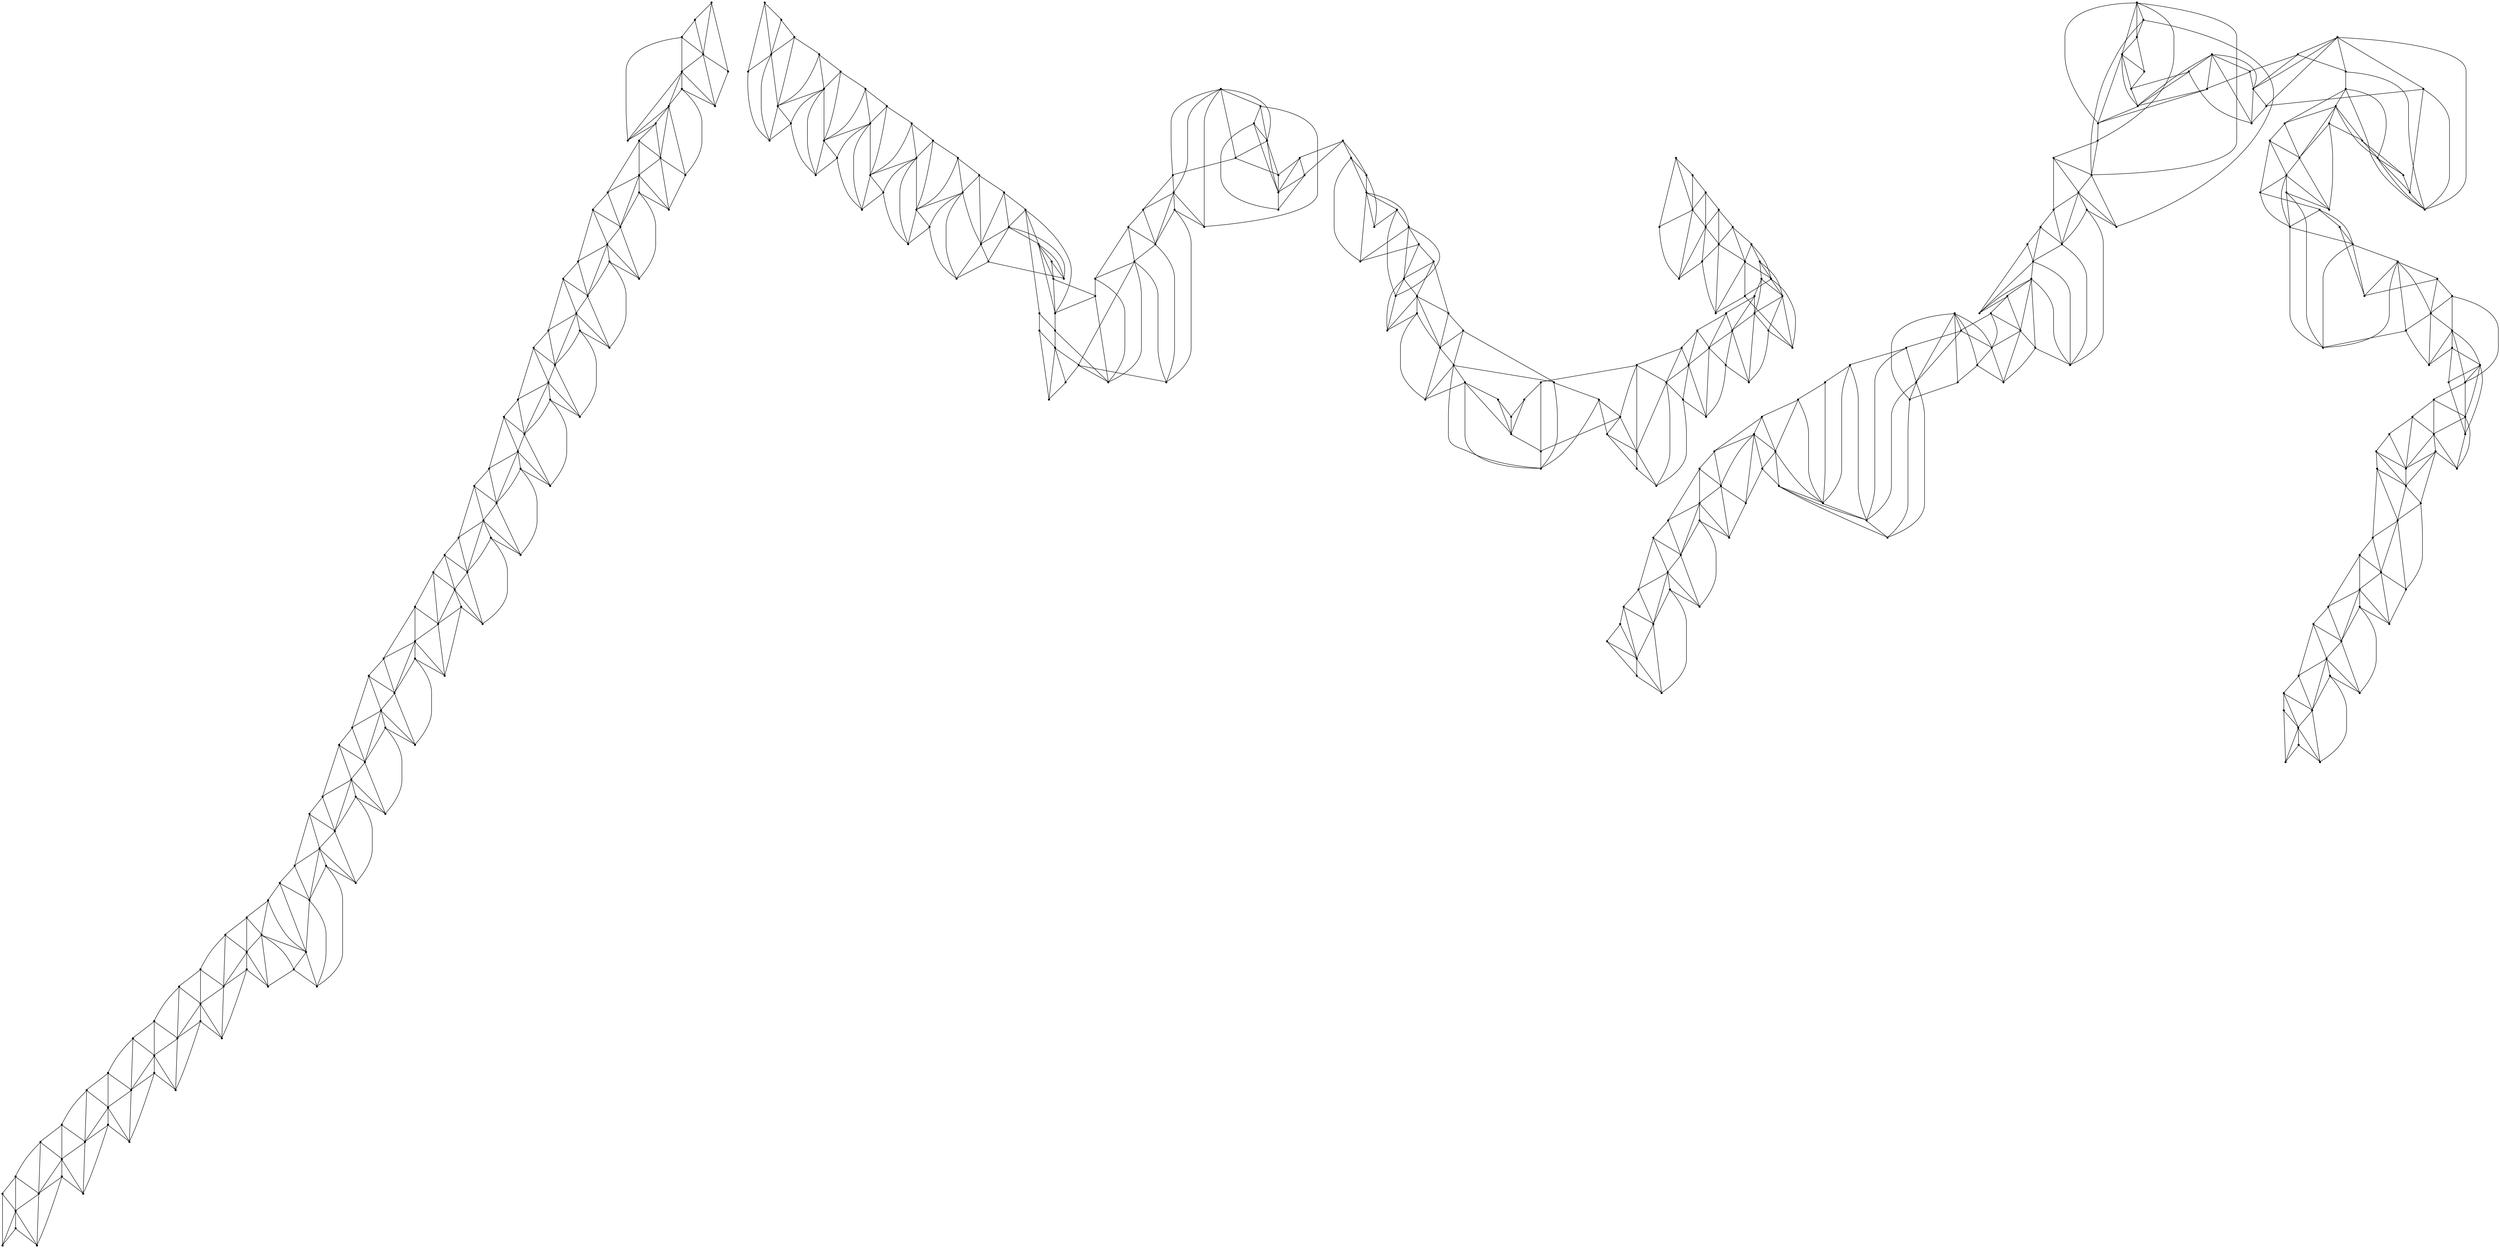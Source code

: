 graph {
  node [shape=point,comment="{\"directed\":false,\"doi\":\"10.1007/978-3-540-24595-7_26\",\"figure\":\"7 (1)\"}"]

  v0 [pos="660.8937795239826,299.5077158296066"]
  v1 [pos="653.5174055232558,303.7577018423832"]
  v2 [pos="660.8937795239826,308.00771964430385"]
  v3 [pos="653.5174055232558,312.25770565708046"]
  v4 [pos="660.8937795239826,316.5077870372887"]
  v5 [pos="653.5174055232558,320.7576776826339"]
  v6 [pos="660.8937795239825,529.1326547944503"]
  v7 [pos="660.8937795239825,537.6327539765792"]
  v8 [pos="653.5174055232558,533.3827361746587"]
  v9 [pos="653.5174055232558,541.9452056570806"]
  v10 [pos="660.8937795239825,546.1952870372888"]
  v11 [pos="653.5174055232558,550.3827438040531"]
  v12 [pos="660.8937795239825,554.6326980276859"]
  v13 [pos="660.8937795239825,563.2576649669763"]
  v14 [pos="653.5174055232558,558.8827158296065"]
  v15 [pos="653.5174055232558,567.5077463471847"]
  v16 [pos="660.8937795239826,571.6952666922368"]
  v17 [pos="653.5174055232558,576.0076547944502"]
  v18 [pos="660.8937795239825,580.1951751395025"]
  v19 [pos="653.5174055232558,584.5077539765792"]
  v20 [pos="660.8937795239826,588.7576446219243"]
  v21 [pos="660.8937795239826,597.2577438040532"]
  v22 [pos="653.5174055232558,593.0077260021326"]
  v23 [pos="653.5174055232558,601.507698027686"]
  v24 [pos="660.8937795239825,605.7577158296066"]
  v25 [pos="653.5174055232558,610.0077336315271"]
  v26 [pos="660.8937795239825,614.2576878551599"]
  v27 [pos="653.5174055232558,618.5077056570806"]
  v28 [pos="660.8937795239825,622.7577870372888"]
  v29 [pos="660.8937795239825,631.2576954845545"]
  v30 [pos="653.5174055232558,627.0076776826339"]
  v31 [pos="653.5174055232558,635.5077768647628"]
  v32 [pos="660.8937795239826,427.00767768263387"]
  v33 [pos="653.5174055232558,431.3202565197107"]
  v34 [pos="660.8937795239825,435.57027432163125"]
  v35 [pos="660.8937795239825,444.1327438040531"]
  v36 [pos="653.5174055232558,439.8827260021326"]
  v37 [pos="653.5174055232558,448.32026414910524"]
  v38 [pos="660.8937795239825,452.5701547944503"]
  v39 [pos="660.8937795239825,461.13268785515993"]
  v40 [pos="653.5174055232558,456.8827336315271"]
  v41 [pos="660.8937795239825,469.63278703728884"]
  v42 [pos="653.5174055232558,465.3827056570805"]
  v43 [pos="653.5174055232558,473.88267768263387"]
  v44 [pos="660.8937795239826,478.1326954845544"]
  v45 [pos="653.5174055232558,482.38277686476283"]
  v46 [pos="660.8937795239825,486.6326675101078"]
  v47 [pos="653.5174055232558,490.88268531202846"]
  v48 [pos="660.8937795239826,495.13276669223677"]
  v49 [pos="653.5174055232558,499.3826573375818"]
  v50 [pos="660.8937795239825,503.6326751395024"]
  v51 [pos="653.5174055232558,507.8827565197107"]
  v52 [pos="660.8937795239825,512.1327743216312"]
  v53 [pos="660.8937795239826,520.6327463471847"]
  v54 [pos="653.5174055232558,516.3826649669763"]
  v55 [pos="653.5174055232558,524.9451980276859"]
  v56 [pos="660.8937795239825,325.00769548455446"]
  v57 [pos="660.8937795239826,333.5076675101078"]
  v58 [pos="653.5174055232558,329.25777686476283"]
  v59 [pos="660.8937795239825,342.0077666922367"]
  v60 [pos="653.5174055232558,337.75768531202846"]
  v61 [pos="660.8937795239825,350.50767513950234"]
  v62 [pos="653.5174055232558,346.2576573375818"]
  v63 [pos="660.8937795239826,359.00777432163125"]
  v64 [pos="653.5174055232558,354.7577565197107"]
  v65 [pos="653.5174055232558,363.25766496697634"]
  v66 [pos="660.8937795239825,367.5077463471847"]
  v67 [pos="660.8937795239825,376.00765479445033"]
  v68 [pos="653.5174055232558,371.75776414910524"]
  v69 [pos="653.5174055232558,380.2577361746586"]
  v70 [pos="660.8937795239825,384.50775397657924"]
  v71 [pos="660.8937795239826,393.0077260021325"]
  v72 [pos="653.5174055232558,388.7576446219242"]
  v73 [pos="653.5174055232558,397.2577438040531"]
  v74 [pos="660.8937795239826,401.50769802768593"]
  v75 [pos="653.5174055232558,405.7577158296066"]
  v76 [pos="660.8937795239825,410.0077336315271"]
  v77 [pos="653.5174055232558,414.32018531202846"]
  v78 [pos="660.8937795239825,418.50770565708046"]
  v79 [pos="653.5174055232558,422.8826547944503"]
  v80 [pos="653.5174055232558,295.25772981682985"]
  v81 [pos="646.141015625,316.50778703728884"]
  v82 [pos="646.1410156249999,308.00771964430385"]
  v83 [pos="646.1410156249999,529.1326547944502"]
  v84 [pos="646.1410156249999,571.6952666922368"]
  v85 [pos="646.141015625,580.1951751395025"]
  v86 [pos="646.1410156249999,588.7576446219243"]
  v87 [pos="646.141015625,597.2577438040532"]
  v88 [pos="646.141015625,605.7577158296066"]
  v89 [pos="646.141015625,614.2576878551599"]
  v90 [pos="646.1410156249999,622.7577870372888"]
  v91 [pos="646.141015625,631.2576954845545"]
  v92 [pos="646.141015625,299.5077158296066"]
  v93 [pos="646.141015625,427.0701751395024"]
  v94 [pos="646.1410156249999,478.13269548455446"]
  v95 [pos="646.141015625,469.63278703728884"]
  v96 [pos="646.141015625,486.6326675101078"]
  v97 [pos="646.1410156249999,495.13276669223677"]
  v98 [pos="646.141015625,503.6326751395024"]
  v99 [pos="646.1410156249999,512.1327743216312"]
  v100 [pos="646.1410156249999,520.6327463471846"]
  v101 [pos="646.1410156249999,537.6327539765791"]
  v102 [pos="646.141015625,546.1952870372888"]
  v103 [pos="646.141015625,554.632698027686"]
  v104 [pos="646.1410156249999,563.2576649669763"]
  v105 [pos="646.1410156249999,325.00769548455446"]
  v106 [pos="646.141015625,376.00765479445033"]
  v107 [pos="646.141015625,367.5077463471847"]
  v108 [pos="646.141015625,384.50775397657924"]
  v109 [pos="646.1410156249999,393.0077260021325"]
  v110 [pos="646.1410156249999,401.50769802768593"]
  v111 [pos="646.141015625,410.0077336315271"]
  v112 [pos="646.141015625,418.50770565708046"]
  v113 [pos="646.141015625,435.57027432163125"]
  v114 [pos="646.141015625,444.1327438040531"]
  v115 [pos="646.141015625,452.57015479445033"]
  v116 [pos="646.141015625,461.13268785515993"]
  v117 [pos="646.1410156249999,333.5076675101078"]
  v118 [pos="646.1410156249999,342.0077666922367"]
  v119 [pos="646.1410156249999,350.50767513950234"]
  v120 [pos="646.141015625,359.00777432163125"]
  v121 [pos="638.8271507085756,286.8827209158695"]
  v122 [pos="638.8271507085756,295.3827247305668"]
  v123 [pos="638.8271507085756,303.88269675612014"]
  v124 [pos="631.450792605378,308.1327145580408"]
  v125 [pos="638.8271507085756,312.3827005708175"]
  v126 [pos="638.8271507085756,320.8827361746586"]
  v127 [pos="631.450792605378,325.13275397657924"]
  v128 [pos="638.8271507085756,329.3826446219242"]
  v129 [pos="638.8271507085756,337.8827438040531"]
  v130 [pos="638.8271507085756,346.3827158296066"]
  v131 [pos="631.450792605378,342.13269802768593"]
  v132 [pos="638.8271507085756,354.88268785515993"]
  v133 [pos="631.450792605378,359.13270565708046"]
  v134 [pos="638.8271507085756,363.38278703728884"]
  v135 [pos="638.8271507085756,371.88269548455446"]
  v136 [pos="631.450792605378,376.13277686476283"]
  v137 [pos="638.8271507085756,380.3826675101078"]
  v138 [pos="638.8271507085756,388.8827666922367"]
  v139 [pos="631.450792605378,393.1326573375818"]
  v140 [pos="638.8271507085756,541.8826446219243"]
  v141 [pos="638.8271507085756,550.3827438040531"]
  v142 [pos="631.450792605378,537.6327539765792"]
  v143 [pos="638.8271507085756,558.8827158296066"]
  v144 [pos="638.8271507085756,567.3826878551599"]
  v145 [pos="631.450792605378,554.632698027686"]
  v146 [pos="638.8271507085756,575.8827870372888"]
  v147 [pos="638.8271507085756,584.3826954845545"]
  v148 [pos="631.450792605378,571.6952666922368"]
  v149 [pos="638.8271507085756,592.9451649669763"]
  v150 [pos="638.8271507085756,601.3827666922367"]
  v151 [pos="631.450792605378,588.6952743216312"]
  v152 [pos="638.8271507085756,610.0077336315271"]
  v153 [pos="638.8271507085756,618.4451446219242"]
  v154 [pos="631.450792605378,605.6951547944503"]
  v155 [pos="638.8271507085756,626.9452438040532"]
  v156 [pos="631.450792605378,622.6952260021326"]
  v157 [pos="638.8271507085756,635.5077768647628"]
  v158 [pos="638.8271507085756,644.0076853120285"]
  v159 [pos="631.450792605378,282.6327349030929"]
  v160 [pos="631.450792605378,291.13270692864626"]
  v161 [pos="624.1369276889534,286.8827209158695"]
  v162 [pos="631.450792605378,299.6327107433435"]
  v163 [pos="624.1369276889535,303.88269675612025"]
  v164 [pos="631.450792605378,316.63265479445033"]
  v165 [pos="624.1369276889535,320.8827361746586"]
  v166 [pos="631.450792605378,333.6327260021326"]
  v167 [pos="624.1369276889535,337.8827438040531"]
  v168 [pos="631.450792605378,350.6327336315271"]
  v169 [pos="624.1369276889535,354.88268785515993"]
  v170 [pos="631.450792605378,367.6326776826339"]
  v171 [pos="624.1369276889535,371.88269548455435"]
  v172 [pos="631.450792605378,384.63268531202846"]
  v173 [pos="624.1369276889535,397.38267513950234"]
  v174 [pos="624.1369276889535,533.3827361746586"]
  v175 [pos="631.450792605378,546.1327260021326"]
  v176 [pos="631.450792605378,563.1951675101078"]
  v177 [pos="624.1369276889535,558.8827158296066"]
  v178 [pos="631.450792605378,580.1326776826339"]
  v179 [pos="624.1369276889535,575.8827870372888"]
  v180 [pos="631.450792605378,597.1326853120285"]
  v181 [pos="624.1369276889535,592.9451649669763"]
  v182 [pos="631.450792605378,614.2576878551599"]
  v183 [pos="624.1369276889535,610.0077336315271"]
  v184 [pos="631.450792605378,631.2576954845545"]
  v185 [pos="624.1369276889534,626.9452438040532"]
  v186 [pos="631.450792605378,639.6952336315271"]
  v187 [pos="631.450792605378,648.2577666922367"]
  v188 [pos="624.1369276889534,644.0076853120285"]
  v189 [pos="624.1369276889535,295.3827247305668"]
  v190 [pos="624.1369276889534,312.3827005708175"]
  v191 [pos="624.1369276889535,329.3826446219242"]
  v192 [pos="624.1369276889535,346.3827158296066"]
  v193 [pos="624.1369276889535,363.38278703728884"]
  v194 [pos="624.1369276889535,380.3826675101078"]
  v195 [pos="624.1369276889535,388.8827666922367"]
  v196 [pos="616.7605536882268,384.63268531202846"]
  v197 [pos="616.7605536882268,393.1326573375818"]
  v198 [pos="616.7605536882268,401.6327565197107"]
  v199 [pos="624.1369276889534,405.88277432163125"]
  v200 [pos="616.7605536882268,410.13266496697634"]
  v201 [pos="624.1369276889535,414.3827463471847"]
  v202 [pos="616.7605536882268,418.63276414910524"]
  v203 [pos="624.1369276889535,422.8826547944503"]
  v204 [pos="616.7605536882268,427.13273617465865"]
  v205 [pos="624.1369276889535,431.3827539765792"]
  v206 [pos="616.7605536882268,435.6326446219242"]
  v207 [pos="624.1369276889535,439.88272600213253"]
  v208 [pos="624.1369276889535,448.38269802768593"]
  v209 [pos="616.7605536882268,452.6327158296065"]
  v210 [pos="616.7605536882268,444.1327438040531"]
  v211 [pos="624.1369276889535,456.8827336315271"]
  v212 [pos="616.7605536882268,461.13268785515993"]
  v213 [pos="624.1369276889535,465.3827056570805"]
  v214 [pos="616.7605536882268,469.6951573375818"]
  v215 [pos="624.1369276889535,473.94517513950234"]
  v216 [pos="624.1369276889535,482.3827768647628"]
  v217 [pos="616.7605536882268,478.13269548455446"]
  v218 [pos="616.7605536882268,486.6326675101078"]
  v219 [pos="624.1369276889534,490.88268531202846"]
  v220 [pos="616.7605536882268,495.13276669223677"]
  v221 [pos="624.1369276889534,499.3826573375818"]
  v222 [pos="624.1369276889534,507.8827565197107"]
  v223 [pos="616.7605536882268,503.6326751395024"]
  v224 [pos="616.7605536882268,512.1327743216312"]
  v225 [pos="624.1369276889535,516.3826649669763"]
  v226 [pos="616.7605536882268,520.6327463471847"]
  v227 [pos="624.1369276889535,524.9451980276859"]
  v228 [pos="616.7605536882268,529.1326547944503"]
  v229 [pos="624.1369276889535,541.8826446219242"]
  v230 [pos="616.7605536882268,537.6327539765791"]
  v231 [pos="624.1369276889535,550.3827438040531"]
  v232 [pos="616.7605536882268,546.1327260021326"]
  v233 [pos="624.1369276889535,567.3826878551599"]
  v234 [pos="624.1369276889535,584.3826954845545"]
  v235 [pos="624.1369276889535,601.3827666922368"]
  v236 [pos="624.1369276889535,618.4451446219242"]
  v237 [pos="624.1369276889535,635.5077768647628"]
  v238 [pos="616.7605536882268,299.5077158296066"]
  v239 [pos="609.3841955850291,295.25772981682985"]
  v240 [pos="609.3841955850291,303.7577018423832"]
  v241 [pos="616.7605536882268,308.00771964430385"]
  v242 [pos="609.3841955850291,312.25770565708046"]
  v243 [pos="616.7605536882268,316.5077870372887"]
  v244 [pos="609.3841955850291,320.7576776826339"]
  v245 [pos="616.7605536882268,325.00769548455435"]
  v246 [pos="609.3841955850291,329.25777686476283"]
  v247 [pos="616.7605536882268,333.5076675101078"]
  v248 [pos="609.3841955850291,337.75768531202846"]
  v249 [pos="616.7605536882268,342.0077666922367"]
  v250 [pos="609.384195585029,346.2576573375818"]
  v251 [pos="616.7605536882268,350.50767513950234"]
  v252 [pos="616.7605536882268,359.00777432163125"]
  v253 [pos="609.3841955850291,354.7577565197106"]
  v254 [pos="609.3841955850291,363.25766496697634"]
  v255 [pos="616.7605536882268,367.5077463471847"]
  v256 [pos="609.3841955850291,371.75776414910524"]
  v257 [pos="616.7605536882268,376.00765479445033"]
  v258 [pos="616.7605536882268,554.7577565197107"]
  v259 [pos="609.3841955850291,559.0077743216312"]
  v260 [pos="616.7605536882268,563.2576649669763"]
  v261 [pos="616.7605536882268,571.7577641491052"]
  v262 [pos="609.3841955850291,567.5077463471847"]
  v263 [pos="609.384195585029,576.0076547944503"]
  v264 [pos="616.7605536882268,580.2577361746587"]
  v265 [pos="616.7605536882268,588.7576446219243"]
  v266 [pos="609.3841955850291,584.5077539765791"]
  v267 [pos="616.7605536882268,597.2577438040532"]
  v268 [pos="609.3841955850291,593.0077260021326"]
  v269 [pos="609.3841955850291,601.507698027686"]
  v270 [pos="616.7605536882268,605.7577158296066"]
  v271 [pos="616.7605536882268,614.2576878551599"]
  v272 [pos="609.3841955850291,610.0077336315271"]
  v273 [pos="609.3841955850291,618.5077056570806"]
  v274 [pos="616.7605536882268,622.7577870372888"]
  v275 [pos="616.7605536882268,631.2576954845545"]
  v276 [pos="609.3841955850291,627.0076776826339"]
  v277 [pos="609.3841955850291,635.5077768647628"]
  v278 [pos="609.3841955850291,388.8827666922367"]
  v279 [pos="609.3841955850291,397.38267513950234"]
  v280 [pos="609.3841955850291,405.88277432163125"]
  v281 [pos="609.3841955850291,524.8827641491052"]
  v282 [pos="609.3841955850291,533.3827361746587"]
  v283 [pos="609.384195585029,541.8826446219243"]
  v284 [pos="609.3841955850291,414.3827463471847"]
  v285 [pos="609.384195585029,422.88265479445033"]
  v286 [pos="609.384195585029,431.38275397657924"]
  v287 [pos="609.3841955850291,439.88272600213253"]
  v288 [pos="609.3841955850291,448.38269802768593"]
  v289 [pos="609.384195585029,456.8827336315271"]
  v290 [pos="609.384195585029,473.9451751395024"]
  v291 [pos="609.384195585029,482.38277686476283"]
  v292 [pos="609.3841955850291,490.88268531202846"]
  v293 [pos="609.384195585029,499.3826573375818"]
  v294 [pos="609.384195585029,507.8827565197107"]
  v295 [pos="609.3841955850291,516.3826649669763"]
  v296 [pos="602.0078215843023,308.00771964430385"]
  v297 [pos="602.0078215843023,299.5077158296066"]
  v298 [pos="602.0078215843023,350.50767513950234"]
  v299 [pos="602.0078215843023,367.5077463471847"]
  v300 [pos="602.0078215843023,359.00777432163125"]
  v301 [pos="602.0078215843023,376.00765479445033"]
  v302 [pos="609.3841955850291,380.2577361746586"]
  v303 [pos="609.3841955850291,550.5076751395023"]
  v304 [pos="602.0078215843023,554.7577565197107"]
  v305 [pos="602.0078215843023,563.2576649669763"]
  v306 [pos="602.0078215843023,571.7577641491052"]
  v307 [pos="602.0078215843023,580.2577361746587"]
  v308 [pos="602.0078215843023,622.7577870372888"]
  v309 [pos="602.0078215843023,631.2576954845545"]
  v310 [pos="602.0078215843023,316.50778703728884"]
  v311 [pos="602.0078215843023,325.00769548455435"]
  v312 [pos="602.0078215843023,333.5076675101078"]
  v313 [pos="602.0078215843023,342.0077666922367"]
  v314 [pos="602.0078215843023,588.7576446219242"]
  v315 [pos="602.0078215843023,597.2577438040532"]
  v316 [pos="602.0078215843023,605.7577158296066"]
  v317 [pos="602.0078215843023,614.2576878551599"]
  v318 [pos="602.0078215843023,393.1326573375818"]
  v319 [pos="602.0078215843023,401.6327565197106"]
  v320 [pos="602.0078215843023,529.1326547944503"]
  v321 [pos="602.0078215843023,537.6951878551599"]
  v322 [pos="594.6314316860465,371.75776414910524"]
  v323 [pos="594.6314316860465,559.0077743216314"]
  v324 [pos="602.0078215843023,384.50775397657924"]
  v325 [pos="594.6314316860465,380.2577361746586"]
  v326 [pos="602.0078215843023,546.2576573375818"]
  v327 [pos="594.6314316860465,550.5076751395025"]
  v328 [pos="594.6314316860465,388.7576446219242"]
  v329 [pos="587.2550576853197,393.0077260021325"]
  v330 [pos="587.2550576853197,384.50775397657924"]
  v331 [pos="594.6314316860464,397.2577438040531"]
  v332 [pos="587.2550576853197,401.50769802768593"]
  v333 [pos="594.6314316860465,405.7577158296066"]
  v334 [pos="594.6314316860465,414.25768785515993"]
  v335 [pos="587.2550576853197,418.50770565708046"]
  v336 [pos="594.6314316860465,516.5077870372888"]
  v337 [pos="587.2550576853197,512.1951446219243"]
  v338 [pos="594.6314316860465,525.0076954845545"]
  v339 [pos="594.6314316860464,533.4452336315271"]
  v340 [pos="587.2550576853197,529.2577768647627"]
  v341 [pos="587.2550576853197,537.6951878551599"]
  v342 [pos="594.6314316860465,542.0077666922368"]
  v343 [pos="587.2550576853198,546.2576573375818"]
  v344 [pos="594.6314316860465,422.75778703728884"]
  v345 [pos="594.6314316860465,507.9452539765792"]
  v346 [pos="587.2550576853197,376.00765479445033"]
  v347 [pos="587.2550576853198,554.7577565197107"]
  v348 [pos="580.0037336482558,380.2577361746586"]
  v349 [pos="579.9412245639535,388.7576446219242"]
  v350 [pos="579.9412245639535,397.2577438040531"]
  v351 [pos="579.9412245639535,405.7577158296066"]
  v352 [pos="587.2550576853197,410.0077336315271"]
  v353 [pos="587.2550576853197,520.6952438040531"]
  v354 [pos="579.9412245639535,525.0076954845545"]
  v355 [pos="579.9412245639535,533.4452336315271"]
  v356 [pos="579.9412245639535,542.0077666922367"]
  v357 [pos="580.0037336482558,550.5076751395023"]
  v358 [pos="579.8786995821222,414.25768785515993"]
  v359 [pos="579.8786995821222,516.4452260021326"]
  v360 [pos="587.2550576853197,427.0076776826339"]
  v361 [pos="579.8786995821221,422.75778703728884"]
  v362 [pos="587.2550576853197,503.69523617465865"]
  v363 [pos="579.8786995821222,508.00768785515993"]
  v364 [pos="572.5023255813953,427.0076776826339"]
  v365 [pos="572.5648346656976,418.50770565708046"]
  v366 [pos="579.9412245639535,431.25769548455446"]
  v367 [pos="579.9412245639535,499.4451547944503"]
  v368 [pos="572.5023255813953,503.6952361746586"]
  v369 [pos="572.5648346656976,512.2577056570806"]
  v370 [pos="565.188460664971,422.7577870372888"]
  v371 [pos="565.188460664971,507.94525397657924"]
  v372 [pos="572.5023255813953,435.50777686476283"]
  v373 [pos="565.188460664971,431.2576954845544"]
  v374 [pos="572.5023255813953,495.19526414910524"]
  v375 [pos="565.1884606649709,499.44515479445033"]
  v376 [pos="565.2509697492733,439.7576675101078"]
  v377 [pos="557.749593477471,435.57027432163125"]
  v378 [pos="565.2509697492733,490.94524634718465"]
  v379 [pos="557.8746116460757,495.19526414910524"]
  v380 [pos="557.8746116460757,427.00767768263387"]
  v381 [pos="557.8746116460757,503.7577336315271"]
  v382 [pos="550.4982376453488,431.25769548455446"]
  v383 [pos="550.4357285610465,499.3826573375818"]
  v384 [pos="557.7495934774709,444.1327438040531"]
  v385 [pos="550.4357285610465,439.88272600213253"]
  v386 [pos="557.8121025617733,486.69516496697634"]
  v387 [pos="550.4357285610465,490.8826853120284"]
  v388 [pos="550.4357285610465,448.38269802768593"]
  v389 [pos="557.749593477471,452.57015479445033"]
  v390 [pos="550.4357285610465,456.8827336315271"]
  v391 [pos="557.749593477471,461.13268785515993"]
  v392 [pos="550.4357285610465,465.3827056570805"]
  v393 [pos="557.749593477471,469.63278703728884"]
  v394 [pos="550.4357285610465,473.8826776826339"]
  v395 [pos="557.749593477471,478.1326954845544"]
  v396 [pos="550.4982376453488,482.44527432163125"]
  v397 [pos="543.1218477470929,435.50777686476283"]
  v398 [pos="543.121847747093,495.19526414910524"]
  v399 [pos="543.0593386627907,452.5701547944503"]
  v400 [pos="543.0593386627907,444.1327438040531"]
  v401 [pos="543.0593386627907,461.13268785515993"]
  v402 [pos="543.0593386627907,469.6327870372888"]
  v403 [pos="543.0593386627907,478.13269548455446"]
  v404 [pos="543.121847747093,486.69516496697634"]

  v398 -- v383 [id="-2",pos="543.121847747093,495.19526414910524 550.4357285610465,499.3826573375818 550.4357285610465,499.3826573375818 550.4357285610465,499.3826573375818"]
  v398 -- v404 [id="-3",pos="543.121847747093,495.19526414910524 543.121847747093,486.69516496697634 543.121847747093,486.69516496697634 543.121847747093,486.69516496697634"]
  v403 -- v404 [id="-4",pos="543.0593386627907,478.13269548455446 543.121847747093,486.69516496697634 543.121847747093,486.69516496697634 543.121847747093,486.69516496697634"]
  v403 -- v402 [id="-5",pos="543.0593386627907,478.13269548455446 543.0593386627907,469.6327870372888 543.0593386627907,469.6327870372888 543.0593386627907,469.6327870372888"]
  v403 -- v396 [id="-6",pos="543.0593386627907,478.13269548455446 550.4982376453488,482.44527432163125 550.4982376453488,482.44527432163125 550.4982376453488,482.44527432163125"]
  v402 -- v401 [id="-7",pos="543.0593386627907,469.6327870372888 543.0593386627907,461.13268785515993 543.0593386627907,461.13268785515993 543.0593386627907,461.13268785515993"]
  v399 -- v400 [id="-9",pos="543.0593386627907,452.5701547944503 543.0593386627907,444.1327438040531 543.0593386627907,444.1327438040531 543.0593386627907,444.1327438040531"]
  v399 -- v388 [id="-10",pos="543.0593386627907,452.5701547944503 550.4357285610465,448.38269802768593 550.4357285610465,448.38269802768593 550.4357285610465,448.38269802768593"]
  v399 -- v401 [id="-11",pos="543.0593386627907,452.5701547944503 543.0593386627907,461.13268785515993 543.0593386627907,461.13268785515993 543.0593386627907,461.13268785515993"]
  v397 -- v382 [id="-12",pos="543.1218477470929,435.50777686476283 550.4982376453488,431.25769548455446 550.4982376453488,431.25769548455446 550.4982376453488,431.25769548455446"]
  v397 -- v400 [id="-13",pos="543.1218477470929,435.50777686476283 543.0593386627907,444.1327438040531 543.0593386627907,444.1327438040531 543.0593386627907,444.1327438040531"]
  v404 -- v387 [id="-16",pos="543.121847747093,486.69516496697634 550.4357285610465,490.8826853120284 550.4357285610465,490.8826853120284 550.4357285610465,490.8826853120284"]
  v404 -- v396 [id="-18",pos="543.121847747093,486.69516496697634 550.4982376453488,482.44527432163125 550.4982376453488,482.44527432163125 550.4982376453488,482.44527432163125"]
  v400 -- v385 [id="-20",pos="543.0593386627907,444.1327438040531 550.4357285610465,439.88272600213253 550.4357285610465,439.88272600213253 550.4357285610465,439.88272600213253"]
  v400 -- v388 [id="-21",pos="543.0593386627907,444.1327438040531 550.4357285610465,448.38269802768593 550.4357285610465,448.38269802768593 550.4357285610465,448.38269802768593"]
  v383 -- v387 [id="-22",pos="550.4357285610465,499.3826573375818 550.4357285610465,490.8826853120284 550.4357285610465,490.8826853120284 550.4357285610465,490.8826853120284"]
  v387 -- v398 [id="-24",pos="550.4357285610465,490.8826853120284 543.121847747093,495.19526414910524 543.121847747093,495.19526414910524 543.121847747093,495.19526414910524"]
  v385 -- v397 [id="-26",pos="550.4357285610465,439.88272600213253 543.1218477470929,435.50777686476283 543.1218477470929,435.50777686476283 543.1218477470929,435.50777686476283"]
  v382 -- v385 [id="-27",pos="550.4982376453488,431.25769548455446 550.4357285610465,439.88272600213253 550.4357285610465,439.88272600213253 550.4357285610465,439.88272600213253"]
  v396 -- v387 [id="-28",pos="550.4982376453488,482.44527432163125 550.4357285610465,490.8826853120284 550.4357285610465,490.8826853120284 550.4357285610465,490.8826853120284"]
  v396 -- v394 [id="-31",pos="550.4982376453488,482.44527432163125 550.4357285610465,473.8826776826339 550.4357285610465,473.8826776826339 550.4357285610465,473.8826776826339"]
  v394 -- v395 [id="-32",pos="550.4357285610465,473.8826776826339 557.749593477471,478.1326954845544 557.749593477471,478.1326954845544 557.749593477471,478.1326954845544"]
  v394 -- v403 [id="-34",pos="550.4357285610465,473.8826776826339 543.0593386627907,478.13269548455446 543.0593386627907,478.13269548455446 543.0593386627907,478.13269548455446"]
  v394 -- v402 [id="-36",pos="550.4357285610465,473.8826776826339 543.0593386627907,469.6327870372888 543.0593386627907,469.6327870372888 543.0593386627907,469.6327870372888"]
  v394 -- v393 [id="-38",pos="550.4357285610465,473.8826776826339 557.749593477471,469.63278703728884 557.749593477471,469.63278703728884 557.749593477471,469.63278703728884"]
  v394 -- v392 [id="-39",pos="550.4357285610465,473.8826776826339 550.4357285610465,465.3827056570805 550.4357285610465,465.3827056570805 550.4357285610465,465.3827056570805"]
  v392 -- v401 [id="-41",pos="550.4357285610465,465.3827056570805 543.0593386627907,461.13268785515993 543.0593386627907,461.13268785515993 543.0593386627907,461.13268785515993"]
  v392 -- v402 [id="-42",pos="550.4357285610465,465.3827056570805 543.0593386627907,469.6327870372888 543.0593386627907,469.6327870372888 543.0593386627907,469.6327870372888"]
  v392 -- v390 [id="-44",pos="550.4357285610465,465.3827056570805 550.4357285610465,456.8827336315271 550.4357285610465,456.8827336315271 550.4357285610465,456.8827336315271"]
  v390 -- v391 [id="-46",pos="550.4357285610465,456.8827336315271 557.749593477471,461.13268785515993 557.749593477471,461.13268785515993 557.749593477471,461.13268785515993"]
  v390 -- v401 [id="-48",pos="550.4357285610465,456.8827336315271 543.0593386627907,461.13268785515993 543.0593386627907,461.13268785515993 543.0593386627907,461.13268785515993"]
  v390 -- v388 [id="-49",pos="550.4357285610465,456.8827336315271 550.4357285610465,448.38269802768593 550.4357285610465,448.38269802768593 550.4357285610465,448.38269802768593"]
  v390 -- v399 [id="-50",pos="550.4357285610465,456.8827336315271 543.0593386627907,452.5701547944503 543.0593386627907,452.5701547944503 543.0593386627907,452.5701547944503"]
  v390 -- v389 [id="-51",pos="550.4357285610465,456.8827336315271 557.749593477471,452.57015479445033 557.749593477471,452.57015479445033 557.749593477471,452.57015479445033"]
  v388 -- v385 [id="-54",pos="550.4357285610465,448.38269802768593 550.4357285610465,439.88272600213253 550.4357285610465,439.88272600213253 550.4357285610465,439.88272600213253"]
  v387 -- v379 [id="-60",pos="550.4357285610465,490.8826853120284 557.8746116460757,495.19526414910524 557.8746116460757,495.19526414910524 557.8746116460757,495.19526414910524"]
  v396 -- v386 [id="-61",pos="550.4982376453488,482.44527432163125 557.8121025617733,486.69516496697634 557.8121025617733,486.69516496697634 557.8121025617733,486.69516496697634"]
  v388 -- v384 [id="-63",pos="550.4357285610465,448.38269802768593 557.7495934774709,444.1327438040531 557.7495934774709,444.1327438040531 557.7495934774709,444.1327438040531"]
  v385 -- v377 [id="-65",pos="550.4357285610465,439.88272600213253 557.749593477471,435.57027432163125 557.749593477471,435.57027432163125 557.749593477471,435.57027432163125"]
  v379 -- v383 [id="-69",pos="557.8746116460757,495.19526414910524 550.4357285610465,499.3826573375818 550.4357285610465,499.3826573375818 550.4357285610465,499.3826573375818"]
  v386 -- v387 [id="-71",pos="557.8121025617733,486.69516496697634 550.4357285610465,490.8826853120284 550.4357285610465,490.8826853120284 550.4357285610465,490.8826853120284"]
  v386 -- v379 [id="-72",pos="557.8121025617733,486.69516496697634 557.8746116460757,495.19526414910524 557.8746116460757,495.19526414910524 557.8746116460757,495.19526414910524"]
  v395 -- v386 [id="-73",pos="557.749593477471,478.1326954845544 557.8121025617733,486.69516496697634 557.8121025617733,486.69516496697634 557.8121025617733,486.69516496697634"]
  v395 -- v396 [id="-74",pos="557.749593477471,478.1326954845544 550.4982376453488,482.44527432163125 550.4982376453488,482.44527432163125 550.4982376453488,482.44527432163125"]
  v393 -- v395 [id="-77",pos="557.749593477471,469.63278703728884 557.749593477471,478.1326954845544 557.749593477471,478.1326954845544 557.749593477471,478.1326954845544"]
  v393 -- v392 [id="-79",pos="557.749593477471,469.63278703728884 550.4357285610465,465.3827056570805 550.4357285610465,465.3827056570805 550.4357285610465,465.3827056570805"]
  v393 -- v391 [id="-81",pos="557.749593477471,469.63278703728884 557.749593477471,461.13268785515993 557.749593477471,461.13268785515993 557.749593477471,461.13268785515993"]
  v391 -- v392 [id="-83",pos="557.749593477471,461.13268785515993 550.4357285610465,465.3827056570805 550.4357285610465,465.3827056570805 550.4357285610465,465.3827056570805"]
  v391 -- v389 [id="-86",pos="557.749593477471,461.13268785515993 557.749593477471,452.57015479445033 557.749593477471,452.57015479445033 557.749593477471,452.57015479445033"]
  v389 -- v388 [id="-87",pos="557.749593477471,452.57015479445033 550.4357285610465,448.38269802768593 550.4357285610465,448.38269802768593 550.4357285610465,448.38269802768593"]
  v389 -- v384 [id="-88",pos="557.749593477471,452.57015479445033 557.7495934774709,444.1327438040531 557.7495934774709,444.1327438040531 557.7495934774709,444.1327438040531"]
  v384 -- v385 [id="-92",pos="557.7495934774709,444.1327438040531 550.4357285610465,439.88272600213253 550.4357285610465,439.88272600213253 550.4357285610465,439.88272600213253"]
  v384 -- v377 [id="-93",pos="557.7495934774709,444.1327438040531 557.749593477471,435.57027432163125 557.749593477471,435.57027432163125 557.749593477471,435.57027432163125"]
  v377 -- v382 [id="-94",pos="557.749593477471,435.57027432163125 550.4982376453488,431.25769548455446 550.4982376453488,431.25769548455446 550.4982376453488,431.25769548455446"]
  v386 -- v378 [id="-98",pos="557.8121025617733,486.69516496697634 565.2509697492733,490.94524634718465 565.2509697492733,490.94524634718465 565.2509697492733,490.94524634718465"]
  v384 -- v376 [id="-101",pos="557.7495934774709,444.1327438040531 565.2509697492733,439.7576675101078 565.2509697492733,439.7576675101078 565.2509697492733,439.7576675101078"]
  v381 -- v371 [id="-102",pos="557.8746116460757,503.7577336315271 565.188460664971,507.94525397657924 565.188460664971,507.94525397657924 565.188460664971,507.94525397657924"]
  v381 -- v375 [id="-103",pos="557.8746116460757,503.7577336315271 565.1884606649709,499.44515479445033 565.1884606649709,499.44515479445033 565.1884606649709,499.44515479445033"]
  v381 -- v383 [id="-104",pos="557.8746116460757,503.7577336315271 550.4357285610465,499.3826573375818 550.4357285610465,499.3826573375818 550.4357285610465,499.3826573375818"]
  v379 -- v381 [id="-105",pos="557.8746116460757,495.19526414910524 557.8746116460757,503.7577336315271 557.8746116460757,503.7577336315271 557.8746116460757,503.7577336315271"]
  v379 -- v378 [id="-106",pos="557.8746116460757,495.19526414910524 565.2509697492733,490.94524634718465 565.2509697492733,490.94524634718465 565.2509697492733,490.94524634718465"]
  v379 -- v375 [id="-107",pos="557.8746116460757,495.19526414910524 565.1884606649709,499.44515479445033 565.1884606649709,499.44515479445033 565.1884606649709,499.44515479445033"]
  v377 -- v380 [id="-110",pos="557.749593477471,435.57027432163125 557.8746116460757,427.00767768263387 557.8746116460757,427.00767768263387 557.8746116460757,427.00767768263387"]
  v377 -- v373 [id="-112",pos="557.749593477471,435.57027432163125 565.188460664971,431.2576954845544 565.188460664971,431.2576954845544 565.188460664971,431.2576954845544"]
  v377 -- v376 [id="-114",pos="557.749593477471,435.57027432163125 565.2509697492733,439.7576675101078 565.2509697492733,439.7576675101078 565.2509697492733,439.7576675101078"]
  v380 -- v382 [id="-115",pos="557.8746116460757,427.00767768263387 550.4982376453488,431.25769548455446 550.4982376453488,431.25769548455446 550.4982376453488,431.25769548455446"]
  v380 -- v373 [id="-116",pos="557.8746116460757,427.00767768263387 565.188460664971,431.2576954845544 565.188460664971,431.2576954845544 565.188460664971,431.2576954845544"]
  v380 -- v370 [id="-117",pos="557.8746116460757,427.00767768263387 565.188460664971,422.7577870372888 565.188460664971,422.7577870372888 565.188460664971,422.7577870372888"]
  v375 -- v371 [id="-118",pos="565.1884606649709,499.44515479445033 565.188460664971,507.94525397657924 565.188460664971,507.94525397657924 565.188460664971,507.94525397657924"]
  v375 -- v368 [id="-120",pos="565.1884606649709,499.44515479445033 572.5023255813953,503.6952361746586 572.5023255813953,503.6952361746586 572.5023255813953,503.6952361746586"]
  v373 -- v370 [id="-123",pos="565.188460664971,431.2576954845544 565.188460664971,422.7577870372888 565.188460664971,422.7577870372888 565.188460664971,422.7577870372888"]
  v373 -- v364 [id="-125",pos="565.188460664971,431.2576954845544 572.5023255813953,427.0076776826339 572.5023255813953,427.0076776826339 572.5023255813953,427.0076776826339"]
  v378 -- v374 [id="-126",pos="565.2509697492733,490.94524634718465 572.5023255813953,495.19526414910524 572.5023255813953,495.19526414910524 572.5023255813953,495.19526414910524"]
  v378 -- v375 [id="-127",pos="565.2509697492733,490.94524634718465 565.1884606649709,499.44515479445033 565.1884606649709,499.44515479445033 565.1884606649709,499.44515479445033"]
  v376 -- v373 [id="-131",pos="565.2509697492733,439.7576675101078 565.188460664971,431.2576954845544 565.188460664971,431.2576954845544 565.188460664971,431.2576954845544"]
  v376 -- v372 [id="-132",pos="565.2509697492733,439.7576675101078 572.5023255813953,435.50777686476283 572.5023255813953,435.50777686476283 572.5023255813953,435.50777686476283"]
  v368 -- v369 [id="-134",pos="572.5023255813953,503.6952361746586 572.5648346656976,512.2577056570806 572.5648346656976,512.2577056570806 572.5648346656976,512.2577056570806"]
  v368 -- v371 [id="-135",pos="572.5023255813953,503.6952361746586 565.188460664971,507.94525397657924 565.188460664971,507.94525397657924 565.188460664971,507.94525397657924"]
  v368 -- v363 [id="-136",pos="572.5023255813953,503.6952361746586 579.8786995821222,508.00768785515993 579.8786995821222,508.00768785515993 579.8786995821222,508.00768785515993"]
  v368 -- v367 [id="-138",pos="572.5023255813953,503.6952361746586 579.9412245639535,499.4451547944503 579.9412245639535,499.4451547944503 579.9412245639535,499.4451547944503"]
  v374 -- v367 [id="-139",pos="572.5023255813953,495.19526414910524 579.9412245639535,499.4451547944503 579.9412245639535,499.4451547944503 579.9412245639535,499.4451547944503"]
  v374 -- v368 [id="-140",pos="572.5023255813953,495.19526414910524 572.5023255813953,503.6952361746586 572.5023255813953,503.6952361746586 572.5023255813953,503.6952361746586"]
  v374 -- v375 [id="-141",pos="572.5023255813953,495.19526414910524 565.1884606649709,499.44515479445033 565.1884606649709,499.44515479445033 565.1884606649709,499.44515479445033"]
  v372 -- v364 [id="-142",pos="572.5023255813953,435.50777686476283 572.5023255813953,427.0076776826339 572.5023255813953,427.0076776826339 572.5023255813953,427.0076776826339"]
  v372 -- v373 [id="-143",pos="572.5023255813953,435.50777686476283 565.188460664971,431.2576954845544 565.188460664971,431.2576954845544 565.188460664971,431.2576954845544"]
  v372 -- v366 [id="-144",pos="572.5023255813953,435.50777686476283 579.9412245639535,431.25769548455446 579.9412245639535,431.25769548455446 579.9412245639535,431.25769548455446"]
  v364 -- v366 [id="-145",pos="572.5023255813953,427.0076776826339 579.9412245639535,431.25769548455446 579.9412245639535,431.25769548455446 579.9412245639535,431.25769548455446"]
  v364 -- v365 [id="-146",pos="572.5023255813953,427.0076776826339 572.5648346656976,418.50770565708046 572.5648346656976,418.50770565708046 572.5648346656976,418.50770565708046"]
  v364 -- v361 [id="-147",pos="572.5023255813953,427.0076776826339 579.8786995821221,422.75778703728884 579.8786995821221,422.75778703728884 579.8786995821221,422.75778703728884"]
  v364 -- v370 [id="-148",pos="572.5023255813953,427.0076776826339 565.188460664971,422.7577870372888 565.188460664971,422.7577870372888 565.188460664971,422.7577870372888"]
  v369 -- v363 [id="-150",pos="572.5648346656976,512.2577056570806 579.8786995821222,508.00768785515993 579.8786995821222,508.00768785515993 579.8786995821222,508.00768785515993"]
  v369 -- v371 [id="-151",pos="572.5648346656976,512.2577056570806 565.188460664971,507.94525397657924 565.188460664971,507.94525397657924 565.188460664971,507.94525397657924"]
  v369 -- v359 [id="-152",pos="572.5648346656976,512.2577056570806 579.8786995821222,516.4452260021326 579.8786995821222,516.4452260021326 579.8786995821222,516.4452260021326"]
  v365 -- v358 [id="-153",pos="572.5648346656976,418.50770565708046 579.8786995821222,414.25768785515993 579.8786995821222,414.25768785515993 579.8786995821222,414.25768785515993"]
  v365 -- v370 [id="-154",pos="572.5648346656976,418.50770565708046 565.188460664971,422.7577870372888 565.188460664971,422.7577870372888 565.188460664971,422.7577870372888"]
  v365 -- v361 [id="-155",pos="572.5648346656976,418.50770565708046 579.8786995821221,422.75778703728884 579.8786995821221,422.75778703728884 579.8786995821221,422.75778703728884"]
  v354 -- v359 [id="-156",pos="579.9412245639535,525.0076954845545 579.8786995821222,516.4452260021326 579.8786995821222,516.4452260021326 579.8786995821222,516.4452260021326"]
  v351 -- v358 [id="-157",pos="579.9412245639535,405.7577158296066 579.8786995821222,414.25768785515993 579.8786995821222,414.25768785515993 579.8786995821222,414.25768785515993"]
  v354 -- v355 [id="-158",pos="579.9412245639535,525.0076954845545 579.9412245639535,533.4452336315271 579.9412245639535,533.4452336315271 579.9412245639535,533.4452336315271"]
  v363 -- v359 [id="-160",pos="579.8786995821222,508.00768785515993 579.8786995821222,516.4452260021326 579.8786995821222,516.4452260021326 579.8786995821222,516.4452260021326"]
  v363 -- v337 [id="-162",pos="579.8786995821222,508.00768785515993 587.2550576853197,512.1951446219243 587.2550576853197,512.1951446219243 587.2550576853197,512.1951446219243"]
  v367 -- v363 [id="-163",pos="579.9412245639535,499.4451547944503 579.8786995821222,508.00768785515993 579.8786995821222,508.00768785515993 579.8786995821222,508.00768785515993"]
  v367 -- v362 [id="-166",pos="579.9412245639535,499.4451547944503 587.2550576853197,503.69523617465865 587.2550576853197,503.69523617465865 587.2550576853197,503.69523617465865"]
  v366 -- v361 [id="-167",pos="579.9412245639535,431.25769548455446 579.8786995821221,422.75778703728884 579.8786995821221,422.75778703728884 579.8786995821221,422.75778703728884"]
  v366 -- v360 [id="-168",pos="579.9412245639535,431.25769548455446 587.2550576853197,427.0076776826339 587.2550576853197,427.0076776826339 587.2550576853197,427.0076776826339"]
  v361 -- v358 [id="-171",pos="579.8786995821221,422.75778703728884 579.8786995821222,414.25768785515993 579.8786995821222,414.25768785515993 579.8786995821222,414.25768785515993"]
  v361 -- v335 [id="-172",pos="579.8786995821221,422.75778703728884 587.2550576853197,418.50770565708046 587.2550576853197,418.50770565708046 587.2550576853197,418.50770565708046"]
  v351 -- v350 [id="-175",pos="579.9412245639535,405.7577158296066 579.9412245639535,397.2577438040531 579.9412245639535,397.2577438040531 579.9412245639535,397.2577438040531"]
  v356 -- v343 [id="-176",pos="579.9412245639535,542.0077666922367 587.2550576853198,546.2576573375818 587.2550576853198,546.2576573375818 587.2550576853198,546.2576573375818"]
  v356 -- v355 [id="-177",pos="579.9412245639535,542.0077666922367 579.9412245639535,533.4452336315271 579.9412245639535,533.4452336315271 579.9412245639535,533.4452336315271"]
  v349 -- v350 [id="-178",pos="579.9412245639535,388.7576446219242 579.9412245639535,397.2577438040531 579.9412245639535,397.2577438040531 579.9412245639535,397.2577438040531"]
  v349 -- v330 [id="-179",pos="579.9412245639535,388.7576446219242 587.2550576853197,384.50775397657924 587.2550576853197,384.50775397657924 587.2550576853197,384.50775397657924"]
  v357 -- v347 [id="-180",pos="580.0037336482558,550.5076751395023 587.2550576853198,554.7577565197107 587.2550576853198,554.7577565197107 587.2550576853198,554.7577565197107"]
  v348 -- v346 [id="-181",pos="580.0037336482558,380.2577361746586 587.2550576853197,376.00765479445033 587.2550576853197,376.00765479445033 587.2550576853197,376.00765479445033"]
  v356 -- v357 [id="-182",pos="579.9412245639535,542.0077666922367 580.0037336482558,550.5076751395023 580.0037336482558,550.5076751395023 580.0037336482558,550.5076751395023"]
  v349 -- v348 [id="-185",pos="579.9412245639535,388.7576446219242 580.0037336482558,380.2577361746586 580.0037336482558,380.2577361746586 580.0037336482558,380.2577361746586"]
  v347 -- v323 [id="-186",pos="587.2550576853198,554.7577565197107 594.6314316860465,559.0077743216314 594.6314316860465,559.0077743216314 594.6314316860465,559.0077743216314"]
  v346 -- v322 [id="-187",pos="587.2550576853197,376.00765479445033 594.6314316860465,371.75776414910524 594.6314316860465,371.75776414910524 594.6314316860465,371.75776414910524"]
  v337 -- v359 [id="-188",pos="587.2550576853197,512.1951446219243 579.8786995821222,516.4452260021326 579.8786995821222,516.4452260021326 579.8786995821222,516.4452260021326"]
  v337 -- v353 [id="-189",pos="587.2550576853197,512.1951446219243 587.2550576853197,520.6952438040531 587.2550576853197,520.6952438040531 587.2550576853197,520.6952438040531"]
  v362 -- v363 [id="-190",pos="587.2550576853197,503.69523617465865 579.8786995821222,508.00768785515993 579.8786995821222,508.00768785515993 579.8786995821222,508.00768785515993"]
  v362 -- v337 [id="-191",pos="587.2550576853197,503.69523617465865 587.2550576853197,512.1951446219243 587.2550576853197,512.1951446219243 587.2550576853197,512.1951446219243"]
  v362 -- v345 [id="-192",pos="587.2550576853197,503.69523617465865 594.6314316860465,507.9452539765792 594.6314316860465,507.9452539765792 594.6314316860465,507.9452539765792"]
  v360 -- v361 [id="-193",pos="587.2550576853197,427.0076776826339 579.8786995821221,422.75778703728884 579.8786995821221,422.75778703728884 579.8786995821221,422.75778703728884"]
  v360 -- v335 [id="-194",pos="587.2550576853197,427.0076776826339 587.2550576853197,418.50770565708046 587.2550576853197,418.50770565708046 587.2550576853197,418.50770565708046"]
  v360 -- v344 [id="-195",pos="587.2550576853197,427.0076776826339 594.6314316860465,422.75778703728884 594.6314316860465,422.75778703728884 594.6314316860465,422.75778703728884"]
  v335 -- v358 [id="-196",pos="587.2550576853197,418.50770565708046 579.8786995821222,414.25768785515993 579.8786995821222,414.25768785515993 579.8786995821222,414.25768785515993"]
  v335 -- v352 [id="-197",pos="587.2550576853197,418.50770565708046 587.2550576853197,410.0077336315271 587.2550576853197,410.0077336315271 587.2550576853197,410.0077336315271"]
  v343 -- v327 [id="-198",pos="587.2550576853198,546.2576573375818 594.6314316860465,550.5076751395025 594.6314316860465,550.5076751395025 594.6314316860465,550.5076751395025"]
  v343 -- v347 [id="-199",pos="587.2550576853198,546.2576573375818 587.2550576853198,554.7577565197107 587.2550576853198,554.7577565197107 587.2550576853198,554.7577565197107"]
  v343 -- v342 [id="-200",pos="587.2550576853198,546.2576573375818 594.6314316860465,542.0077666922368 594.6314316860465,542.0077666922368 594.6314316860465,542.0077666922368"]
  v353 -- v359 [id="-201",pos="587.2550576853197,520.6952438040531 579.8786995821222,516.4452260021326 579.8786995821222,516.4452260021326 579.8786995821222,516.4452260021326"]
  v353 -- v336 [id="-202",pos="587.2550576853197,520.6952438040531 594.6314316860465,516.5077870372888 594.6314316860465,516.5077870372888 594.6314316860465,516.5077870372888"]
  v352 -- v334 [id="-203",pos="587.2550576853197,410.0077336315271 594.6314316860465,414.25768785515993 594.6314316860465,414.25768785515993 594.6314316860465,414.25768785515993"]
  v352 -- v358 [id="-204",pos="587.2550576853197,410.0077336315271 579.8786995821222,414.25768785515993 579.8786995821222,414.25768785515993 579.8786995821222,414.25768785515993"]
  v330 -- v328 [id="-205",pos="587.2550576853197,384.50775397657924 594.6314316860465,388.7576446219242 594.6314316860465,388.7576446219242 594.6314316860465,388.7576446219242"]
  v330 -- v346 [id="-206",pos="587.2550576853197,384.50775397657924 587.2550576853197,376.00765479445033 587.2550576853197,376.00765479445033 587.2550576853197,376.00765479445033"]
  v330 -- v325 [id="-207",pos="587.2550576853197,384.50775397657924 594.6314316860465,380.2577361746586 594.6314316860465,380.2577361746586 594.6314316860465,380.2577361746586"]
  v343 -- v341 [id="-208",pos="587.2550576853198,546.2576573375818 587.2550576853197,537.6951878551599 587.2550576853197,537.6951878551599 587.2550576853197,537.6951878551599"]
  v343 -- v357 [id="-209",pos="587.2550576853198,546.2576573375818 580.0037336482558,550.5076751395023 580.0037336482558,550.5076751395023 580.0037336482558,550.5076751395023"]
  v341 -- v356 [id="-210",pos="587.2550576853197,537.6951878551599 579.9412245639535,542.0077666922367 579.9412245639535,542.0077666922367 579.9412245639535,542.0077666922367"]
  v341 -- v355 [id="-211",pos="587.2550576853197,537.6951878551599 579.9412245639535,533.4452336315271 579.9412245639535,533.4452336315271 579.9412245639535,533.4452336315271"]
  v340 -- v355 [id="-212",pos="587.2550576853197,529.2577768647627 579.9412245639535,533.4452336315271 579.9412245639535,533.4452336315271 579.9412245639535,533.4452336315271"]
  v340 -- v341 [id="-213",pos="587.2550576853197,529.2577768647627 587.2550576853197,537.6951878551599 587.2550576853197,537.6951878551599 587.2550576853197,537.6951878551599"]
  v340 -- v354 [id="-214",pos="587.2550576853197,529.2577768647627 579.9412245639535,525.0076954845545 579.9412245639535,525.0076954845545 579.9412245639535,525.0076954845545"]
  v353 -- v340 [id="-215",pos="587.2550576853197,520.6952438040531 587.2550576853197,529.2577768647627 587.2550576853197,529.2577768647627 587.2550576853197,529.2577768647627"]
  v353 -- v338 [id="-216",pos="587.2550576853197,520.6952438040531 594.6314316860465,525.0076954845545 594.6314316860465,525.0076954845545 594.6314316860465,525.0076954845545"]
  v353 -- v354 [id="-217",pos="587.2550576853197,520.6952438040531 579.9412245639535,525.0076954845545 579.9412245639535,525.0076954845545 579.9412245639535,525.0076954845545"]
  v352 -- v351 [id="-218",pos="587.2550576853197,410.0077336315271 579.9412245639535,405.7577158296066 579.9412245639535,405.7577158296066 579.9412245639535,405.7577158296066"]
  v352 -- v333 [id="-219",pos="587.2550576853197,410.0077336315271 594.6314316860465,405.7577158296066 594.6314316860465,405.7577158296066 594.6314316860465,405.7577158296066"]
  v352 -- v332 [id="-220",pos="587.2550576853197,410.0077336315271 587.2550576853197,401.50769802768593 587.2550576853197,401.50769802768593 587.2550576853197,401.50769802768593"]
  v332 -- v351 [id="-221",pos="587.2550576853197,401.50769802768593 579.9412245639535,405.7577158296066 579.9412245639535,405.7577158296066 579.9412245639535,405.7577158296066"]
  v332 -- v350 [id="-222",pos="587.2550576853197,401.50769802768593 579.9412245639535,397.2577438040531 579.9412245639535,397.2577438040531 579.9412245639535,397.2577438040531"]
  v332 -- v329 [id="-223",pos="587.2550576853197,401.50769802768593 587.2550576853197,393.0077260021325 587.2550576853197,393.0077260021325 587.2550576853197,393.0077260021325"]
  v329 -- v350 [id="-224",pos="587.2550576853197,393.0077260021325 579.9412245639535,397.2577438040531 579.9412245639535,397.2577438040531 579.9412245639535,397.2577438040531"]
  v329 -- v349 [id="-225",pos="587.2550576853197,393.0077260021325 579.9412245639535,388.7576446219242 579.9412245639535,388.7576446219242 579.9412245639535,388.7576446219242"]
  v330 -- v348 [id="-226",pos="587.2550576853197,384.50775397657924 580.0037336482558,380.2577361746586 580.0037336482558,380.2577361746586 580.0037336482558,380.2577361746586"]
  v330 -- v329 [id="-227",pos="587.2550576853197,384.50775397657924 587.2550576853197,393.0077260021325 587.2550576853197,393.0077260021325 587.2550576853197,393.0077260021325"]
  v327 -- v323 [id="-228",pos="594.6314316860465,550.5076751395025 594.6314316860465,559.0077743216314 594.6314316860465,559.0077743216314 594.6314316860465,559.0077743216314"]
  v327 -- v304 [id="-229",pos="594.6314316860465,550.5076751395025 602.0078215843023,554.7577565197107 602.0078215843023,554.7577565197107 602.0078215843023,554.7577565197107"]
  v327 -- v347 [id="-230",pos="594.6314316860465,550.5076751395025 587.2550576853198,554.7577565197107 587.2550576853198,554.7577565197107 587.2550576853198,554.7577565197107"]
  v342 -- v327 [id="-231",pos="594.6314316860465,542.0077666922368 594.6314316860465,550.5076751395025 594.6314316860465,550.5076751395025 594.6314316860465,550.5076751395025"]
  v342 -- v326 [id="-232",pos="594.6314316860465,542.0077666922368 602.0078215843023,546.2576573375818 602.0078215843023,546.2576573375818 602.0078215843023,546.2576573375818"]
  v328 -- v324 [id="-233",pos="594.6314316860465,388.7576446219242 602.0078215843023,384.50775397657924 602.0078215843023,384.50775397657924 602.0078215843023,384.50775397657924"]
  v328 -- v325 [id="-234",pos="594.6314316860465,388.7576446219242 594.6314316860465,380.2577361746586 594.6314316860465,380.2577361746586 594.6314316860465,380.2577361746586"]
  v325 -- v322 [id="-235",pos="594.6314316860465,380.2577361746586 594.6314316860465,371.75776414910524 594.6314316860465,371.75776414910524 594.6314316860465,371.75776414910524"]
  v325 -- v346 [id="-236",pos="594.6314316860465,380.2577361746586 587.2550576853197,376.00765479445033 587.2550576853197,376.00765479445033 587.2550576853197,376.00765479445033"]
  v325 -- v301 [id="-237",pos="594.6314316860465,380.2577361746586 602.0078215843023,376.00765479445033 602.0078215843023,376.00765479445033 602.0078215843023,376.00765479445033"]
  v345 -- v337 [id="-238",pos="594.6314316860465,507.9452539765792 587.2550576853197,512.1951446219243 587.2550576853197,512.1951446219243 587.2550576853197,512.1951446219243"]
  v345 -- v336 [id="-239",pos="594.6314316860465,507.9452539765792 594.6314316860465,516.5077870372888 594.6314316860465,516.5077870372888 594.6314316860465,516.5077870372888"]
  v344 -- v334 [id="-240",pos="594.6314316860465,422.75778703728884 594.6314316860465,414.25768785515993 594.6314316860465,414.25768785515993 594.6314316860465,414.25768785515993"]
  v344 -- v335 [id="-241",pos="594.6314316860465,422.75778703728884 587.2550576853197,418.50770565708046 587.2550576853197,418.50770565708046 587.2550576853197,418.50770565708046"]
  v342 -- v341 [id="-243",pos="594.6314316860465,542.0077666922368 587.2550576853197,537.6951878551599 587.2550576853197,537.6951878551599 587.2550576853197,537.6951878551599"]
  v339 -- v340 [id="-244",pos="594.6314316860464,533.4452336315271 587.2550576853197,529.2577768647627 587.2550576853197,529.2577768647627 587.2550576853197,529.2577768647627"]
  v339 -- v342 [id="-245",pos="594.6314316860464,533.4452336315271 594.6314316860465,542.0077666922368 594.6314316860465,542.0077666922368 594.6314316860465,542.0077666922368"]
  v339 -- v341 [id="-246",pos="594.6314316860464,533.4452336315271 587.2550576853197,537.6951878551599 587.2550576853197,537.6951878551599 587.2550576853197,537.6951878551599"]
  v338 -- v336 [id="-247",pos="594.6314316860465,525.0076954845545 594.6314316860465,516.5077870372888 594.6314316860465,516.5077870372888 594.6314316860465,516.5077870372888"]
  v338 -- v340 [id="-248",pos="594.6314316860465,525.0076954845545 587.2550576853197,529.2577768647627 587.2550576853197,529.2577768647627 587.2550576853197,529.2577768647627"]
  v338 -- v339 [id="-249",pos="594.6314316860465,525.0076954845545 594.6314316860464,533.4452336315271 594.6314316860464,533.4452336315271 594.6314316860464,533.4452336315271"]
  v336 -- v337 [id="-250",pos="594.6314316860465,516.5077870372888 587.2550576853197,512.1951446219243 587.2550576853197,512.1951446219243 587.2550576853197,512.1951446219243"]
  v334 -- v335 [id="-251",pos="594.6314316860465,414.25768785515993 587.2550576853197,418.50770565708046 587.2550576853197,418.50770565708046 587.2550576853197,418.50770565708046"]
  v333 -- v332 [id="-252",pos="594.6314316860465,405.7577158296066 587.2550576853197,401.50769802768593 587.2550576853197,401.50769802768593 587.2550576853197,401.50769802768593"]
  v333 -- v331 [id="-253",pos="594.6314316860465,405.7577158296066 594.6314316860464,397.2577438040531 594.6314316860464,397.2577438040531 594.6314316860464,397.2577438040531"]
  v333 -- v334 [id="-254",pos="594.6314316860465,405.7577158296066 594.6314316860465,414.25768785515993 594.6314316860465,414.25768785515993 594.6314316860465,414.25768785515993"]
  v331 -- v332 [id="-255",pos="594.6314316860464,397.2577438040531 587.2550576853197,401.50769802768593 587.2550576853197,401.50769802768593 587.2550576853197,401.50769802768593"]
  v331 -- v329 [id="-256",pos="594.6314316860464,397.2577438040531 587.2550576853197,393.0077260021325 587.2550576853197,393.0077260021325 587.2550576853197,393.0077260021325"]
  v331 -- v328 [id="-257",pos="594.6314316860464,397.2577438040531 594.6314316860465,388.7576446219242 594.6314316860465,388.7576446219242 594.6314316860465,388.7576446219242"]
  v328 -- v329 [id="-259",pos="594.6314316860465,388.7576446219242 587.2550576853197,393.0077260021325 587.2550576853197,393.0077260021325 587.2550576853197,393.0077260021325"]
  v0 -- v1 [id="-260",pos="660.8937795239826,299.5077158296066 653.5174055232558,303.7577018423832 653.5174055232558,303.7577018423832 653.5174055232558,303.7577018423832"]
  v0 -- v2 [id="-261",pos="660.8937795239826,299.5077158296066 660.8937795239826,308.00771964430385 660.8937795239826,308.00771964430385 660.8937795239826,308.00771964430385"]
  v2 -- v3 [id="-262",pos="660.8937795239826,308.00771964430385 653.5174055232558,312.25770565708046 653.5174055232558,312.25770565708046 653.5174055232558,312.25770565708046"]
  v326 -- v327 [id="-263",pos="602.0078215843023,546.2576573375818 594.6314316860465,550.5076751395025 594.6314316860465,550.5076751395025 594.6314316860465,550.5076751395025"]
  v326 -- v303 [id="-264",pos="602.0078215843023,546.2576573375818 609.3841955850291,550.5076751395023 609.3841955850291,550.5076751395023 609.3841955850291,550.5076751395023"]
  v326 -- v304 [id="-265",pos="602.0078215843023,546.2576573375818 602.0078215843023,554.7577565197107 602.0078215843023,554.7577565197107 602.0078215843023,554.7577565197107"]
  v321 -- v282 [id="-266",pos="602.0078215843023,537.6951878551599 609.3841955850291,533.3827361746587 609.3841955850291,533.3827361746587 609.3841955850291,533.3827361746587"]
  v320 -- v282 [id="-267",pos="602.0078215843023,529.1326547944503 609.3841955850291,533.3827361746587 609.3841955850291,533.3827361746587 609.3841955850291,533.3827361746587"]
  v320 -- v321 [id="-268",pos="602.0078215843023,529.1326547944503 602.0078215843023,537.6951878551599 602.0078215843023,537.6951878551599 602.0078215843023,537.6951878551599"]
  v319 -- v279 [id="-269",pos="602.0078215843023,401.6327565197106 609.3841955850291,397.38267513950234 609.3841955850291,397.38267513950234 609.3841955850291,397.38267513950234"]
  v319 -- v318 [id="-270",pos="602.0078215843023,401.6327565197106 602.0078215843023,393.1326573375818 602.0078215843023,393.1326573375818 602.0078215843023,393.1326573375818"]
  v318 -- v279 [id="-271",pos="602.0078215843023,393.1326573375818 609.3841955850291,397.38267513950234 609.3841955850291,397.38267513950234 609.3841955850291,397.38267513950234"]
  v324 -- v302 [id="-272",pos="602.0078215843023,384.50775397657924 609.3841955850291,380.2577361746586 609.3841955850291,380.2577361746586 609.3841955850291,380.2577361746586"]
  v324 -- v301 [id="-273",pos="602.0078215843023,384.50775397657924 602.0078215843023,376.00765479445033 602.0078215843023,376.00765479445033 602.0078215843023,376.00765479445033"]
  v324 -- v325 [id="-274",pos="602.0078215843023,384.50775397657924 594.6314316860465,380.2577361746586 594.6314316860465,380.2577361746586 594.6314316860465,380.2577361746586"]
  v309 -- v277 [id="-275",pos="602.0078215843023,631.2576954845545 609.3841955850291,635.5077768647628 609.3841955850291,635.5077768647628 609.3841955850291,635.5077768647628"]
  v309 -- v308 [id="-276",pos="602.0078215843023,631.2576954845545 602.0078215843023,622.7577870372888 602.0078215843023,622.7577870372888 602.0078215843023,622.7577870372888"]
  v317 -- v308 [id="-277",pos="602.0078215843023,614.2576878551599 602.0078215843023,622.7577870372888 602.0078215843023,622.7577870372888 602.0078215843023,622.7577870372888"]
  v317 -- v316 [id="-278",pos="602.0078215843023,614.2576878551599 602.0078215843023,605.7577158296066 602.0078215843023,605.7577158296066 602.0078215843023,605.7577158296066"]
  v317 -- v273 [id="-279",pos="602.0078215843023,614.2576878551599 609.3841955850291,618.5077056570806 609.3841955850291,618.5077056570806 609.3841955850291,618.5077056570806"]
  v315 -- v269 [id="-280",pos="602.0078215843023,597.2577438040532 609.3841955850291,601.507698027686 609.3841955850291,601.507698027686 609.3841955850291,601.507698027686"]
  v315 -- v314 [id="-281",pos="602.0078215843023,597.2577438040532 602.0078215843023,588.7576446219242 602.0078215843023,588.7576446219242 602.0078215843023,588.7576446219242"]
  v315 -- v316 [id="-282",pos="602.0078215843023,597.2577438040532 602.0078215843023,605.7577158296066 602.0078215843023,605.7577158296066 602.0078215843023,605.7577158296066"]
  v307 -- v314 [id="-283",pos="602.0078215843023,580.2577361746587 602.0078215843023,588.7576446219242 602.0078215843023,588.7576446219242 602.0078215843023,588.7576446219242"]
  v298 -- v313 [id="-284",pos="602.0078215843023,350.50767513950234 602.0078215843023,342.0077666922367 602.0078215843023,342.0077666922367 602.0078215843023,342.0077666922367"]
  v312 -- v246 [id="-285",pos="602.0078215843023,333.5076675101078 609.3841955850291,329.25777686476283 609.3841955850291,329.25777686476283 609.3841955850291,329.25777686476283"]
  v312 -- v313 [id="-286",pos="602.0078215843023,333.5076675101078 602.0078215843023,342.0077666922367 602.0078215843023,342.0077666922367 602.0078215843023,342.0077666922367"]
  v312 -- v311 [id="-287",pos="602.0078215843023,333.5076675101078 602.0078215843023,325.00769548455435 602.0078215843023,325.00769548455435 602.0078215843023,325.00769548455435"]
  v310 -- v296 [id="-288",pos="602.0078215843023,316.50778703728884 602.0078215843023,308.00771964430385 602.0078215843023,308.00771964430385 602.0078215843023,308.00771964430385"]
  v310 -- v242 [id="-289",pos="602.0078215843023,316.50778703728884 609.3841955850291,312.25770565708046 609.3841955850291,312.25770565708046 609.3841955850291,312.25770565708046"]
  v310 -- v311 [id="-290",pos="602.0078215843023,316.50778703728884 602.0078215843023,325.00769548455435 602.0078215843023,325.00769548455435 602.0078215843023,325.00769548455435"]
  v297 -- v239 [id="-291",pos="602.0078215843023,299.5077158296066 609.3841955850291,295.25772981682985 609.3841955850291,295.25772981682985 609.3841955850291,295.25772981682985"]
  v297 -- v296 [id="-292",pos="602.0078215843023,299.5077158296066 602.0078215843023,308.00771964430385 602.0078215843023,308.00771964430385 602.0078215843023,308.00771964430385"]
  v2 -- v1 [id="-293",pos="660.8937795239826,308.00771964430385 653.5174055232558,303.7577018423832 653.5174055232558,303.7577018423832 653.5174055232558,303.7577018423832"]
  v2 -- v4 [id="-294",pos="660.8937795239826,308.00771964430385 660.8937795239826,316.5077870372887 660.8937795239826,316.5077870372887 660.8937795239826,316.5077870372887"]
  v306 -- v307 [id="-296",pos="602.0078215843023,571.7577641491052 602.0078215843023,580.2577361746587 602.0078215843023,580.2577361746587 602.0078215843023,580.2577361746587"]
  v306 -- v305 [id="-297",pos="602.0078215843023,571.7577641491052 602.0078215843023,563.2576649669763 602.0078215843023,563.2576649669763 602.0078215843023,563.2576649669763"]
  v306 -- v263 [id="-298",pos="602.0078215843023,571.7577641491052 609.384195585029,576.0076547944503 609.384195585029,576.0076547944503 609.384195585029,576.0076547944503"]
  v305 -- v323 [id="-299",pos="602.0078215843023,563.2576649669763 594.6314316860465,559.0077743216314 594.6314316860465,559.0077743216314 594.6314316860465,559.0077743216314"]
  v305 -- v259 [id="-300",pos="602.0078215843023,563.2576649669763 609.3841955850291,559.0077743216312 609.3841955850291,559.0077743216312 609.3841955850291,559.0077743216312"]
  v304 -- v305 [id="-301",pos="602.0078215843023,554.7577565197107 602.0078215843023,563.2576649669763 602.0078215843023,563.2576649669763 602.0078215843023,563.2576649669763"]
  v304 -- v323 [id="-302",pos="602.0078215843023,554.7577565197107 594.6314316860465,559.0077743216314 594.6314316860465,559.0077743216314 594.6314316860465,559.0077743216314"]
  v301 -- v299 [id="-304",pos="602.0078215843023,376.00765479445033 602.0078215843023,367.5077463471847 602.0078215843023,367.5077463471847 602.0078215843023,367.5077463471847"]
  v301 -- v322 [id="-305",pos="602.0078215843023,376.00765479445033 594.6314316860465,371.75776414910524 594.6314316860465,371.75776414910524 594.6314316860465,371.75776414910524"]
  v299 -- v256 [id="-307",pos="602.0078215843023,367.5077463471847 609.3841955850291,371.75776414910524 609.3841955850291,371.75776414910524 609.3841955850291,371.75776414910524"]
  v299 -- v322 [id="-308",pos="602.0078215843023,367.5077463471847 594.6314316860465,371.75776414910524 594.6314316860465,371.75776414910524 594.6314316860465,371.75776414910524"]
  v300 -- v253 [id="-309",pos="602.0078215843023,359.00777432163125 609.3841955850291,354.7577565197106 609.3841955850291,354.7577565197106 609.3841955850291,354.7577565197106"]
  v300 -- v299 [id="-310",pos="602.0078215843023,359.00777432163125 602.0078215843023,367.5077463471847 602.0078215843023,367.5077463471847 602.0078215843023,367.5077463471847"]
  v300 -- v298 [id="-311",pos="602.0078215843023,359.00777432163125 602.0078215843023,350.50767513950234 602.0078215843023,350.50767513950234 602.0078215843023,350.50767513950234"]
  v4 -- v3 [id="-313",pos="660.8937795239826,316.5077870372887 653.5174055232558,312.25770565708046 653.5174055232558,312.25770565708046 653.5174055232558,312.25770565708046"]
  v4 -- v5 [id="-314",pos="660.8937795239826,316.5077870372887 653.5174055232558,320.7576776826339 653.5174055232558,320.7576776826339 653.5174055232558,320.7576776826339"]
  v6 -- v7 [id="-315",pos="660.8937795239825,529.1326547944503 660.8937795239825,537.6327539765792 660.8937795239825,537.6327539765792 660.8937795239825,537.6327539765792"]
  v6 -- v8 [id="-316",pos="660.8937795239825,529.1326547944503 653.5174055232558,533.3827361746587 653.5174055232558,533.3827361746587 653.5174055232558,533.3827361746587"]
  v7 -- v9 [id="-317",pos="660.8937795239825,537.6327539765792 653.5174055232558,541.9452056570806 653.5174055232558,541.9452056570806 653.5174055232558,541.9452056570806"]
  v7 -- v8 [id="-318",pos="660.8937795239825,537.6327539765792 653.5174055232558,533.3827361746587 653.5174055232558,533.3827361746587 653.5174055232558,533.3827361746587"]
  v7 -- v10 [id="-319",pos="660.8937795239825,537.6327539765792 660.8937795239825,546.1952870372888 660.8937795239825,546.1952870372888 660.8937795239825,546.1952870372888"]
  v10 -- v11 [id="-320",pos="660.8937795239825,546.1952870372888 653.5174055232558,550.3827438040531 653.5174055232558,550.3827438040531 653.5174055232558,550.3827438040531"]
  v283 -- v282 [id="-321",pos="609.384195585029,541.8826446219243 609.3841955850291,533.3827361746587 609.3841955850291,533.3827361746587 609.3841955850291,533.3827361746587"]
  v282 -- v281 [id="-322",pos="609.3841955850291,533.3827361746587 609.3841955850291,524.8827641491052 609.3841955850291,524.8827641491052 609.3841955850291,524.8827641491052"]
  v279 -- v280 [id="-323",pos="609.3841955850291,397.38267513950234 609.3841955850291,405.88277432163125 609.3841955850291,405.88277432163125 609.3841955850291,405.88277432163125"]
  v278 -- v279 [id="-324",pos="609.3841955850291,388.8827666922367 609.3841955850291,397.38267513950234 609.3841955850291,397.38267513950234 609.3841955850291,397.38267513950234"]
  v259 -- v304 [id="-325",pos="609.3841955850291,559.0077743216312 602.0078215843023,554.7577565197107 602.0078215843023,554.7577565197107 602.0078215843023,554.7577565197107"]
  v256 -- v301 [id="-326",pos="609.3841955850291,371.75776414910524 602.0078215843023,376.00765479445033 602.0078215843023,376.00765479445033 602.0078215843023,376.00765479445033"]
  v283 -- v321 [id="-327",pos="609.384195585029,541.8826446219243 602.0078215843023,537.6951878551599 602.0078215843023,537.6951878551599 602.0078215843023,537.6951878551599"]
  v281 -- v320 [id="-328",pos="609.3841955850291,524.8827641491052 602.0078215843023,529.1326547944503 602.0078215843023,529.1326547944503 602.0078215843023,529.1326547944503"]
  v281 -- v295 [id="-329",pos="609.3841955850291,524.8827641491052 609.3841955850291,516.3826649669763 609.3841955850291,516.3826649669763 609.3841955850291,516.3826649669763"]
  v281 -- v228 [id="-330",pos="609.3841955850291,524.8827641491052 616.7605536882268,529.1326547944503 616.7605536882268,529.1326547944503 616.7605536882268,529.1326547944503"]
  v294 -- v293 [id="-331",pos="609.384195585029,507.8827565197107 609.384195585029,499.3826573375818 609.384195585029,499.3826573375818 609.384195585029,499.3826573375818"]
  v294 -- v224 [id="-332",pos="609.384195585029,507.8827565197107 616.7605536882268,512.1327743216312 616.7605536882268,512.1327743216312 616.7605536882268,512.1327743216312"]
  v294 -- v295 [id="-333",pos="609.384195585029,507.8827565197107 609.3841955850291,516.3826649669763 609.3841955850291,516.3826649669763 609.3841955850291,516.3826649669763"]
  v292 -- v293 [id="-334",pos="609.3841955850291,490.88268531202846 609.384195585029,499.3826573375818 609.384195585029,499.3826573375818 609.384195585029,499.3826573375818"]
  v292 -- v291 [id="-335",pos="609.3841955850291,490.88268531202846 609.384195585029,482.38277686476283 609.384195585029,482.38277686476283 609.384195585029,482.38277686476283"]
  v291 -- v218 [id="-336",pos="609.384195585029,482.38277686476283 616.7605536882268,486.6326675101078 616.7605536882268,486.6326675101078 616.7605536882268,486.6326675101078"]
  v291 -- v290 [id="-337",pos="609.384195585029,482.38277686476283 609.384195585029,473.9451751395024 609.384195585029,473.9451751395024 609.384195585029,473.9451751395024"]
  v288 -- v210 [id="-338",pos="609.3841955850291,448.38269802768593 616.7605536882268,444.1327438040531 616.7605536882268,444.1327438040531 616.7605536882268,444.1327438040531"]
  v288 -- v289 [id="-339",pos="609.3841955850291,448.38269802768593 609.384195585029,456.8827336315271 609.384195585029,456.8827336315271 609.384195585029,456.8827336315271"]
  v287 -- v288 [id="-340",pos="609.3841955850291,439.88272600213253 609.3841955850291,448.38269802768593 609.3841955850291,448.38269802768593 609.3841955850291,448.38269802768593"]
  v287 -- v286 [id="-341",pos="609.3841955850291,439.88272600213253 609.384195585029,431.38275397657924 609.384195585029,431.38275397657924 609.384195585029,431.38275397657924"]
  v285 -- v284 [id="-342",pos="609.384195585029,422.88265479445033 609.3841955850291,414.3827463471847 609.3841955850291,414.3827463471847 609.3841955850291,414.3827463471847"]
  v285 -- v202 [id="-343",pos="609.384195585029,422.88265479445033 616.7605536882268,418.63276414910524 616.7605536882268,418.63276414910524 616.7605536882268,418.63276414910524"]
  v285 -- v286 [id="-344",pos="609.384195585029,422.88265479445033 609.384195585029,431.38275397657924 609.384195585029,431.38275397657924 609.384195585029,431.38275397657924"]
  v280 -- v284 [id="-345",pos="609.3841955850291,405.88277432163125 609.3841955850291,414.3827463471847 609.3841955850291,414.3827463471847 609.3841955850291,414.3827463471847"]
  v280 -- v198 [id="-346",pos="609.3841955850291,405.88277432163125 616.7605536882268,401.6327565197107 616.7605536882268,401.6327565197107 616.7605536882268,401.6327565197107"]
  v280 -- v319 [id="-347",pos="609.3841955850291,405.88277432163125 602.0078215843023,401.6327565197106 602.0078215843023,401.6327565197106 602.0078215843023,401.6327565197106"]
  v278 -- v318 [id="-348",pos="609.3841955850291,388.8827666922367 602.0078215843023,393.1326573375818 602.0078215843023,393.1326573375818 602.0078215843023,393.1326573375818"]
  v273 -- v276 [id="-349",pos="609.3841955850291,618.5077056570806 609.3841955850291,627.0076776826339 609.3841955850291,627.0076776826339 609.3841955850291,627.0076776826339"]
  v273 -- v308 [id="-350",pos="609.3841955850291,618.5077056570806 602.0078215843023,622.7577870372888 602.0078215843023,622.7577870372888 602.0078215843023,622.7577870372888"]
  v273 -- v272 [id="-352",pos="609.3841955850291,618.5077056570806 609.3841955850291,610.0077336315271 609.3841955850291,610.0077336315271 609.3841955850291,610.0077336315271"]
  v272 -- v317 [id="-354",pos="609.3841955850291,610.0077336315271 602.0078215843023,614.2576878551599 602.0078215843023,614.2576878551599 602.0078215843023,614.2576878551599"]
  v272 -- v271 [id="-355",pos="609.3841955850291,610.0077336315271 616.7605536882268,614.2576878551599 616.7605536882268,614.2576878551599 616.7605536882268,614.2576878551599"]
  v272 -- v316 [id="-356",pos="609.3841955850291,610.0077336315271 602.0078215843023,605.7577158296066 602.0078215843023,605.7577158296066 602.0078215843023,605.7577158296066"]
  v269 -- v268 [id="-358",pos="609.3841955850291,601.507698027686 609.3841955850291,593.0077260021326 609.3841955850291,593.0077260021326 609.3841955850291,593.0077260021326"]
  v269 -- v316 [id="-359",pos="609.3841955850291,601.507698027686 602.0078215843023,605.7577158296066 602.0078215843023,605.7577158296066 602.0078215843023,605.7577158296066"]
  v269 -- v272 [id="-360",pos="609.3841955850291,601.507698027686 609.3841955850291,610.0077336315271 609.3841955850291,610.0077336315271 609.3841955850291,610.0077336315271"]
  v268 -- v315 [id="-362",pos="609.3841955850291,593.0077260021326 602.0078215843023,597.2577438040532 602.0078215843023,597.2577438040532 602.0078215843023,597.2577438040532"]
  v268 -- v314 [id="-363",pos="609.3841955850291,593.0077260021326 602.0078215843023,588.7576446219242 602.0078215843023,588.7576446219242 602.0078215843023,588.7576446219242"]
  v268 -- v267 [id="-366",pos="609.3841955850291,593.0077260021326 616.7605536882268,597.2577438040532 616.7605536882268,597.2577438040532 616.7605536882268,597.2577438040532"]
  v266 -- v307 [id="-367",pos="609.3841955850291,584.5077539765791 602.0078215843023,580.2577361746587 602.0078215843023,580.2577361746587 602.0078215843023,580.2577361746587"]
  v266 -- v314 [id="-368",pos="609.3841955850291,584.5077539765791 602.0078215843023,588.7576446219242 602.0078215843023,588.7576446219242 602.0078215843023,588.7576446219242"]
  v266 -- v268 [id="-369",pos="609.3841955850291,584.5077539765791 609.3841955850291,593.0077260021326 609.3841955850291,593.0077260021326 609.3841955850291,593.0077260021326"]
  v282 -- v230 [id="-370",pos="609.3841955850291,533.3827361746587 616.7605536882268,537.6327539765791 616.7605536882268,537.6327539765791 616.7605536882268,537.6327539765791"]
  v250 -- v248 [id="-371",pos="609.384195585029,346.2576573375818 609.3841955850291,337.75768531202846 609.3841955850291,337.75768531202846 609.3841955850291,337.75768531202846"]
  v250 -- v313 [id="-372",pos="609.384195585029,346.2576573375818 602.0078215843023,342.0077666922367 602.0078215843023,342.0077666922367 602.0078215843023,342.0077666922367"]
  v250 -- v298 [id="-373",pos="609.384195585029,346.2576573375818 602.0078215843023,350.50767513950234 602.0078215843023,350.50767513950234 602.0078215843023,350.50767513950234"]
  v248 -- v313 [id="-374",pos="609.3841955850291,337.75768531202846 602.0078215843023,342.0077666922367 602.0078215843023,342.0077666922367 602.0078215843023,342.0077666922367"]
  v248 -- v312 [id="-375",pos="609.3841955850291,337.75768531202846 602.0078215843023,333.5076675101078 602.0078215843023,333.5076675101078 602.0078215843023,333.5076675101078"]
  v248 -- v246 [id="-376",pos="609.3841955850291,337.75768531202846 609.3841955850291,329.25777686476283 609.3841955850291,329.25777686476283 609.3841955850291,329.25777686476283"]
  v248 -- v247 [id="-377",pos="609.3841955850291,337.75768531202846 616.7605536882268,333.5076675101078 616.7605536882268,333.5076675101078 616.7605536882268,333.5076675101078"]
  v246 -- v311 [id="-380",pos="609.3841955850291,329.25777686476283 602.0078215843023,325.00769548455435 602.0078215843023,325.00769548455435 602.0078215843023,325.00769548455435"]
  v246 -- v244 [id="-381",pos="609.3841955850291,329.25777686476283 609.3841955850291,320.7576776826339 609.3841955850291,320.7576776826339 609.3841955850291,320.7576776826339"]
  v244 -- v242 [id="-383",pos="609.3841955850291,320.7576776826339 609.3841955850291,312.25770565708046 609.3841955850291,312.25770565708046 609.3841955850291,312.25770565708046"]
  v244 -- v310 [id="-384",pos="609.3841955850291,320.7576776826339 602.0078215843023,316.50778703728884 602.0078215843023,316.50778703728884 602.0078215843023,316.50778703728884"]
  v244 -- v243 [id="-385",pos="609.3841955850291,320.7576776826339 616.7605536882268,316.5077870372887 616.7605536882268,316.5077870372887 616.7605536882268,316.5077870372887"]
  v244 -- v311 [id="-386",pos="609.3841955850291,320.7576776826339 602.0078215843023,325.00769548455435 602.0078215843023,325.00769548455435 602.0078215843023,325.00769548455435"]
  v242 -- v296 [id="-388",pos="609.3841955850291,312.25770565708046 602.0078215843023,308.00771964430385 602.0078215843023,308.00771964430385 602.0078215843023,308.00771964430385"]
  v242 -- v240 [id="-389",pos="609.3841955850291,312.25770565708046 609.3841955850291,303.7577018423832 609.3841955850291,303.7577018423832 609.3841955850291,303.7577018423832"]
  v10 -- v12 [id="-392",pos="660.8937795239825,546.1952870372888 660.8937795239825,554.6326980276859 660.8937795239825,554.6326980276859 660.8937795239825,554.6326980276859"]
  v277 -- v276 [id="-395",pos="609.3841955850291,635.5077768647628 609.3841955850291,627.0076776826339 609.3841955850291,627.0076776826339 609.3841955850291,627.0076776826339"]
  v276 -- v309 [id="-396",pos="609.3841955850291,627.0076776826339 602.0078215843023,631.2576954845545 602.0078215843023,631.2576954845545 602.0078215843023,631.2576954845545"]
  v276 -- v308 [id="-397",pos="609.3841955850291,627.0076776826339 602.0078215843023,622.7577870372888 602.0078215843023,622.7577870372888 602.0078215843023,622.7577870372888"]
  v263 -- v307 [id="-398",pos="609.384195585029,576.0076547944503 602.0078215843023,580.2577361746587 602.0078215843023,580.2577361746587 602.0078215843023,580.2577361746587"]
  v263 -- v264 [id="-399",pos="609.384195585029,576.0076547944503 616.7605536882268,580.2577361746587 616.7605536882268,580.2577361746587 616.7605536882268,580.2577361746587"]
  v263 -- v266 [id="-400",pos="609.384195585029,576.0076547944503 609.3841955850291,584.5077539765791 609.3841955850291,584.5077539765791 609.3841955850291,584.5077539765791"]
  v263 -- v262 [id="-401",pos="609.384195585029,576.0076547944503 609.3841955850291,567.5077463471847 609.3841955850291,567.5077463471847 609.3841955850291,567.5077463471847"]
  v262 -- v306 [id="-402",pos="609.3841955850291,567.5077463471847 602.0078215843023,571.7577641491052 602.0078215843023,571.7577641491052 602.0078215843023,571.7577641491052"]
  v262 -- v305 [id="-403",pos="609.3841955850291,567.5077463471847 602.0078215843023,563.2576649669763 602.0078215843023,563.2576649669763 602.0078215843023,563.2576649669763"]
  v259 -- v262 [id="-405",pos="609.3841955850291,559.0077743216312 609.3841955850291,567.5077463471847 609.3841955850291,567.5077463471847 609.3841955850291,567.5077463471847"]
  v303 -- v259 [id="-407",pos="609.3841955850291,550.5076751395023 609.3841955850291,559.0077743216312 609.3841955850291,559.0077743216312 609.3841955850291,559.0077743216312"]
  v303 -- v304 [id="-408",pos="609.3841955850291,550.5076751395023 602.0078215843023,554.7577565197107 602.0078215843023,554.7577565197107 602.0078215843023,554.7577565197107"]
  v303 -- v258 [id="-409",pos="609.3841955850291,550.5076751395023 616.7605536882268,554.7577565197107 616.7605536882268,554.7577565197107 616.7605536882268,554.7577565197107"]
  v302 -- v256 [id="-412",pos="609.3841955850291,380.2577361746586 609.3841955850291,371.75776414910524 609.3841955850291,371.75776414910524 609.3841955850291,371.75776414910524"]
  v302 -- v257 [id="-413",pos="609.3841955850291,380.2577361746586 616.7605536882268,376.00765479445033 616.7605536882268,376.00765479445033 616.7605536882268,376.00765479445033"]
  v302 -- v301 [id="-414",pos="609.3841955850291,380.2577361746586 602.0078215843023,376.00765479445033 602.0078215843023,376.00765479445033 602.0078215843023,376.00765479445033"]
  v256 -- v254 [id="-419",pos="609.3841955850291,371.75776414910524 609.3841955850291,363.25766496697634 609.3841955850291,363.25766496697634 609.3841955850291,363.25766496697634"]
  v254 -- v300 [id="-420",pos="609.3841955850291,363.25766496697634 602.0078215843023,359.00777432163125 602.0078215843023,359.00777432163125 602.0078215843023,359.00777432163125"]
  v254 -- v299 [id="-421",pos="609.3841955850291,363.25766496697634 602.0078215843023,367.5077463471847 602.0078215843023,367.5077463471847 602.0078215843023,367.5077463471847"]
  v253 -- v254 [id="-422",pos="609.3841955850291,354.7577565197106 609.3841955850291,363.25766496697634 609.3841955850291,363.25766496697634 609.3841955850291,363.25766496697634"]
  v253 -- v250 [id="-423",pos="609.3841955850291,354.7577565197106 609.384195585029,346.2576573375818 609.384195585029,346.2576573375818 609.384195585029,346.2576573375818"]
  v253 -- v251 [id="-424",pos="609.3841955850291,354.7577565197106 616.7605536882268,350.50767513950234 616.7605536882268,350.50767513950234 616.7605536882268,350.50767513950234"]
  v253 -- v298 [id="-425",pos="609.3841955850291,354.7577565197106 602.0078215843023,350.50767513950234 602.0078215843023,350.50767513950234 602.0078215843023,350.50767513950234"]
  v240 -- v297 [id="-426",pos="609.3841955850291,303.7577018423832 602.0078215843023,299.5077158296066 602.0078215843023,299.5077158296066 602.0078215843023,299.5077158296066"]
  v240 -- v296 [id="-427",pos="609.3841955850291,303.7577018423832 602.0078215843023,308.00771964430385 602.0078215843023,308.00771964430385 602.0078215843023,308.00771964430385"]
  v239 -- v240 [id="-428",pos="609.3841955850291,295.25772981682985 609.3841955850291,303.7577018423832 609.3841955850291,303.7577018423832 609.3841955850291,303.7577018423832"]
  v10 -- v9 [id="-430",pos="660.8937795239825,546.1952870372888 653.5174055232558,541.9452056570806 653.5174055232558,541.9452056570806 653.5174055232558,541.9452056570806"]
  v12 -- v11 [id="-431",pos="660.8937795239825,554.6326980276859 653.5174055232558,550.3827438040531 653.5174055232558,550.3827438040531 653.5174055232558,550.3827438040531"]
  v12 -- v13 [id="-432",pos="660.8937795239825,554.6326980276859 660.8937795239825,563.2576649669763 660.8937795239825,563.2576649669763 660.8937795239825,563.2576649669763"]
  v12 -- v14 [id="-433",pos="660.8937795239825,554.6326980276859 653.5174055232558,558.8827158296065 653.5174055232558,558.8827158296065 653.5174055232558,558.8827158296065"]
  v13 -- v14 [id="-434",pos="660.8937795239825,563.2576649669763 653.5174055232558,558.8827158296065 653.5174055232558,558.8827158296065 653.5174055232558,558.8827158296065"]
  v13 -- v15 [id="-435",pos="660.8937795239825,563.2576649669763 653.5174055232558,567.5077463471847 653.5174055232558,567.5077463471847 653.5174055232558,567.5077463471847"]
  v13 -- v16 [id="-437",pos="660.8937795239825,563.2576649669763 660.8937795239826,571.6952666922368 660.8937795239826,571.6952666922368 660.8937795239826,571.6952666922368"]
  v228 -- v226 [id="-439",pos="616.7605536882268,529.1326547944503 616.7605536882268,520.6327463471847 616.7605536882268,520.6327463471847 616.7605536882268,520.6327463471847"]
  v226 -- v281 [id="-440",pos="616.7605536882268,520.6327463471847 609.3841955850291,524.8827641491052 609.3841955850291,524.8827641491052 609.3841955850291,524.8827641491052"]
  v226 -- v227 [id="-442",pos="616.7605536882268,520.6327463471847 624.1369276889535,524.9451980276859 624.1369276889535,524.9451980276859 624.1369276889535,524.9451980276859"]
  v226 -- v295 [id="-444",pos="616.7605536882268,520.6327463471847 609.3841955850291,516.3826649669763 609.3841955850291,516.3826649669763 609.3841955850291,516.3826649669763"]
  v224 -- v223 [id="-445",pos="616.7605536882268,512.1327743216312 616.7605536882268,503.6326751395024 616.7605536882268,503.6326751395024 616.7605536882268,503.6326751395024"]
  v224 -- v295 [id="-446",pos="616.7605536882268,512.1327743216312 609.3841955850291,516.3826649669763 609.3841955850291,516.3826649669763 609.3841955850291,516.3826649669763"]
  v224 -- v226 [id="-447",pos="616.7605536882268,512.1327743216312 616.7605536882268,520.6327463471847 616.7605536882268,520.6327463471847 616.7605536882268,520.6327463471847"]
  v223 -- v294 [id="-449",pos="616.7605536882268,503.6326751395024 609.384195585029,507.8827565197107 609.384195585029,507.8827565197107 609.384195585029,507.8827565197107"]
  v223 -- v293 [id="-450",pos="616.7605536882268,503.6326751395024 609.384195585029,499.3826573375818 609.384195585029,499.3826573375818 609.384195585029,499.3826573375818"]
  v223 -- v222 [id="-452",pos="616.7605536882268,503.6326751395024 624.1369276889534,507.8827565197107 624.1369276889534,507.8827565197107 624.1369276889534,507.8827565197107"]
  v220 -- v223 [id="-454",pos="616.7605536882268,495.13276669223677 616.7605536882268,503.6326751395024 616.7605536882268,503.6326751395024 616.7605536882268,503.6326751395024"]
  v220 -- v293 [id="-455",pos="616.7605536882268,495.13276669223677 609.384195585029,499.3826573375818 609.384195585029,499.3826573375818 609.384195585029,499.3826573375818"]
  v220 -- v292 [id="-456",pos="616.7605536882268,495.13276669223677 609.3841955850291,490.88268531202846 609.3841955850291,490.88268531202846 609.3841955850291,490.88268531202846"]
  v218 -- v220 [id="-457",pos="616.7605536882268,486.6326675101078 616.7605536882268,495.13276669223677 616.7605536882268,495.13276669223677 616.7605536882268,495.13276669223677"]
  v218 -- v219 [id="-458",pos="616.7605536882268,486.6326675101078 624.1369276889534,490.88268531202846 624.1369276889534,490.88268531202846 624.1369276889534,490.88268531202846"]
  v218 -- v292 [id="-459",pos="616.7605536882268,486.6326675101078 609.3841955850291,490.88268531202846 609.3841955850291,490.88268531202846 609.3841955850291,490.88268531202846"]
  v218 -- v217 [id="-460",pos="616.7605536882268,486.6326675101078 616.7605536882268,478.13269548455446 616.7605536882268,478.13269548455446 616.7605536882268,478.13269548455446"]
  v217 -- v290 [id="-461",pos="616.7605536882268,478.13269548455446 609.384195585029,473.9451751395024 609.384195585029,473.9451751395024 609.384195585029,473.9451751395024"]
  v217 -- v291 [id="-462",pos="616.7605536882268,478.13269548455446 609.384195585029,482.38277686476283 609.384195585029,482.38277686476283 609.384195585029,482.38277686476283"]
  v214 -- v290 [id="-463",pos="616.7605536882268,469.6951573375818 609.384195585029,473.9451751395024 609.384195585029,473.9451751395024 609.384195585029,473.9451751395024"]
  v214 -- v217 [id="-464",pos="616.7605536882268,469.6951573375818 616.7605536882268,478.13269548455446 616.7605536882268,478.13269548455446 616.7605536882268,478.13269548455446"]
  v212 -- v289 [id="-465",pos="616.7605536882268,461.13268785515993 609.384195585029,456.8827336315271 609.384195585029,456.8827336315271 609.384195585029,456.8827336315271"]
  v212 -- v209 [id="-466",pos="616.7605536882268,461.13268785515993 616.7605536882268,452.6327158296065 616.7605536882268,452.6327158296065 616.7605536882268,452.6327158296065"]
  v209 -- v289 [id="-467",pos="616.7605536882268,452.6327158296065 609.384195585029,456.8827336315271 609.384195585029,456.8827336315271 609.384195585029,456.8827336315271"]
  v209 -- v288 [id="-468",pos="616.7605536882268,452.6327158296065 609.3841955850291,448.38269802768593 609.3841955850291,448.38269802768593 609.3841955850291,448.38269802768593"]
  v210 -- v209 [id="-469",pos="616.7605536882268,444.1327438040531 616.7605536882268,452.6327158296065 616.7605536882268,452.6327158296065 616.7605536882268,452.6327158296065"]
  v210 -- v206 [id="-470",pos="616.7605536882268,444.1327438040531 616.7605536882268,435.6326446219242 616.7605536882268,435.6326446219242 616.7605536882268,435.6326446219242"]
  v210 -- v207 [id="-471",pos="616.7605536882268,444.1327438040531 624.1369276889535,439.88272600213253 624.1369276889535,439.88272600213253 624.1369276889535,439.88272600213253"]
  v210 -- v287 [id="-472",pos="616.7605536882268,444.1327438040531 609.3841955850291,439.88272600213253 609.3841955850291,439.88272600213253 609.3841955850291,439.88272600213253"]
  v206 -- v286 [id="-473",pos="616.7605536882268,435.6326446219242 609.384195585029,431.38275397657924 609.384195585029,431.38275397657924 609.384195585029,431.38275397657924"]
  v206 -- v287 [id="-474",pos="616.7605536882268,435.6326446219242 609.3841955850291,439.88272600213253 609.3841955850291,439.88272600213253 609.3841955850291,439.88272600213253"]
  v206 -- v204 [id="-475",pos="616.7605536882268,435.6326446219242 616.7605536882268,427.13273617465865 616.7605536882268,427.13273617465865 616.7605536882268,427.13273617465865"]
  v204 -- v285 [id="-476",pos="616.7605536882268,427.13273617465865 609.384195585029,422.88265479445033 609.384195585029,422.88265479445033 609.384195585029,422.88265479445033"]
  v204 -- v202 [id="-477",pos="616.7605536882268,427.13273617465865 616.7605536882268,418.63276414910524 616.7605536882268,418.63276414910524 616.7605536882268,418.63276414910524"]
  v204 -- v203 [id="-478",pos="616.7605536882268,427.13273617465865 624.1369276889535,422.8826547944503 624.1369276889535,422.8826547944503 624.1369276889535,422.8826547944503"]
  v204 -- v286 [id="-479",pos="616.7605536882268,427.13273617465865 609.384195585029,431.38275397657924 609.384195585029,431.38275397657924 609.384195585029,431.38275397657924"]
  v202 -- v284 [id="-481",pos="616.7605536882268,418.63276414910524 609.3841955850291,414.3827463471847 609.3841955850291,414.3827463471847 609.3841955850291,414.3827463471847"]
  v202 -- v200 [id="-482",pos="616.7605536882268,418.63276414910524 616.7605536882268,410.13266496697634 616.7605536882268,410.13266496697634 616.7605536882268,410.13266496697634"]
  v200 -- v280 [id="-485",pos="616.7605536882268,410.13266496697634 609.3841955850291,405.88277432163125 609.3841955850291,405.88277432163125 609.3841955850291,405.88277432163125"]
  v200 -- v284 [id="-486",pos="616.7605536882268,410.13266496697634 609.3841955850291,414.3827463471847 609.3841955850291,414.3827463471847 609.3841955850291,414.3827463471847"]
  v200 -- v198 [id="-487",pos="616.7605536882268,410.13266496697634 616.7605536882268,401.6327565197107 616.7605536882268,401.6327565197107 616.7605536882268,401.6327565197107"]
  v200 -- v199 [id="-488",pos="616.7605536882268,410.13266496697634 624.1369276889534,405.88277432163125 624.1369276889534,405.88277432163125 624.1369276889534,405.88277432163125"]
  v232 -- v230 [id="-492",pos="616.7605536882268,546.1327260021326 616.7605536882268,537.6327539765791 616.7605536882268,537.6327539765791 616.7605536882268,537.6327539765791"]
  v230 -- v228 [id="-493",pos="616.7605536882268,537.6327539765791 616.7605536882268,529.1326547944503 616.7605536882268,529.1326547944503 616.7605536882268,529.1326547944503"]
  v232 -- v283 [id="-494",pos="616.7605536882268,546.1327260021326 609.384195585029,541.8826446219243 609.384195585029,541.8826446219243 609.384195585029,541.8826446219243"]
  v197 -- v279 [id="-498",pos="616.7605536882268,393.1326573375818 609.3841955850291,397.38267513950234 609.3841955850291,397.38267513950234 609.3841955850291,397.38267513950234"]
  v196 -- v278 [id="-499",pos="616.7605536882268,384.63268531202846 609.3841955850291,388.8827666922367 609.3841955850291,388.8827666922367 609.3841955850291,388.8827666922367"]
  v196 -- v197 [id="-500",pos="616.7605536882268,384.63268531202846 616.7605536882268,393.1326573375818 616.7605536882268,393.1326573375818 616.7605536882268,393.1326573375818"]
  v197 -- v198 [id="-501",pos="616.7605536882268,393.1326573375818 616.7605536882268,401.6327565197107 616.7605536882268,401.6327565197107 616.7605536882268,401.6327565197107"]
  v16 -- v15 [id="-502",pos="660.8937795239826,571.6952666922368 653.5174055232558,567.5077463471847 653.5174055232558,567.5077463471847 653.5174055232558,567.5077463471847"]
  v16 -- v17 [id="-503",pos="660.8937795239826,571.6952666922368 653.5174055232558,576.0076547944502 653.5174055232558,576.0076547944502 653.5174055232558,576.0076547944502"]
  v275 -- v276 [id="-504",pos="616.7605536882268,631.2576954845545 609.3841955850291,627.0076776826339 609.3841955850291,627.0076776826339 609.3841955850291,627.0076776826339"]
  v275 -- v277 [id="-505",pos="616.7605536882268,631.2576954845545 609.3841955850291,635.5077768647628 609.3841955850291,635.5077768647628 609.3841955850291,635.5077768647628"]
  v274 -- v273 [id="-507",pos="616.7605536882268,622.7577870372888 609.3841955850291,618.5077056570806 609.3841955850291,618.5077056570806 609.3841955850291,618.5077056570806"]
  v274 -- v275 [id="-508",pos="616.7605536882268,622.7577870372888 616.7605536882268,631.2576954845545 616.7605536882268,631.2576954845545 616.7605536882268,631.2576954845545"]
  v271 -- v273 [id="-509",pos="616.7605536882268,614.2576878551599 609.3841955850291,618.5077056570806 609.3841955850291,618.5077056570806 609.3841955850291,618.5077056570806"]
  v271 -- v274 [id="-510",pos="616.7605536882268,614.2576878551599 616.7605536882268,622.7577870372888 616.7605536882268,622.7577870372888 616.7605536882268,622.7577870372888"]
  v270 -- v272 [id="-513",pos="616.7605536882268,605.7577158296066 609.3841955850291,610.0077336315271 609.3841955850291,610.0077336315271 609.3841955850291,610.0077336315271"]
  v270 -- v271 [id="-514",pos="616.7605536882268,605.7577158296066 616.7605536882268,614.2576878551599 616.7605536882268,614.2576878551599 616.7605536882268,614.2576878551599"]
  v270 -- v269 [id="-515",pos="616.7605536882268,605.7577158296066 609.3841955850291,601.507698027686 609.3841955850291,601.507698027686 609.3841955850291,601.507698027686"]
  v267 -- v269 [id="-516",pos="616.7605536882268,597.2577438040532 609.3841955850291,601.507698027686 609.3841955850291,601.507698027686 609.3841955850291,601.507698027686"]
  v267 -- v270 [id="-518",pos="616.7605536882268,597.2577438040532 616.7605536882268,605.7577158296066 616.7605536882268,605.7577158296066 616.7605536882268,605.7577158296066"]
  v265 -- v266 [id="-520",pos="616.7605536882268,588.7576446219243 609.3841955850291,584.5077539765791 609.3841955850291,584.5077539765791 609.3841955850291,584.5077539765791"]
  v265 -- v268 [id="-521",pos="616.7605536882268,588.7576446219243 609.3841955850291,593.0077260021326 609.3841955850291,593.0077260021326 609.3841955850291,593.0077260021326"]
  v265 -- v267 [id="-522",pos="616.7605536882268,588.7576446219243 616.7605536882268,597.2577438040532 616.7605536882268,597.2577438040532 616.7605536882268,597.2577438040532"]
  v264 -- v266 [id="-523",pos="616.7605536882268,580.2577361746587 609.3841955850291,584.5077539765791 609.3841955850291,584.5077539765791 609.3841955850291,584.5077539765791"]
  v264 -- v265 [id="-524",pos="616.7605536882268,580.2577361746587 616.7605536882268,588.7576446219243 616.7605536882268,588.7576446219243 616.7605536882268,588.7576446219243"]
  v261 -- v264 [id="-525",pos="616.7605536882268,571.7577641491052 616.7605536882268,580.2577361746587 616.7605536882268,580.2577361746587 616.7605536882268,580.2577361746587"]
  v261 -- v263 [id="-526",pos="616.7605536882268,571.7577641491052 609.384195585029,576.0076547944503 609.384195585029,576.0076547944503 609.384195585029,576.0076547944503"]
  v261 -- v262 [id="-527",pos="616.7605536882268,571.7577641491052 609.3841955850291,567.5077463471847 609.3841955850291,567.5077463471847 609.3841955850291,567.5077463471847"]
  v260 -- v262 [id="-528",pos="616.7605536882268,563.2576649669763 609.3841955850291,567.5077463471847 609.3841955850291,567.5077463471847 609.3841955850291,567.5077463471847"]
  v260 -- v259 [id="-529",pos="616.7605536882268,563.2576649669763 609.3841955850291,559.0077743216312 609.3841955850291,559.0077743216312 609.3841955850291,559.0077743216312"]
  v260 -- v261 [id="-530",pos="616.7605536882268,563.2576649669763 616.7605536882268,571.7577641491052 616.7605536882268,571.7577641491052 616.7605536882268,571.7577641491052"]
  v258 -- v260 [id="-531",pos="616.7605536882268,554.7577565197107 616.7605536882268,563.2576649669763 616.7605536882268,563.2576649669763 616.7605536882268,563.2576649669763"]
  v258 -- v259 [id="-532",pos="616.7605536882268,554.7577565197107 609.3841955850291,559.0077743216312 609.3841955850291,559.0077743216312 609.3841955850291,559.0077743216312"]
  v257 -- v256 [id="-533",pos="616.7605536882268,376.00765479445033 609.3841955850291,371.75776414910524 609.3841955850291,371.75776414910524 609.3841955850291,371.75776414910524"]
  v257 -- v255 [id="-534",pos="616.7605536882268,376.00765479445033 616.7605536882268,367.5077463471847 616.7605536882268,367.5077463471847 616.7605536882268,367.5077463471847"]
  v255 -- v252 [id="-535",pos="616.7605536882268,367.5077463471847 616.7605536882268,359.00777432163125 616.7605536882268,359.00777432163125 616.7605536882268,359.00777432163125"]
  v255 -- v254 [id="-536",pos="616.7605536882268,367.5077463471847 609.3841955850291,363.25766496697634 609.3841955850291,363.25766496697634 609.3841955850291,363.25766496697634"]
  v255 -- v256 [id="-537",pos="616.7605536882268,367.5077463471847 609.3841955850291,371.75776414910524 609.3841955850291,371.75776414910524 609.3841955850291,371.75776414910524"]
  v252 -- v254 [id="-538",pos="616.7605536882268,359.00777432163125 609.3841955850291,363.25766496697634 609.3841955850291,363.25766496697634 609.3841955850291,363.25766496697634"]
  v252 -- v253 [id="-539",pos="616.7605536882268,359.00777432163125 609.3841955850291,354.7577565197106 609.3841955850291,354.7577565197106 609.3841955850291,354.7577565197106"]
  v252 -- v251 [id="-540",pos="616.7605536882268,359.00777432163125 616.7605536882268,350.50767513950234 616.7605536882268,350.50767513950234 616.7605536882268,350.50767513950234"]
  v251 -- v250 [id="-541",pos="616.7605536882268,350.50767513950234 609.384195585029,346.2576573375818 609.384195585029,346.2576573375818 609.384195585029,346.2576573375818"]
  v251 -- v249 [id="-542",pos="616.7605536882268,350.50767513950234 616.7605536882268,342.0077666922367 616.7605536882268,342.0077666922367 616.7605536882268,342.0077666922367"]
  v249 -- v250 [id="-543",pos="616.7605536882268,342.0077666922367 609.384195585029,346.2576573375818 609.384195585029,346.2576573375818 609.384195585029,346.2576573375818"]
  v249 -- v248 [id="-544",pos="616.7605536882268,342.0077666922367 609.3841955850291,337.75768531202846 609.3841955850291,337.75768531202846 609.3841955850291,337.75768531202846"]
  v249 -- v247 [id="-545",pos="616.7605536882268,342.0077666922367 616.7605536882268,333.5076675101078 616.7605536882268,333.5076675101078 616.7605536882268,333.5076675101078"]
  v247 -- v246 [id="-547",pos="616.7605536882268,333.5076675101078 609.3841955850291,329.25777686476283 609.3841955850291,329.25777686476283 609.3841955850291,329.25777686476283"]
  v247 -- v245 [id="-548",pos="616.7605536882268,333.5076675101078 616.7605536882268,325.00769548455435 616.7605536882268,325.00769548455435 616.7605536882268,325.00769548455435"]
  v245 -- v246 [id="-550",pos="616.7605536882268,325.00769548455435 609.3841955850291,329.25777686476283 609.3841955850291,329.25777686476283 609.3841955850291,329.25777686476283"]
  v245 -- v244 [id="-551",pos="616.7605536882268,325.00769548455435 609.3841955850291,320.7576776826339 609.3841955850291,320.7576776826339 609.3841955850291,320.7576776826339"]
  v245 -- v243 [id="-552",pos="616.7605536882268,325.00769548455435 616.7605536882268,316.5077870372887 616.7605536882268,316.5077870372887 616.7605536882268,316.5077870372887"]
  v243 -- v242 [id="-553",pos="616.7605536882268,316.5077870372887 609.3841955850291,312.25770565708046 609.3841955850291,312.25770565708046 609.3841955850291,312.25770565708046"]
  v243 -- v241 [id="-554",pos="616.7605536882268,316.5077870372887 616.7605536882268,308.00771964430385 616.7605536882268,308.00771964430385 616.7605536882268,308.00771964430385"]
  v241 -- v240 [id="-557",pos="616.7605536882268,308.00771964430385 609.3841955850291,303.7577018423832 609.3841955850291,303.7577018423832 609.3841955850291,303.7577018423832"]
  v241 -- v242 [id="-558",pos="616.7605536882268,308.00771964430385 609.3841955850291,312.25770565708046 609.3841955850291,312.25770565708046 609.3841955850291,312.25770565708046"]
  v241 -- v238 [id="-559",pos="616.7605536882268,308.00771964430385 616.7605536882268,299.5077158296066 616.7605536882268,299.5077158296066 616.7605536882268,299.5077158296066"]
  v238 -- v240 [id="-560",pos="616.7605536882268,299.5077158296066 609.3841955850291,303.7577018423832 609.3841955850291,303.7577018423832 609.3841955850291,303.7577018423832"]
  v238 -- v239 [id="-561",pos="616.7605536882268,299.5077158296066 609.3841955850291,295.25772981682985 609.3841955850291,295.25772981682985 609.3841955850291,295.25772981682985"]
  v16 -- v18 [id="-563",pos="660.8937795239826,571.6952666922368 660.8937795239825,580.1951751395025 660.8937795239825,580.1951751395025 660.8937795239825,580.1951751395025"]
  v18 -- v17 [id="-564",pos="660.8937795239825,580.1951751395025 653.5174055232558,576.0076547944502 653.5174055232558,576.0076547944502 653.5174055232558,576.0076547944502"]
  v18 -- v19 [id="-565",pos="660.8937795239825,580.1951751395025 653.5174055232558,584.5077539765792 653.5174055232558,584.5077539765792 653.5174055232558,584.5077539765792"]
  v18 -- v20 [id="-566",pos="660.8937795239825,580.1951751395025 660.8937795239826,588.7576446219243 660.8937795239826,588.7576446219243 660.8937795239826,588.7576446219243"]
  v20 -- v21 [id="-568",pos="660.8937795239826,588.7576446219243 660.8937795239826,597.2577438040532 660.8937795239826,597.2577438040532 660.8937795239826,597.2577438040532"]
  v20 -- v22 [id="-569",pos="660.8937795239826,588.7576446219243 653.5174055232558,593.0077260021326 653.5174055232558,593.0077260021326 653.5174055232558,593.0077260021326"]
  v274 -- v276 [id="-570",pos="616.7605536882268,622.7577870372888 609.3841955850291,627.0076776826339 609.3841955850291,627.0076776826339 609.3841955850291,627.0076776826339"]
  v188 -- v237 [id="-572",pos="624.1369276889534,644.0076853120285 624.1369276889535,635.5077768647628 624.1369276889535,635.5077768647628 624.1369276889535,635.5077768647628"]
  v188 -- v186 [id="-573",pos="624.1369276889534,644.0076853120285 631.450792605378,639.6952336315271 631.450792605378,639.6952336315271 631.450792605378,639.6952336315271"]
  v237 -- v184 [id="-574",pos="624.1369276889535,635.5077768647628 631.450792605378,631.2576954845545 631.450792605378,631.2576954845545 631.450792605378,631.2576954845545"]
  v237 -- v185 [id="-575",pos="624.1369276889535,635.5077768647628 624.1369276889534,626.9452438040532 624.1369276889534,626.9452438040532 624.1369276889534,626.9452438040532"]
  v237 -- v186 [id="-576",pos="624.1369276889535,635.5077768647628 631.450792605378,639.6952336315271 631.450792605378,639.6952336315271 631.450792605378,639.6952336315271"]
  v185 -- v156 [id="-577",pos="624.1369276889534,626.9452438040532 631.450792605378,622.6952260021326 631.450792605378,622.6952260021326 631.450792605378,622.6952260021326"]
  v185 -- v184 [id="-578",pos="624.1369276889534,626.9452438040532 631.450792605378,631.2576954845545 631.450792605378,631.2576954845545 631.450792605378,631.2576954845545"]
  v185 -- v236 [id="-579",pos="624.1369276889534,626.9452438040532 624.1369276889535,618.4451446219242 624.1369276889535,618.4451446219242 624.1369276889535,618.4451446219242"]
  v236 -- v183 [id="-581",pos="624.1369276889535,618.4451446219242 624.1369276889535,610.0077336315271 624.1369276889535,610.0077336315271 624.1369276889535,610.0077336315271"]
  v236 -- v156 [id="-582",pos="624.1369276889535,618.4451446219242 631.450792605378,622.6952260021326 631.450792605378,622.6952260021326 631.450792605378,622.6952260021326"]
  v236 -- v182 [id="-583",pos="624.1369276889535,618.4451446219242 631.450792605378,614.2576878551599 631.450792605378,614.2576878551599 631.450792605378,614.2576878551599"]
  v183 -- v154 [id="-584",pos="624.1369276889535,610.0077336315271 631.450792605378,605.6951547944503 631.450792605378,605.6951547944503 631.450792605378,605.6951547944503"]
  v183 -- v235 [id="-585",pos="624.1369276889535,610.0077336315271 624.1369276889535,601.3827666922368 624.1369276889535,601.3827666922368 624.1369276889535,601.3827666922368"]
  v183 -- v182 [id="-587",pos="624.1369276889535,610.0077336315271 631.450792605378,614.2576878551599 631.450792605378,614.2576878551599 631.450792605378,614.2576878551599"]
  v235 -- v181 [id="-588",pos="624.1369276889535,601.3827666922368 624.1369276889535,592.9451649669763 624.1369276889535,592.9451649669763 624.1369276889535,592.9451649669763"]
  v235 -- v154 [id="-589",pos="624.1369276889535,601.3827666922368 631.450792605378,605.6951547944503 631.450792605378,605.6951547944503 631.450792605378,605.6951547944503"]
  v235 -- v180 [id="-590",pos="624.1369276889535,601.3827666922368 631.450792605378,597.1326853120285 631.450792605378,597.1326853120285 631.450792605378,597.1326853120285"]
  v181 -- v151 [id="-591",pos="624.1369276889535,592.9451649669763 631.450792605378,588.6952743216312 631.450792605378,588.6952743216312 631.450792605378,588.6952743216312"]
  v181 -- v180 [id="-592",pos="624.1369276889535,592.9451649669763 631.450792605378,597.1326853120285 631.450792605378,597.1326853120285 631.450792605378,597.1326853120285"]
  v181 -- v234 [id="-593",pos="624.1369276889535,592.9451649669763 624.1369276889535,584.3826954845545 624.1369276889535,584.3826954845545 624.1369276889535,584.3826954845545"]
  v234 -- v151 [id="-595",pos="624.1369276889535,584.3826954845545 631.450792605378,588.6952743216312 631.450792605378,588.6952743216312 631.450792605378,588.6952743216312"]
  v234 -- v178 [id="-596",pos="624.1369276889535,584.3826954845545 631.450792605378,580.1326776826339 631.450792605378,580.1326776826339 631.450792605378,580.1326776826339"]
  v234 -- v179 [id="-597",pos="624.1369276889535,584.3826954845545 624.1369276889535,575.8827870372888 624.1369276889535,575.8827870372888 624.1369276889535,575.8827870372888"]
  v179 -- v148 [id="-598",pos="624.1369276889535,575.8827870372888 631.450792605378,571.6952666922368 631.450792605378,571.6952666922368 631.450792605378,571.6952666922368"]
  v179 -- v178 [id="-599",pos="624.1369276889535,575.8827870372888 631.450792605378,580.1326776826339 631.450792605378,580.1326776826339 631.450792605378,580.1326776826339"]
  v179 -- v233 [id="-601",pos="624.1369276889535,575.8827870372888 624.1369276889535,567.3826878551599 624.1369276889535,567.3826878551599 624.1369276889535,567.3826878551599"]
  v233 -- v148 [id="-602",pos="624.1369276889535,567.3826878551599 631.450792605378,571.6952666922368 631.450792605378,571.6952666922368 631.450792605378,571.6952666922368"]
  v233 -- v177 [id="-603",pos="624.1369276889535,567.3826878551599 624.1369276889535,558.8827158296066 624.1369276889535,558.8827158296066 624.1369276889535,558.8827158296066"]
  v233 -- v176 [id="-604",pos="624.1369276889535,567.3826878551599 631.450792605378,563.1951675101078 631.450792605378,563.1951675101078 631.450792605378,563.1951675101078"]
  v177 -- v231 [id="-605",pos="624.1369276889535,558.8827158296066 624.1369276889535,550.3827438040531 624.1369276889535,550.3827438040531 624.1369276889535,550.3827438040531"]
  v177 -- v145 [id="-606",pos="624.1369276889535,558.8827158296066 631.450792605378,554.632698027686 631.450792605378,554.632698027686 631.450792605378,554.632698027686"]
  v177 -- v176 [id="-607",pos="624.1369276889535,558.8827158296066 631.450792605378,563.1951675101078 631.450792605378,563.1951675101078 631.450792605378,563.1951675101078"]
  v231 -- v145 [id="-609",pos="624.1369276889535,550.3827438040531 631.450792605378,554.632698027686 631.450792605378,554.632698027686 631.450792605378,554.632698027686"]
  v231 -- v229 [id="-610",pos="624.1369276889535,550.3827438040531 624.1369276889535,541.8826446219242 624.1369276889535,541.8826446219242 624.1369276889535,541.8826446219242"]
  v231 -- v175 [id="-611",pos="624.1369276889535,550.3827438040531 631.450792605378,546.1327260021326 631.450792605378,546.1327260021326 631.450792605378,546.1327260021326"]
  v231 -- v232 [id="-612",pos="624.1369276889535,550.3827438040531 616.7605536882268,546.1327260021326 616.7605536882268,546.1327260021326 616.7605536882268,546.1327260021326"]
  v229 -- v175 [id="-613",pos="624.1369276889535,541.8826446219242 631.450792605378,546.1327260021326 631.450792605378,546.1327260021326 631.450792605378,546.1327260021326"]
  v229 -- v142 [id="-614",pos="624.1369276889535,541.8826446219242 631.450792605378,537.6327539765792 631.450792605378,537.6327539765792 631.450792605378,537.6327539765792"]
  v229 -- v230 [id="-615",pos="624.1369276889535,541.8826446219242 616.7605536882268,537.6327539765791 616.7605536882268,537.6327539765791 616.7605536882268,537.6327539765791"]
  v174 -- v228 [id="-616",pos="624.1369276889535,533.3827361746586 616.7605536882268,529.1326547944503 616.7605536882268,529.1326547944503 616.7605536882268,529.1326547944503"]
  v174 -- v229 [id="-618",pos="624.1369276889535,533.3827361746586 624.1369276889535,541.8826446219242 624.1369276889535,541.8826446219242 624.1369276889535,541.8826446219242"]
  v227 -- v228 [id="-619",pos="624.1369276889535,524.9451980276859 616.7605536882268,529.1326547944503 616.7605536882268,529.1326547944503 616.7605536882268,529.1326547944503"]
  v227 -- v174 [id="-620",pos="624.1369276889535,524.9451980276859 624.1369276889535,533.3827361746586 624.1369276889535,533.3827361746586 624.1369276889535,533.3827361746586"]
  v225 -- v224 [id="-623",pos="624.1369276889535,516.3826649669763 616.7605536882268,512.1327743216312 616.7605536882268,512.1327743216312 616.7605536882268,512.1327743216312"]
  v225 -- v227 [id="-624",pos="624.1369276889535,516.3826649669763 624.1369276889535,524.9451980276859 624.1369276889535,524.9451980276859 624.1369276889535,524.9451980276859"]
  v225 -- v226 [id="-625",pos="624.1369276889535,516.3826649669763 616.7605536882268,520.6327463471847 616.7605536882268,520.6327463471847 616.7605536882268,520.6327463471847"]
  v222 -- v224 [id="-626",pos="624.1369276889534,507.8827565197107 616.7605536882268,512.1327743216312 616.7605536882268,512.1327743216312 616.7605536882268,512.1327743216312"]
  v222 -- v225 [id="-628",pos="624.1369276889534,507.8827565197107 624.1369276889535,516.3826649669763 624.1369276889535,516.3826649669763 624.1369276889535,516.3826649669763"]
  v221 -- v223 [id="-630",pos="624.1369276889534,499.3826573375818 616.7605536882268,503.6326751395024 616.7605536882268,503.6326751395024 616.7605536882268,503.6326751395024"]
  v221 -- v220 [id="-631",pos="624.1369276889534,499.3826573375818 616.7605536882268,495.13276669223677 616.7605536882268,495.13276669223677 616.7605536882268,495.13276669223677"]
  v221 -- v222 [id="-632",pos="624.1369276889534,499.3826573375818 624.1369276889534,507.8827565197107 624.1369276889534,507.8827565197107 624.1369276889534,507.8827565197107"]
  v219 -- v221 [id="-633",pos="624.1369276889534,490.88268531202846 624.1369276889534,499.3826573375818 624.1369276889534,499.3826573375818 624.1369276889534,499.3826573375818"]
  v219 -- v220 [id="-634",pos="624.1369276889534,490.88268531202846 616.7605536882268,495.13276669223677 616.7605536882268,495.13276669223677 616.7605536882268,495.13276669223677"]
  v219 -- v216 [id="-635",pos="624.1369276889534,490.88268531202846 624.1369276889535,482.3827768647628 624.1369276889535,482.3827768647628 624.1369276889535,482.3827768647628"]
  v216 -- v218 [id="-636",pos="624.1369276889535,482.3827768647628 616.7605536882268,486.6326675101078 616.7605536882268,486.6326675101078 616.7605536882268,486.6326675101078"]
  v216 -- v217 [id="-637",pos="624.1369276889535,482.3827768647628 616.7605536882268,478.13269548455446 616.7605536882268,478.13269548455446 616.7605536882268,478.13269548455446"]
  v215 -- v217 [id="-638",pos="624.1369276889535,473.94517513950234 616.7605536882268,478.13269548455446 616.7605536882268,478.13269548455446 616.7605536882268,478.13269548455446"]
  v215 -- v216 [id="-639",pos="624.1369276889535,473.94517513950234 624.1369276889535,482.3827768647628 624.1369276889535,482.3827768647628 624.1369276889535,482.3827768647628"]
  v215 -- v214 [id="-640",pos="624.1369276889535,473.94517513950234 616.7605536882268,469.6951573375818 616.7605536882268,469.6951573375818 616.7605536882268,469.6951573375818"]
  v213 -- v212 [id="-641",pos="624.1369276889535,465.3827056570805 616.7605536882268,461.13268785515993 616.7605536882268,461.13268785515993 616.7605536882268,461.13268785515993"]
  v213 -- v211 [id="-642",pos="624.1369276889535,465.3827056570805 624.1369276889535,456.8827336315271 624.1369276889535,456.8827336315271 624.1369276889535,456.8827336315271"]
  v213 -- v215 [id="-643",pos="624.1369276889535,465.3827056570805 624.1369276889535,473.94517513950234 624.1369276889535,473.94517513950234 624.1369276889535,473.94517513950234"]
  v213 -- v214 [id="-644",pos="624.1369276889535,465.3827056570805 616.7605536882268,469.6951573375818 616.7605536882268,469.6951573375818 616.7605536882268,469.6951573375818"]
  v211 -- v212 [id="-645",pos="624.1369276889535,456.8827336315271 616.7605536882268,461.13268785515993 616.7605536882268,461.13268785515993 616.7605536882268,461.13268785515993"]
  v211 -- v208 [id="-646",pos="624.1369276889535,456.8827336315271 624.1369276889535,448.38269802768593 624.1369276889535,448.38269802768593 624.1369276889535,448.38269802768593"]
  v211 -- v209 [id="-647",pos="624.1369276889535,456.8827336315271 616.7605536882268,452.6327158296065 616.7605536882268,452.6327158296065 616.7605536882268,452.6327158296065"]
  v208 -- v210 [id="-648",pos="624.1369276889535,448.38269802768593 616.7605536882268,444.1327438040531 616.7605536882268,444.1327438040531 616.7605536882268,444.1327438040531"]
  v208 -- v209 [id="-649",pos="624.1369276889535,448.38269802768593 616.7605536882268,452.6327158296065 616.7605536882268,452.6327158296065 616.7605536882268,452.6327158296065"]
  v207 -- v208 [id="-650",pos="624.1369276889535,439.88272600213253 624.1369276889535,448.38269802768593 624.1369276889535,448.38269802768593 624.1369276889535,448.38269802768593"]
  v207 -- v205 [id="-651",pos="624.1369276889535,439.88272600213253 624.1369276889535,431.3827539765792 624.1369276889535,431.3827539765792 624.1369276889535,431.3827539765792"]
  v207 -- v206 [id="-652",pos="624.1369276889535,439.88272600213253 616.7605536882268,435.6326446219242 616.7605536882268,435.6326446219242 616.7605536882268,435.6326446219242"]
  v205 -- v204 [id="-653",pos="624.1369276889535,431.3827539765792 616.7605536882268,427.13273617465865 616.7605536882268,427.13273617465865 616.7605536882268,427.13273617465865"]
  v205 -- v206 [id="-654",pos="624.1369276889535,431.3827539765792 616.7605536882268,435.6326446219242 616.7605536882268,435.6326446219242 616.7605536882268,435.6326446219242"]
  v205 -- v203 [id="-655",pos="624.1369276889535,431.3827539765792 624.1369276889535,422.8826547944503 624.1369276889535,422.8826547944503 624.1369276889535,422.8826547944503"]
  v203 -- v201 [id="-656",pos="624.1369276889535,422.8826547944503 624.1369276889535,414.3827463471847 624.1369276889535,414.3827463471847 624.1369276889535,414.3827463471847"]
  v203 -- v202 [id="-657",pos="624.1369276889535,422.8826547944503 616.7605536882268,418.63276414910524 616.7605536882268,418.63276414910524 616.7605536882268,418.63276414910524"]
  v201 -- v202 [id="-660",pos="624.1369276889535,414.3827463471847 616.7605536882268,418.63276414910524 616.7605536882268,418.63276414910524 616.7605536882268,418.63276414910524"]
  v201 -- v200 [id="-661",pos="624.1369276889535,414.3827463471847 616.7605536882268,410.13266496697634 616.7605536882268,410.13266496697634 616.7605536882268,410.13266496697634"]
  v201 -- v199 [id="-662",pos="624.1369276889535,414.3827463471847 624.1369276889534,405.88277432163125 624.1369276889534,405.88277432163125 624.1369276889534,405.88277432163125"]
  v199 -- v198 [id="-663",pos="624.1369276889534,405.88277432163125 616.7605536882268,401.6327565197107 616.7605536882268,401.6327565197107 616.7605536882268,401.6327565197107"]
  v199 -- v173 [id="-665",pos="624.1369276889534,405.88277432163125 624.1369276889535,397.38267513950234 624.1369276889535,397.38267513950234 624.1369276889535,397.38267513950234"]
  v173 -- v195 [id="-667",pos="624.1369276889535,397.38267513950234 624.1369276889535,388.8827666922367 624.1369276889535,388.8827666922367 624.1369276889535,388.8827666922367"]
  v173 -- v198 [id="-668",pos="624.1369276889535,397.38267513950234 616.7605536882268,401.6327565197107 616.7605536882268,401.6327565197107 616.7605536882268,401.6327565197107"]
  v195 -- v197 [id="-670",pos="624.1369276889535,388.8827666922367 616.7605536882268,393.1326573375818 616.7605536882268,393.1326573375818 616.7605536882268,393.1326573375818"]
  v195 -- v172 [id="-671",pos="624.1369276889535,388.8827666922367 631.450792605378,384.63268531202846 631.450792605378,384.63268531202846 631.450792605378,384.63268531202846"]
  v195 -- v139 [id="-672",pos="624.1369276889535,388.8827666922367 631.450792605378,393.1326573375818 631.450792605378,393.1326573375818 631.450792605378,393.1326573375818"]
  v194 -- v196 [id="-673",pos="624.1369276889535,380.3826675101078 616.7605536882268,384.63268531202846 616.7605536882268,384.63268531202846 616.7605536882268,384.63268531202846"]
  v194 -- v136 [id="-674",pos="624.1369276889535,380.3826675101078 631.450792605378,376.13277686476283 631.450792605378,376.13277686476283 631.450792605378,376.13277686476283"]
  v194 -- v195 [id="-675",pos="624.1369276889535,380.3826675101078 624.1369276889535,388.8827666922367 624.1369276889535,388.8827666922367 624.1369276889535,388.8827666922367"]
  v194 -- v172 [id="-676",pos="624.1369276889535,380.3826675101078 631.450792605378,384.63268531202846 631.450792605378,384.63268531202846 631.450792605378,384.63268531202846"]
  v171 -- v136 [id="-677",pos="624.1369276889535,371.88269548455435 631.450792605378,376.13277686476283 631.450792605378,376.13277686476283 631.450792605378,376.13277686476283"]
  v171 -- v194 [id="-678",pos="624.1369276889535,371.88269548455435 624.1369276889535,380.3826675101078 624.1369276889535,380.3826675101078 624.1369276889535,380.3826675101078"]
  v171 -- v170 [id="-680",pos="624.1369276889535,371.88269548455435 631.450792605378,367.6326776826339 631.450792605378,367.6326776826339 631.450792605378,367.6326776826339"]
  v193 -- v170 [id="-681",pos="624.1369276889535,363.38278703728884 631.450792605378,367.6326776826339 631.450792605378,367.6326776826339 631.450792605378,367.6326776826339"]
  v193 -- v133 [id="-682",pos="624.1369276889535,363.38278703728884 631.450792605378,359.13270565708046 631.450792605378,359.13270565708046 631.450792605378,359.13270565708046"]
  v193 -- v171 [id="-683",pos="624.1369276889535,363.38278703728884 624.1369276889535,371.88269548455435 624.1369276889535,371.88269548455435 624.1369276889535,371.88269548455435"]
  v169 -- v133 [id="-684",pos="624.1369276889535,354.88268785515993 631.450792605378,359.13270565708046 631.450792605378,359.13270565708046 631.450792605378,359.13270565708046"]
  v169 -- v193 [id="-685",pos="624.1369276889535,354.88268785515993 624.1369276889535,363.38278703728884 624.1369276889535,363.38278703728884 624.1369276889535,363.38278703728884"]
  v169 -- v168 [id="-687",pos="624.1369276889535,354.88268785515993 631.450792605378,350.6327336315271 631.450792605378,350.6327336315271 631.450792605378,350.6327336315271"]
  v192 -- v131 [id="-688",pos="624.1369276889535,346.3827158296066 631.450792605378,342.13269802768593 631.450792605378,342.13269802768593 631.450792605378,342.13269802768593"]
  v192 -- v169 [id="-689",pos="624.1369276889535,346.3827158296066 624.1369276889535,354.88268785515993 624.1369276889535,354.88268785515993 624.1369276889535,354.88268785515993"]
  v192 -- v168 [id="-690",pos="624.1369276889535,346.3827158296066 631.450792605378,350.6327336315271 631.450792605378,350.6327336315271 631.450792605378,350.6327336315271"]
  v167 -- v131 [id="-691",pos="624.1369276889535,337.8827438040531 631.450792605378,342.13269802768593 631.450792605378,342.13269802768593 631.450792605378,342.13269802768593"]
  v167 -- v166 [id="-692",pos="624.1369276889535,337.8827438040531 631.450792605378,333.6327260021326 631.450792605378,333.6327260021326 631.450792605378,333.6327260021326"]
  v167 -- v192 [id="-694",pos="624.1369276889535,337.8827438040531 624.1369276889535,346.3827158296066 624.1369276889535,346.3827158296066 624.1369276889535,346.3827158296066"]
  v191 -- v166 [id="-695",pos="624.1369276889535,329.3826446219242 631.450792605378,333.6327260021326 631.450792605378,333.6327260021326 631.450792605378,333.6327260021326"]
  v191 -- v167 [id="-696",pos="624.1369276889535,329.3826446219242 624.1369276889535,337.8827438040531 624.1369276889535,337.8827438040531 624.1369276889535,337.8827438040531"]
  v191 -- v127 [id="-697",pos="624.1369276889535,329.3826446219242 631.450792605378,325.13275397657924 631.450792605378,325.13275397657924 631.450792605378,325.13275397657924"]
  v165 -- v127 [id="-698",pos="624.1369276889535,320.8827361746586 631.450792605378,325.13275397657924 631.450792605378,325.13275397657924 631.450792605378,325.13275397657924"]
  v165 -- v191 [id="-699",pos="624.1369276889535,320.8827361746586 624.1369276889535,329.3826446219242 624.1369276889535,329.3826446219242 624.1369276889535,329.3826446219242"]
  v165 -- v164 [id="-700",pos="624.1369276889535,320.8827361746586 631.450792605378,316.63265479445033 631.450792605378,316.63265479445033 631.450792605378,316.63265479445033"]
  v190 -- v124 [id="-702",pos="624.1369276889534,312.3827005708175 631.450792605378,308.1327145580408 631.450792605378,308.1327145580408 631.450792605378,308.1327145580408"]
  v190 -- v164 [id="-703",pos="624.1369276889534,312.3827005708175 631.450792605378,316.63265479445033 631.450792605378,316.63265479445033 631.450792605378,316.63265479445033"]
  v190 -- v165 [id="-704",pos="624.1369276889534,312.3827005708175 624.1369276889535,320.8827361746586 624.1369276889535,320.8827361746586 624.1369276889535,320.8827361746586"]
  v163 -- v190 [id="-705",pos="624.1369276889535,303.88269675612025 624.1369276889534,312.3827005708175 624.1369276889534,312.3827005708175 624.1369276889534,312.3827005708175"]
  v163 -- v124 [id="-706",pos="624.1369276889535,303.88269675612025 631.450792605378,308.1327145580408 631.450792605378,308.1327145580408 631.450792605378,308.1327145580408"]
  v163 -- v162 [id="-708",pos="624.1369276889535,303.88269675612025 631.450792605378,299.6327107433435 631.450792605378,299.6327107433435 631.450792605378,299.6327107433435"]
  v189 -- v163 [id="-709",pos="624.1369276889535,295.3827247305668 624.1369276889535,303.88269675612025 624.1369276889535,303.88269675612025 624.1369276889535,303.88269675612025"]
  v189 -- v162 [id="-710",pos="624.1369276889535,295.3827247305668 631.450792605378,299.6327107433435 631.450792605378,299.6327107433435 631.450792605378,299.6327107433435"]
  v189 -- v160 [id="-711",pos="624.1369276889535,295.3827247305668 631.450792605378,291.13270692864626 631.450792605378,291.13270692864626 631.450792605378,291.13270692864626"]
  v161 -- v189 [id="-712",pos="624.1369276889534,286.8827209158695 624.1369276889535,295.3827247305668 624.1369276889535,295.3827247305668 624.1369276889535,295.3827247305668"]
  v161 -- v160 [id="-713",pos="624.1369276889534,286.8827209158695 631.450792605378,291.13270692864626 631.450792605378,291.13270692864626 631.450792605378,291.13270692864626"]
  v20 -- v19 [id="-715",pos="660.8937795239826,588.7576446219243 653.5174055232558,584.5077539765792 653.5174055232558,584.5077539765792 653.5174055232558,584.5077539765792"]
  v21 -- v23 [id="-716",pos="660.8937795239826,597.2577438040532 653.5174055232558,601.507698027686 653.5174055232558,601.507698027686 653.5174055232558,601.507698027686"]
  v21 -- v24 [id="-717",pos="660.8937795239826,597.2577438040532 660.8937795239825,605.7577158296066 660.8937795239825,605.7577158296066 660.8937795239825,605.7577158296066"]
  v21 -- v22 [id="-719",pos="660.8937795239826,597.2577438040532 653.5174055232558,593.0077260021326 653.5174055232558,593.0077260021326 653.5174055232558,593.0077260021326"]
  v24 -- v25 [id="-720",pos="660.8937795239825,605.7577158296066 653.5174055232558,610.0077336315271 653.5174055232558,610.0077336315271 653.5174055232558,610.0077336315271"]
  v24 -- v26 [id="-721",pos="660.8937795239825,605.7577158296066 660.8937795239825,614.2576878551599 660.8937795239825,614.2576878551599 660.8937795239825,614.2576878551599"]
  v24 -- v23 [id="-722",pos="660.8937795239825,605.7577158296066 653.5174055232558,601.507698027686 653.5174055232558,601.507698027686 653.5174055232558,601.507698027686"]
  v26 -- v25 [id="-723",pos="660.8937795239825,614.2576878551599 653.5174055232558,610.0077336315271 653.5174055232558,610.0077336315271 653.5174055232558,610.0077336315271"]
  v26 -- v27 [id="-724",pos="660.8937795239825,614.2576878551599 653.5174055232558,618.5077056570806 653.5174055232558,618.5077056570806 653.5174055232558,618.5077056570806"]
  v26 -- v28 [id="-727",pos="660.8937795239825,614.2576878551599 660.8937795239825,622.7577870372888 660.8937795239825,622.7577870372888 660.8937795239825,622.7577870372888"]
  v187 -- v186 [id="-729",pos="631.450792605378,648.2577666922367 631.450792605378,639.6952336315271 631.450792605378,639.6952336315271 631.450792605378,639.6952336315271"]
  v187 -- v188 [id="-730",pos="631.450792605378,648.2577666922367 624.1369276889534,644.0076853120285 624.1369276889534,644.0076853120285 624.1369276889534,644.0076853120285"]
  v187 -- v158 [id="-731",pos="631.450792605378,648.2577666922367 638.8271507085756,644.0076853120285 638.8271507085756,644.0076853120285 638.8271507085756,644.0076853120285"]
  v186 -- v157 [id="-732",pos="631.450792605378,639.6952336315271 638.8271507085756,635.5077768647628 638.8271507085756,635.5077768647628 638.8271507085756,635.5077768647628"]
  v186 -- v158 [id="-733",pos="631.450792605378,639.6952336315271 638.8271507085756,644.0076853120285 638.8271507085756,644.0076853120285 638.8271507085756,644.0076853120285"]
  v186 -- v184 [id="-734",pos="631.450792605378,639.6952336315271 631.450792605378,631.2576954845545 631.450792605378,631.2576954845545 631.450792605378,631.2576954845545"]
  v184 -- v155 [id="-735",pos="631.450792605378,631.2576954845545 638.8271507085756,626.9452438040532 638.8271507085756,626.9452438040532 638.8271507085756,626.9452438040532"]
  v184 -- v157 [id="-736",pos="631.450792605378,631.2576954845545 638.8271507085756,635.5077768647628 638.8271507085756,635.5077768647628 638.8271507085756,635.5077768647628"]
  v184 -- v156 [id="-738",pos="631.450792605378,631.2576954845545 631.450792605378,622.6952260021326 631.450792605378,622.6952260021326 631.450792605378,622.6952260021326"]
  v156 -- v182 [id="-741",pos="631.450792605378,622.6952260021326 631.450792605378,614.2576878551599 631.450792605378,614.2576878551599 631.450792605378,614.2576878551599"]
  v156 -- v153 [id="-742",pos="631.450792605378,622.6952260021326 638.8271507085756,618.4451446219242 638.8271507085756,618.4451446219242 638.8271507085756,618.4451446219242"]
  v156 -- v155 [id="-743",pos="631.450792605378,622.6952260021326 638.8271507085756,626.9452438040532 638.8271507085756,626.9452438040532 638.8271507085756,626.9452438040532"]
  v182 -- v152 [id="-745",pos="631.450792605378,614.2576878551599 638.8271507085756,610.0077336315271 638.8271507085756,610.0077336315271 638.8271507085756,610.0077336315271"]
  v182 -- v154 [id="-746",pos="631.450792605378,614.2576878551599 631.450792605378,605.6951547944503 631.450792605378,605.6951547944503 631.450792605378,605.6951547944503"]
  v182 -- v153 [id="-747",pos="631.450792605378,614.2576878551599 638.8271507085756,618.4451446219242 638.8271507085756,618.4451446219242 638.8271507085756,618.4451446219242"]
  v154 -- v180 [id="-749",pos="631.450792605378,605.6951547944503 631.450792605378,597.1326853120285 631.450792605378,597.1326853120285 631.450792605378,597.1326853120285"]
  v154 -- v150 [id="-750",pos="631.450792605378,605.6951547944503 638.8271507085756,601.3827666922367 638.8271507085756,601.3827666922367 638.8271507085756,601.3827666922367"]
  v154 -- v152 [id="-751",pos="631.450792605378,605.6951547944503 638.8271507085756,610.0077336315271 638.8271507085756,610.0077336315271 638.8271507085756,610.0077336315271"]
  v180 -- v150 [id="-753",pos="631.450792605378,597.1326853120285 638.8271507085756,601.3827666922367 638.8271507085756,601.3827666922367 638.8271507085756,601.3827666922367"]
  v180 -- v149 [id="-754",pos="631.450792605378,597.1326853120285 638.8271507085756,592.9451649669763 638.8271507085756,592.9451649669763 638.8271507085756,592.9451649669763"]
  v180 -- v151 [id="-756",pos="631.450792605378,597.1326853120285 631.450792605378,588.6952743216312 631.450792605378,588.6952743216312 631.450792605378,588.6952743216312"]
  v151 -- v147 [id="-759",pos="631.450792605378,588.6952743216312 638.8271507085756,584.3826954845545 638.8271507085756,584.3826954845545 638.8271507085756,584.3826954845545"]
  v151 -- v178 [id="-760",pos="631.450792605378,588.6952743216312 631.450792605378,580.1326776826339 631.450792605378,580.1326776826339 631.450792605378,580.1326776826339"]
  v151 -- v149 [id="-761",pos="631.450792605378,588.6952743216312 638.8271507085756,592.9451649669763 638.8271507085756,592.9451649669763 638.8271507085756,592.9451649669763"]
  v178 -- v146 [id="-762",pos="631.450792605378,580.1326776826339 638.8271507085756,575.8827870372888 638.8271507085756,575.8827870372888 638.8271507085756,575.8827870372888"]
  v178 -- v147 [id="-763",pos="631.450792605378,580.1326776826339 638.8271507085756,584.3826954845545 638.8271507085756,584.3826954845545 638.8271507085756,584.3826954845545"]
  v178 -- v148 [id="-764",pos="631.450792605378,580.1326776826339 631.450792605378,571.6952666922368 631.450792605378,571.6952666922368 631.450792605378,571.6952666922368"]
  v148 -- v144 [id="-768",pos="631.450792605378,571.6952666922368 638.8271507085756,567.3826878551599 638.8271507085756,567.3826878551599 638.8271507085756,567.3826878551599"]
  v148 -- v146 [id="-769",pos="631.450792605378,571.6952666922368 638.8271507085756,575.8827870372888 638.8271507085756,575.8827870372888 638.8271507085756,575.8827870372888"]
  v148 -- v176 [id="-770",pos="631.450792605378,571.6952666922368 631.450792605378,563.1951675101078 631.450792605378,563.1951675101078 631.450792605378,563.1951675101078"]
  v176 -- v145 [id="-771",pos="631.450792605378,563.1951675101078 631.450792605378,554.632698027686 631.450792605378,554.632698027686 631.450792605378,554.632698027686"]
  v176 -- v143 [id="-772",pos="631.450792605378,563.1951675101078 638.8271507085756,558.8827158296066 638.8271507085756,558.8827158296066 638.8271507085756,558.8827158296066"]
  v176 -- v144 [id="-774",pos="631.450792605378,563.1951675101078 638.8271507085756,567.3826878551599 638.8271507085756,567.3826878551599 638.8271507085756,567.3826878551599"]
  v145 -- v175 [id="-776",pos="631.450792605378,554.632698027686 631.450792605378,546.1327260021326 631.450792605378,546.1327260021326 631.450792605378,546.1327260021326"]
  v145 -- v143 [id="-777",pos="631.450792605378,554.632698027686 638.8271507085756,558.8827158296066 638.8271507085756,558.8827158296066 638.8271507085756,558.8827158296066"]
  v145 -- v141 [id="-778",pos="631.450792605378,554.632698027686 638.8271507085756,550.3827438040531 638.8271507085756,550.3827438040531 638.8271507085756,550.3827438040531"]
  v175 -- v140 [id="-780",pos="631.450792605378,546.1327260021326 638.8271507085756,541.8826446219243 638.8271507085756,541.8826446219243 638.8271507085756,541.8826446219243"]
  v175 -- v141 [id="-781",pos="631.450792605378,546.1327260021326 638.8271507085756,550.3827438040531 638.8271507085756,550.3827438040531 638.8271507085756,550.3827438040531"]
  v142 -- v175 [id="-782",pos="631.450792605378,537.6327539765792 631.450792605378,546.1327260021326 631.450792605378,546.1327260021326 631.450792605378,546.1327260021326"]
  v142 -- v174 [id="-783",pos="631.450792605378,537.6327539765792 624.1369276889535,533.3827361746586 624.1369276889535,533.3827361746586 624.1369276889535,533.3827361746586"]
  v139 -- v172 [id="-784",pos="631.450792605378,393.1326573375818 631.450792605378,384.63268531202846 631.450792605378,384.63268531202846 631.450792605378,384.63268531202846"]
  v139 -- v173 [id="-785",pos="631.450792605378,393.1326573375818 624.1369276889535,397.38267513950234 624.1369276889535,397.38267513950234 624.1369276889535,397.38267513950234"]
  v172 -- v138 [id="-786",pos="631.450792605378,384.63268531202846 638.8271507085756,388.8827666922367 638.8271507085756,388.8827666922367 638.8271507085756,388.8827666922367"]
  v172 -- v137 [id="-787",pos="631.450792605378,384.63268531202846 638.8271507085756,380.3826675101078 638.8271507085756,380.3826675101078 638.8271507085756,380.3826675101078"]
  v136 -- v172 [id="-788",pos="631.450792605378,376.13277686476283 631.450792605378,384.63268531202846 631.450792605378,384.63268531202846 631.450792605378,384.63268531202846"]
  v136 -- v135 [id="-789",pos="631.450792605378,376.13277686476283 638.8271507085756,371.88269548455446 638.8271507085756,371.88269548455446 638.8271507085756,371.88269548455446"]
  v136 -- v137 [id="-790",pos="631.450792605378,376.13277686476283 638.8271507085756,380.3826675101078 638.8271507085756,380.3826675101078 638.8271507085756,380.3826675101078"]
  v136 -- v170 [id="-791",pos="631.450792605378,376.13277686476283 631.450792605378,367.6326776826339 631.450792605378,367.6326776826339 631.450792605378,367.6326776826339"]
  v170 -- v135 [id="-792",pos="631.450792605378,367.6326776826339 638.8271507085756,371.88269548455446 638.8271507085756,371.88269548455446 638.8271507085756,371.88269548455446"]
  v170 -- v134 [id="-796",pos="631.450792605378,367.6326776826339 638.8271507085756,363.38278703728884 638.8271507085756,363.38278703728884 638.8271507085756,363.38278703728884"]
  v133 -- v170 [id="-797",pos="631.450792605378,359.13270565708046 631.450792605378,367.6326776826339 631.450792605378,367.6326776826339 631.450792605378,367.6326776826339"]
  v133 -- v132 [id="-798",pos="631.450792605378,359.13270565708046 638.8271507085756,354.88268785515993 638.8271507085756,354.88268785515993 638.8271507085756,354.88268785515993"]
  v133 -- v134 [id="-799",pos="631.450792605378,359.13270565708046 638.8271507085756,363.38278703728884 638.8271507085756,363.38278703728884 638.8271507085756,363.38278703728884"]
  v133 -- v168 [id="-800",pos="631.450792605378,359.13270565708046 631.450792605378,350.6327336315271 631.450792605378,350.6327336315271 631.450792605378,350.6327336315271"]
  v168 -- v132 [id="-802",pos="631.450792605378,350.6327336315271 638.8271507085756,354.88268785515993 638.8271507085756,354.88268785515993 638.8271507085756,354.88268785515993"]
  v168 -- v130 [id="-804",pos="631.450792605378,350.6327336315271 638.8271507085756,346.3827158296066 638.8271507085756,346.3827158296066 638.8271507085756,346.3827158296066"]
  v131 -- v166 [id="-806",pos="631.450792605378,342.13269802768593 631.450792605378,333.6327260021326 631.450792605378,333.6327260021326 631.450792605378,333.6327260021326"]
  v131 -- v130 [id="-807",pos="631.450792605378,342.13269802768593 638.8271507085756,346.3827158296066 638.8271507085756,346.3827158296066 638.8271507085756,346.3827158296066"]
  v131 -- v168 [id="-808",pos="631.450792605378,342.13269802768593 631.450792605378,350.6327336315271 631.450792605378,350.6327336315271 631.450792605378,350.6327336315271"]
  v131 -- v129 [id="-809",pos="631.450792605378,342.13269802768593 638.8271507085756,337.8827438040531 638.8271507085756,337.8827438040531 638.8271507085756,337.8827438040531"]
  v166 -- v129 [id="-810",pos="631.450792605378,333.6327260021326 638.8271507085756,337.8827438040531 638.8271507085756,337.8827438040531 638.8271507085756,337.8827438040531"]
  v166 -- v128 [id="-811",pos="631.450792605378,333.6327260021326 638.8271507085756,329.3826446219242 638.8271507085756,329.3826446219242 638.8271507085756,329.3826446219242"]
  v127 -- v166 [id="-815",pos="631.450792605378,325.13275397657924 631.450792605378,333.6327260021326 631.450792605378,333.6327260021326 631.450792605378,333.6327260021326"]
  v127 -- v126 [id="-816",pos="631.450792605378,325.13275397657924 638.8271507085756,320.8827361746586 638.8271507085756,320.8827361746586 638.8271507085756,320.8827361746586"]
  v127 -- v128 [id="-817",pos="631.450792605378,325.13275397657924 638.8271507085756,329.3826446219242 638.8271507085756,329.3826446219242 638.8271507085756,329.3826446219242"]
  v127 -- v164 [id="-818",pos="631.450792605378,325.13275397657924 631.450792605378,316.63265479445033 631.450792605378,316.63265479445033 631.450792605378,316.63265479445033"]
  v164 -- v126 [id="-821",pos="631.450792605378,316.63265479445033 638.8271507085756,320.8827361746586 638.8271507085756,320.8827361746586 638.8271507085756,320.8827361746586"]
  v164 -- v125 [id="-823",pos="631.450792605378,316.63265479445033 638.8271507085756,312.3827005708175 638.8271507085756,312.3827005708175 638.8271507085756,312.3827005708175"]
  v124 -- v164 [id="-824",pos="631.450792605378,308.1327145580408 631.450792605378,316.63265479445033 631.450792605378,316.63265479445033 631.450792605378,316.63265479445033"]
  v124 -- v125 [id="-825",pos="631.450792605378,308.1327145580408 638.8271507085756,312.3827005708175 638.8271507085756,312.3827005708175 638.8271507085756,312.3827005708175"]
  v124 -- v123 [id="-826",pos="631.450792605378,308.1327145580408 638.8271507085756,303.88269675612014 638.8271507085756,303.88269675612014 638.8271507085756,303.88269675612014"]
  v124 -- v162 [id="-827",pos="631.450792605378,308.1327145580408 631.450792605378,299.6327107433435 631.450792605378,299.6327107433435 631.450792605378,299.6327107433435"]
  v162 -- v123 [id="-830",pos="631.450792605378,299.6327107433435 638.8271507085756,303.88269675612014 638.8271507085756,303.88269675612014 638.8271507085756,303.88269675612014"]
  v162 -- v122 [id="-832",pos="631.450792605378,299.6327107433435 638.8271507085756,295.3827247305668 638.8271507085756,295.3827247305668 638.8271507085756,295.3827247305668"]
  v160 -- v121 [id="-833",pos="631.450792605378,291.13270692864626 638.8271507085756,286.8827209158695 638.8271507085756,286.8827209158695 638.8271507085756,286.8827209158695"]
  v160 -- v162 [id="-834",pos="631.450792605378,291.13270692864626 631.450792605378,299.6327107433435 631.450792605378,299.6327107433435 631.450792605378,299.6327107433435"]
  v160 -- v122 [id="-835",pos="631.450792605378,291.13270692864626 638.8271507085756,295.3827247305668 638.8271507085756,295.3827247305668 638.8271507085756,295.3827247305668"]
  v159 -- v121 [id="-836",pos="631.450792605378,282.6327349030929 638.8271507085756,286.8827209158695 638.8271507085756,286.8827209158695 638.8271507085756,286.8827209158695"]
  v159 -- v161 [id="-837",pos="631.450792605378,282.6327349030929 624.1369276889534,286.8827209158695 624.1369276889534,286.8827209158695 624.1369276889534,286.8827209158695"]
  v159 -- v160 [id="-838",pos="631.450792605378,282.6327349030929 631.450792605378,291.13270692864626 631.450792605378,291.13270692864626 631.450792605378,291.13270692864626"]
  v28 -- v29 [id="-839",pos="660.8937795239825,622.7577870372888 660.8937795239825,631.2576954845545 660.8937795239825,631.2576954845545 660.8937795239825,631.2576954845545"]
  v28 -- v27 [id="-840",pos="660.8937795239825,622.7577870372888 653.5174055232558,618.5077056570806 653.5174055232558,618.5077056570806 653.5174055232558,618.5077056570806"]
  v28 -- v30 [id="-841",pos="660.8937795239825,622.7577870372888 653.5174055232558,627.0076776826339 653.5174055232558,627.0076776826339 653.5174055232558,627.0076776826339"]
  v29 -- v31 [id="-843",pos="660.8937795239825,631.2576954845545 653.5174055232558,635.5077768647628 653.5174055232558,635.5077768647628 653.5174055232558,635.5077768647628"]
  v29 -- v30 [id="-844",pos="660.8937795239825,631.2576954845545 653.5174055232558,627.0076776826339 653.5174055232558,627.0076776826339 653.5174055232558,627.0076776826339"]
  v158 -- v157 [id="-846",pos="638.8271507085756,644.0076853120285 638.8271507085756,635.5077768647628 638.8271507085756,635.5077768647628 638.8271507085756,635.5077768647628"]
  v155 -- v157 [id="-847",pos="638.8271507085756,626.9452438040532 638.8271507085756,635.5077768647628 638.8271507085756,635.5077768647628 638.8271507085756,635.5077768647628"]
  v155 -- v153 [id="-849",pos="638.8271507085756,626.9452438040532 638.8271507085756,618.4451446219242 638.8271507085756,618.4451446219242 638.8271507085756,618.4451446219242"]
  v152 -- v150 [id="-850",pos="638.8271507085756,610.0077336315271 638.8271507085756,601.3827666922367 638.8271507085756,601.3827666922367 638.8271507085756,601.3827666922367"]
  v152 -- v153 [id="-852",pos="638.8271507085756,610.0077336315271 638.8271507085756,618.4451446219242 638.8271507085756,618.4451446219242 638.8271507085756,618.4451446219242"]
  v149 -- v150 [id="-854",pos="638.8271507085756,592.9451649669763 638.8271507085756,601.3827666922367 638.8271507085756,601.3827666922367 638.8271507085756,601.3827666922367"]
  v149 -- v147 [id="-855",pos="638.8271507085756,592.9451649669763 638.8271507085756,584.3826954845545 638.8271507085756,584.3826954845545 638.8271507085756,584.3826954845545"]
  v146 -- v147 [id="-857",pos="638.8271507085756,575.8827870372888 638.8271507085756,584.3826954845545 638.8271507085756,584.3826954845545 638.8271507085756,584.3826954845545"]
  v146 -- v144 [id="-858",pos="638.8271507085756,575.8827870372888 638.8271507085756,567.3826878551599 638.8271507085756,567.3826878551599 638.8271507085756,567.3826878551599"]
  v143 -- v141 [id="-859",pos="638.8271507085756,558.8827158296066 638.8271507085756,550.3827438040531 638.8271507085756,550.3827438040531 638.8271507085756,550.3827438040531"]
  v143 -- v144 [id="-861",pos="638.8271507085756,558.8827158296066 638.8271507085756,567.3826878551599 638.8271507085756,567.3826878551599 638.8271507085756,567.3826878551599"]
  v140 -- v142 [id="-862",pos="638.8271507085756,541.8826446219243 631.450792605378,537.6327539765792 631.450792605378,537.6327539765792 631.450792605378,537.6327539765792"]
  v140 -- v141 [id="-863",pos="638.8271507085756,541.8826446219243 638.8271507085756,550.3827438040531 638.8271507085756,550.3827438040531 638.8271507085756,550.3827438040531"]
  v138 -- v139 [id="-864",pos="638.8271507085756,388.8827666922367 631.450792605378,393.1326573375818 631.450792605378,393.1326573375818 631.450792605378,393.1326573375818"]
  v138 -- v137 [id="-865",pos="638.8271507085756,388.8827666922367 638.8271507085756,380.3826675101078 638.8271507085756,380.3826675101078 638.8271507085756,380.3826675101078"]
  v135 -- v137 [id="-866",pos="638.8271507085756,371.88269548455446 638.8271507085756,380.3826675101078 638.8271507085756,380.3826675101078 638.8271507085756,380.3826675101078"]
  v135 -- v134 [id="-867",pos="638.8271507085756,371.88269548455446 638.8271507085756,363.38278703728884 638.8271507085756,363.38278703728884 638.8271507085756,363.38278703728884"]
  v132 -- v134 [id="-869",pos="638.8271507085756,354.88268785515993 638.8271507085756,363.38278703728884 638.8271507085756,363.38278703728884 638.8271507085756,363.38278703728884"]
  v132 -- v130 [id="-871",pos="638.8271507085756,354.88268785515993 638.8271507085756,346.3827158296066 638.8271507085756,346.3827158296066 638.8271507085756,346.3827158296066"]
  v129 -- v128 [id="-873",pos="638.8271507085756,337.8827438040531 638.8271507085756,329.3826446219242 638.8271507085756,329.3826446219242 638.8271507085756,329.3826446219242"]
  v129 -- v130 [id="-874",pos="638.8271507085756,337.8827438040531 638.8271507085756,346.3827158296066 638.8271507085756,346.3827158296066 638.8271507085756,346.3827158296066"]
  v126 -- v128 [id="-875",pos="638.8271507085756,320.8827361746586 638.8271507085756,329.3826446219242 638.8271507085756,329.3826446219242 638.8271507085756,329.3826446219242"]
  v126 -- v125 [id="-877",pos="638.8271507085756,320.8827361746586 638.8271507085756,312.3827005708175 638.8271507085756,312.3827005708175 638.8271507085756,312.3827005708175"]
  v123 -- v125 [id="-878",pos="638.8271507085756,303.88269675612014 638.8271507085756,312.3827005708175 638.8271507085756,312.3827005708175 638.8271507085756,312.3827005708175"]
  v123 -- v122 [id="-880",pos="638.8271507085756,303.88269675612014 638.8271507085756,295.3827247305668 638.8271507085756,295.3827247305668 638.8271507085756,295.3827247305668"]
  v121 -- v122 [id="-882",pos="638.8271507085756,286.8827209158695 638.8271507085756,295.3827247305668 638.8271507085756,295.3827247305668 638.8271507085756,295.3827247305668"]
  v32 -- v33 [id="-883",pos="660.8937795239826,427.00767768263387 653.5174055232558,431.3202565197107 653.5174055232558,431.3202565197107 653.5174055232558,431.3202565197107"]
  v32 -- v34 [id="-884",pos="660.8937795239826,427.00767768263387 660.8937795239825,435.57027432163125 660.8937795239825,435.57027432163125 660.8937795239825,435.57027432163125"]
  v34 -- v33 [id="-885",pos="660.8937795239825,435.57027432163125 653.5174055232558,431.3202565197107 653.5174055232558,431.3202565197107 653.5174055232558,431.3202565197107"]
  v34 -- v35 [id="-886",pos="660.8937795239825,435.57027432163125 660.8937795239825,444.1327438040531 660.8937795239825,444.1327438040531 660.8937795239825,444.1327438040531"]
  v34 -- v36 [id="-887",pos="660.8937795239825,435.57027432163125 653.5174055232558,439.8827260021326 653.5174055232558,439.8827260021326 653.5174055232558,439.8827260021326"]
  v35 -- v37 [id="-888",pos="660.8937795239825,444.1327438040531 653.5174055232558,448.32026414910524 653.5174055232558,448.32026414910524 653.5174055232558,448.32026414910524"]
  v93 -- v112 [id="-889",pos="646.141015625,427.0701751395024 646.141015625,418.50770565708046 646.141015625,418.50770565708046 646.141015625,418.50770565708046"]
  v93 -- v33 [id="-890",pos="646.141015625,427.0701751395024 653.5174055232558,431.3202565197107 653.5174055232558,431.3202565197107 653.5174055232558,431.3202565197107"]
  v111 -- v112 [id="-891",pos="646.141015625,410.0077336315271 646.141015625,418.50770565708046 646.141015625,418.50770565708046 646.141015625,418.50770565708046"]
  v111 -- v110 [id="-892",pos="646.141015625,410.0077336315271 646.1410156249999,401.50769802768593 646.1410156249999,401.50769802768593 646.1410156249999,401.50769802768593"]
  v111 -- v77 [id="-893",pos="646.141015625,410.0077336315271 653.5174055232558,414.32018531202846 653.5174055232558,414.32018531202846 653.5174055232558,414.32018531202846"]
  v109 -- v110 [id="-894",pos="646.1410156249999,393.0077260021325 646.1410156249999,401.50769802768593 646.1410156249999,401.50769802768593 646.1410156249999,401.50769802768593"]
  v109 -- v73 [id="-895",pos="646.1410156249999,393.0077260021325 653.5174055232558,397.2577438040531 653.5174055232558,397.2577438040531 653.5174055232558,397.2577438040531"]
  v109 -- v108 [id="-896",pos="646.1410156249999,393.0077260021325 646.141015625,384.50775397657924 646.141015625,384.50775397657924 646.141015625,384.50775397657924"]
  v106 -- v108 [id="-897",pos="646.141015625,376.00765479445033 646.141015625,384.50775397657924 646.141015625,384.50775397657924 646.141015625,384.50775397657924"]
  v106 -- v69 [id="-898",pos="646.141015625,376.00765479445033 653.5174055232558,380.2577361746586 653.5174055232558,380.2577361746586 653.5174055232558,380.2577361746586"]
  v106 -- v107 [id="-899",pos="646.141015625,376.00765479445033 646.141015625,367.5077463471847 646.141015625,367.5077463471847 646.141015625,367.5077463471847"]
  v120 -- v107 [id="-900",pos="646.141015625,359.00777432163125 646.141015625,367.5077463471847 646.141015625,367.5077463471847 646.141015625,367.5077463471847"]
  v120 -- v119 [id="-901",pos="646.141015625,359.00777432163125 646.1410156249999,350.50767513950234 646.1410156249999,350.50767513950234 646.1410156249999,350.50767513950234"]
  v120 -- v65 [id="-902",pos="646.141015625,359.00777432163125 653.5174055232558,363.25766496697634 653.5174055232558,363.25766496697634 653.5174055232558,363.25766496697634"]
  v118 -- v62 [id="-903",pos="646.1410156249999,342.0077666922367 653.5174055232558,346.2576573375818 653.5174055232558,346.2576573375818 653.5174055232558,346.2576573375818"]
  v118 -- v117 [id="-904",pos="646.1410156249999,342.0077666922367 646.1410156249999,333.5076675101078 646.1410156249999,333.5076675101078 646.1410156249999,333.5076675101078"]
  v118 -- v119 [id="-905",pos="646.1410156249999,342.0077666922367 646.1410156249999,350.50767513950234 646.1410156249999,350.50767513950234 646.1410156249999,350.50767513950234"]
  v105 -- v117 [id="-906",pos="646.1410156249999,325.00769548455446 646.1410156249999,333.5076675101078 646.1410156249999,333.5076675101078 646.1410156249999,333.5076675101078"]
  v105 -- v81 [id="-907",pos="646.1410156249999,325.00769548455446 646.141015625,316.50778703728884 646.141015625,316.50778703728884 646.141015625,316.50778703728884"]
  v83 -- v8 [id="-908",pos="646.1410156249999,529.1326547944502 653.5174055232558,533.3827361746587 653.5174055232558,533.3827361746587 653.5174055232558,533.3827361746587"]
  v83 -- v100 [id="-909",pos="646.1410156249999,529.1326547944502 646.1410156249999,520.6327463471846 646.1410156249999,520.6327463471846 646.1410156249999,520.6327463471846"]
  v99 -- v98 [id="-910",pos="646.1410156249999,512.1327743216312 646.141015625,503.6326751395024 646.141015625,503.6326751395024 646.141015625,503.6326751395024"]
  v99 -- v54 [id="-911",pos="646.1410156249999,512.1327743216312 653.5174055232558,516.3826649669763 653.5174055232558,516.3826649669763 653.5174055232558,516.3826649669763"]
  v99 -- v100 [id="-912",pos="646.1410156249999,512.1327743216312 646.1410156249999,520.6327463471846 646.1410156249999,520.6327463471846 646.1410156249999,520.6327463471846"]
  v97 -- v98 [id="-913",pos="646.1410156249999,495.13276669223677 646.141015625,503.6326751395024 646.141015625,503.6326751395024 646.141015625,503.6326751395024"]
  v97 -- v96 [id="-914",pos="646.1410156249999,495.13276669223677 646.141015625,486.6326675101078 646.141015625,486.6326675101078 646.141015625,486.6326675101078"]
  v97 -- v49 [id="-915",pos="646.1410156249999,495.13276669223677 653.5174055232558,499.3826573375818 653.5174055232558,499.3826573375818 653.5174055232558,499.3826573375818"]
  v94 -- v96 [id="-916",pos="646.1410156249999,478.13269548455446 646.141015625,486.6326675101078 646.141015625,486.6326675101078 646.141015625,486.6326675101078"]
  v94 -- v45 [id="-917",pos="646.1410156249999,478.13269548455446 653.5174055232558,482.38277686476283 653.5174055232558,482.38277686476283 653.5174055232558,482.38277686476283"]
  v94 -- v95 [id="-918",pos="646.1410156249999,478.13269548455446 646.141015625,469.63278703728884 646.141015625,469.63278703728884 646.141015625,469.63278703728884"]
  v116 -- v115 [id="-919",pos="646.141015625,461.13268785515993 646.141015625,452.57015479445033 646.141015625,452.57015479445033 646.141015625,452.57015479445033"]
  v116 -- v42 [id="-920",pos="646.141015625,461.13268785515993 653.5174055232558,465.3827056570805 653.5174055232558,465.3827056570805 653.5174055232558,465.3827056570805"]
  v116 -- v95 [id="-921",pos="646.141015625,461.13268785515993 646.141015625,469.63278703728884 646.141015625,469.63278703728884 646.141015625,469.63278703728884"]
  v114 -- v115 [id="-922",pos="646.141015625,444.1327438040531 646.141015625,452.57015479445033 646.141015625,452.57015479445033 646.141015625,452.57015479445033"]
  v114 -- v37 [id="-923",pos="646.141015625,444.1327438040531 653.5174055232558,448.32026414910524 653.5174055232558,448.32026414910524 653.5174055232558,448.32026414910524"]
  v114 -- v113 [id="-924",pos="646.141015625,444.1327438040531 646.141015625,435.57027432163125 646.141015625,435.57027432163125 646.141015625,435.57027432163125"]
  v93 -- v113 [id="-925",pos="646.141015625,427.0701751395024 646.141015625,435.57027432163125 646.141015625,435.57027432163125 646.141015625,435.57027432163125"]
  v91 -- v90 [id="-926",pos="646.141015625,631.2576954845545 646.1410156249999,622.7577870372888 646.1410156249999,622.7577870372888 646.1410156249999,622.7577870372888"]
  v91 -- v31 [id="-927",pos="646.141015625,631.2576954845545 653.5174055232558,635.5077768647628 653.5174055232558,635.5077768647628 653.5174055232558,635.5077768647628"]
  v89 -- v90 [id="-928",pos="646.141015625,614.2576878551599 646.1410156249999,622.7577870372888 646.1410156249999,622.7577870372888 646.1410156249999,622.7577870372888"]
  v89 -- v88 [id="-929",pos="646.141015625,614.2576878551599 646.141015625,605.7577158296066 646.141015625,605.7577158296066 646.141015625,605.7577158296066"]
  v89 -- v27 [id="-930",pos="646.141015625,614.2576878551599 653.5174055232558,618.5077056570806 653.5174055232558,618.5077056570806 653.5174055232558,618.5077056570806"]
  v87 -- v23 [id="-931",pos="646.141015625,597.2577438040532 653.5174055232558,601.507698027686 653.5174055232558,601.507698027686 653.5174055232558,601.507698027686"]
  v87 -- v86 [id="-932",pos="646.141015625,597.2577438040532 646.1410156249999,588.7576446219243 646.1410156249999,588.7576446219243 646.1410156249999,588.7576446219243"]
  v87 -- v88 [id="-933",pos="646.141015625,597.2577438040532 646.141015625,605.7577158296066 646.141015625,605.7577158296066 646.141015625,605.7577158296066"]
  v85 -- v86 [id="-934",pos="646.141015625,580.1951751395025 646.1410156249999,588.7576446219243 646.1410156249999,588.7576446219243 646.1410156249999,588.7576446219243"]
  v85 -- v84 [id="-935",pos="646.141015625,580.1951751395025 646.1410156249999,571.6952666922368 646.1410156249999,571.6952666922368 646.1410156249999,571.6952666922368"]
  v85 -- v19 [id="-936",pos="646.141015625,580.1951751395025 653.5174055232558,584.5077539765792 653.5174055232558,584.5077539765792 653.5174055232558,584.5077539765792"]
  v104 -- v84 [id="-937",pos="646.1410156249999,563.2576649669763 646.1410156249999,571.6952666922368 646.1410156249999,571.6952666922368 646.1410156249999,571.6952666922368"]
  v104 -- v103 [id="-938",pos="646.1410156249999,563.2576649669763 646.141015625,554.632698027686 646.141015625,554.632698027686 646.141015625,554.632698027686"]
  v104 -- v15 [id="-939",pos="646.1410156249999,563.2576649669763 653.5174055232558,567.5077463471847 653.5174055232558,567.5077463471847 653.5174055232558,567.5077463471847"]
  v102 -- v11 [id="-940",pos="646.141015625,546.1952870372888 653.5174055232558,550.3827438040531 653.5174055232558,550.3827438040531 653.5174055232558,550.3827438040531"]
  v102 -- v101 [id="-941",pos="646.141015625,546.1952870372888 646.1410156249999,537.6327539765791 646.1410156249999,537.6327539765791 646.1410156249999,537.6327539765791"]
  v102 -- v103 [id="-942",pos="646.141015625,546.1952870372888 646.141015625,554.632698027686 646.141015625,554.632698027686 646.141015625,554.632698027686"]
  v83 -- v101 [id="-943",pos="646.1410156249999,529.1326547944502 646.1410156249999,537.6327539765791 646.1410156249999,537.6327539765791 646.1410156249999,537.6327539765791"]
  v81 -- v82 [id="-944",pos="646.141015625,316.50778703728884 646.1410156249999,308.00771964430385 646.1410156249999,308.00771964430385 646.1410156249999,308.00771964430385"]
  v81 -- v5 [id="-945",pos="646.141015625,316.50778703728884 653.5174055232558,320.7576776826339 653.5174055232558,320.7576776826339 653.5174055232558,320.7576776826339"]
  v92 -- v82 [id="-946",pos="646.141015625,299.5077158296066 646.1410156249999,308.00771964430385 646.1410156249999,308.00771964430385 646.1410156249999,308.00771964430385"]
  v35 -- v36 [id="-948",pos="660.8937795239825,444.1327438040531 653.5174055232558,439.8827260021326 653.5174055232558,439.8827260021326 653.5174055232558,439.8827260021326"]
  v35 -- v38 [id="-949",pos="660.8937795239825,444.1327438040531 660.8937795239825,452.5701547944503 660.8937795239825,452.5701547944503 660.8937795239825,452.5701547944503"]
  v38 -- v39 [id="-952",pos="660.8937795239825,452.5701547944503 660.8937795239825,461.13268785515993 660.8937795239825,461.13268785515993 660.8937795239825,461.13268785515993"]
  v38 -- v40 [id="-953",pos="660.8937795239825,452.5701547944503 653.5174055232558,456.8827336315271 653.5174055232558,456.8827336315271 653.5174055232558,456.8827336315271"]
  v38 -- v37 [id="-954",pos="660.8937795239825,452.5701547944503 653.5174055232558,448.32026414910524 653.5174055232558,448.32026414910524 653.5174055232558,448.32026414910524"]
  v39 -- v41 [id="-955",pos="660.8937795239825,461.13268785515993 660.8937795239825,469.63278703728884 660.8937795239825,469.63278703728884 660.8937795239825,469.63278703728884"]
  v65 -- v107 [id="-956",pos="653.5174055232558,363.25766496697634 646.141015625,367.5077463471847 646.141015625,367.5077463471847 646.141015625,367.5077463471847"]
  v65 -- v68 [id="-958",pos="653.5174055232558,363.25766496697634 653.5174055232558,371.75776414910524 653.5174055232558,371.75776414910524 653.5174055232558,371.75776414910524"]
  v65 -- v64 [id="-959",pos="653.5174055232558,363.25766496697634 653.5174055232558,354.7577565197107 653.5174055232558,354.7577565197107 653.5174055232558,354.7577565197107"]
  v64 -- v63 [id="-960",pos="653.5174055232558,354.7577565197107 660.8937795239826,359.00777432163125 660.8937795239826,359.00777432163125 660.8937795239826,359.00777432163125"]
  v64 -- v120 [id="-961",pos="653.5174055232558,354.7577565197107 646.141015625,359.00777432163125 646.141015625,359.00777432163125 646.141015625,359.00777432163125"]
  v64 -- v119 [id="-963",pos="653.5174055232558,354.7577565197107 646.1410156249999,350.50767513950234 646.1410156249999,350.50767513950234 646.1410156249999,350.50767513950234"]
  v62 -- v60 [id="-965",pos="653.5174055232558,346.2576573375818 653.5174055232558,337.75768531202846 653.5174055232558,337.75768531202846 653.5174055232558,337.75768531202846"]
  v62 -- v64 [id="-967",pos="653.5174055232558,346.2576573375818 653.5174055232558,354.7577565197107 653.5174055232558,354.7577565197107 653.5174055232558,354.7577565197107"]
  v62 -- v119 [id="-968",pos="653.5174055232558,346.2576573375818 646.1410156249999,350.50767513950234 646.1410156249999,350.50767513950234 646.1410156249999,350.50767513950234"]
  v60 -- v118 [id="-969",pos="653.5174055232558,337.75768531202846 646.1410156249999,342.0077666922367 646.1410156249999,342.0077666922367 646.1410156249999,342.0077666922367"]
  v60 -- v117 [id="-970",pos="653.5174055232558,337.75768531202846 646.1410156249999,333.5076675101078 646.1410156249999,333.5076675101078 646.1410156249999,333.5076675101078"]
  v60 -- v59 [id="-971",pos="653.5174055232558,337.75768531202846 660.8937795239825,342.0077666922367 660.8937795239825,342.0077666922367 660.8937795239825,342.0077666922367"]
  v58 -- v117 [id="-974",pos="653.5174055232558,329.25777686476283 646.1410156249999,333.5076675101078 646.1410156249999,333.5076675101078 646.1410156249999,333.5076675101078"]
  v58 -- v105 [id="-975",pos="653.5174055232558,329.25777686476283 646.1410156249999,325.00769548455446 646.1410156249999,325.00769548455446 646.1410156249999,325.00769548455446"]
  v58 -- v60 [id="-976",pos="653.5174055232558,329.25777686476283 653.5174055232558,337.75768531202846 653.5174055232558,337.75768531202846 653.5174055232558,337.75768531202846"]
  v42 -- v40 [id="-977",pos="653.5174055232558,465.3827056570805 653.5174055232558,456.8827336315271 653.5174055232558,456.8827336315271 653.5174055232558,456.8827336315271"]
  v42 -- v43 [id="-979",pos="653.5174055232558,465.3827056570805 653.5174055232558,473.88267768263387 653.5174055232558,473.88267768263387 653.5174055232558,473.88267768263387"]
  v42 -- v95 [id="-980",pos="653.5174055232558,465.3827056570805 646.141015625,469.63278703728884 646.141015625,469.63278703728884 646.141015625,469.63278703728884"]
  v40 -- v116 [id="-981",pos="653.5174055232558,456.8827336315271 646.141015625,461.13268785515993 646.141015625,461.13268785515993 646.141015625,461.13268785515993"]
  v40 -- v115 [id="-982",pos="653.5174055232558,456.8827336315271 646.141015625,452.57015479445033 646.141015625,452.57015479445033 646.141015625,452.57015479445033"]
  v40 -- v39 [id="-985",pos="653.5174055232558,456.8827336315271 660.8937795239825,461.13268785515993 660.8937795239825,461.13268785515993 660.8937795239825,461.13268785515993"]
  v37 -- v115 [id="-986",pos="653.5174055232558,448.32026414910524 646.141015625,452.57015479445033 646.141015625,452.57015479445033 646.141015625,452.57015479445033"]
  v37 -- v40 [id="-988",pos="653.5174055232558,448.32026414910524 653.5174055232558,456.8827336315271 653.5174055232558,456.8827336315271 653.5174055232558,456.8827336315271"]
  v37 -- v36 [id="-989",pos="653.5174055232558,448.32026414910524 653.5174055232558,439.8827260021326 653.5174055232558,439.8827260021326 653.5174055232558,439.8827260021326"]
  v36 -- v114 [id="-992",pos="653.5174055232558,439.8827260021326 646.141015625,444.1327438040531 646.141015625,444.1327438040531 646.141015625,444.1327438040531"]
  v36 -- v113 [id="-993",pos="653.5174055232558,439.8827260021326 646.141015625,435.57027432163125 646.141015625,435.57027432163125 646.141015625,435.57027432163125"]
  v33 -- v36 [id="-995",pos="653.5174055232558,431.3202565197107 653.5174055232558,439.8827260021326 653.5174055232558,439.8827260021326 653.5174055232558,439.8827260021326"]
  v33 -- v113 [id="-996",pos="653.5174055232558,431.3202565197107 646.141015625,435.57027432163125 646.141015625,435.57027432163125 646.141015625,435.57027432163125"]
  v33 -- v79 [id="-998",pos="653.5174055232558,431.3202565197107 653.5174055232558,422.8826547944503 653.5174055232558,422.8826547944503 653.5174055232558,422.8826547944503"]
  v79 -- v93 [id="-999",pos="653.5174055232558,422.8826547944503 646.141015625,427.0701751395024 646.141015625,427.0701751395024 646.141015625,427.0701751395024"]
  v79 -- v112 [id="-1000",pos="653.5174055232558,422.8826547944503 646.141015625,418.50770565708046 646.141015625,418.50770565708046 646.141015625,418.50770565708046"]
  v77 -- v112 [id="-1001",pos="653.5174055232558,414.32018531202846 646.141015625,418.50770565708046 646.141015625,418.50770565708046 646.141015625,418.50770565708046"]
  v77 -- v79 [id="-1002",pos="653.5174055232558,414.32018531202846 653.5174055232558,422.8826547944503 653.5174055232558,422.8826547944503 653.5174055232558,422.8826547944503"]
  v77 -- v75 [id="-1004",pos="653.5174055232558,414.32018531202846 653.5174055232558,405.7577158296066 653.5174055232558,405.7577158296066 653.5174055232558,405.7577158296066"]
  v75 -- v76 [id="-1005",pos="653.5174055232558,405.7577158296066 660.8937795239825,410.0077336315271 660.8937795239825,410.0077336315271 660.8937795239825,410.0077336315271"]
  v75 -- v111 [id="-1007",pos="653.5174055232558,405.7577158296066 646.141015625,410.0077336315271 646.141015625,410.0077336315271 646.141015625,410.0077336315271"]
  v75 -- v110 [id="-1008",pos="653.5174055232558,405.7577158296066 646.1410156249999,401.50769802768593 646.1410156249999,401.50769802768593 646.1410156249999,401.50769802768593"]
  v73 -- v110 [id="-1010",pos="653.5174055232558,397.2577438040531 646.1410156249999,401.50769802768593 646.1410156249999,401.50769802768593 646.1410156249999,401.50769802768593"]
  v73 -- v75 [id="-1011",pos="653.5174055232558,397.2577438040531 653.5174055232558,405.7577158296066 653.5174055232558,405.7577158296066 653.5174055232558,405.7577158296066"]
  v73 -- v72 [id="-1013",pos="653.5174055232558,397.2577438040531 653.5174055232558,388.7576446219242 653.5174055232558,388.7576446219242 653.5174055232558,388.7576446219242"]
  v72 -- v109 [id="-1015",pos="653.5174055232558,388.7576446219242 646.1410156249999,393.0077260021325 646.1410156249999,393.0077260021325 646.1410156249999,393.0077260021325"]
  v72 -- v71 [id="-1016",pos="653.5174055232558,388.7576446219242 660.8937795239826,393.0077260021325 660.8937795239826,393.0077260021325 660.8937795239826,393.0077260021325"]
  v72 -- v108 [id="-1018",pos="653.5174055232558,388.7576446219242 646.141015625,384.50775397657924 646.141015625,384.50775397657924 646.141015625,384.50775397657924"]
  v69 -- v68 [id="-1019",pos="653.5174055232558,380.2577361746586 653.5174055232558,371.75776414910524 653.5174055232558,371.75776414910524 653.5174055232558,371.75776414910524"]
  v69 -- v108 [id="-1020",pos="653.5174055232558,380.2577361746586 646.141015625,384.50775397657924 646.141015625,384.50775397657924 646.141015625,384.50775397657924"]
  v69 -- v72 [id="-1021",pos="653.5174055232558,380.2577361746586 653.5174055232558,388.7576446219242 653.5174055232558,388.7576446219242 653.5174055232558,388.7576446219242"]
  v68 -- v106 [id="-1024",pos="653.5174055232558,371.75776414910524 646.141015625,376.00765479445033 646.141015625,376.00765479445033 646.141015625,376.00765479445033"]
  v68 -- v67 [id="-1025",pos="653.5174055232558,371.75776414910524 660.8937795239825,376.00765479445033 660.8937795239825,376.00765479445033 660.8937795239825,376.00765479445033"]
  v68 -- v107 [id="-1026",pos="653.5174055232558,371.75776414910524 646.141015625,367.5077463471847 646.141015625,367.5077463471847 646.141015625,367.5077463471847"]
  v5 -- v56 [id="-1028",pos="653.5174055232558,320.7576776826339 660.8937795239825,325.00769548455446 660.8937795239825,325.00769548455446 660.8937795239825,325.00769548455446"]
  v5 -- v105 [id="-1029",pos="653.5174055232558,320.7576776826339 646.1410156249999,325.00769548455446 646.1410156249999,325.00769548455446 646.1410156249999,325.00769548455446"]
  v5 -- v58 [id="-1030",pos="653.5174055232558,320.7576776826339 653.5174055232558,329.25777686476283 653.5174055232558,329.25777686476283 653.5174055232558,329.25777686476283"]
  v15 -- v17 [id="-1031",pos="653.5174055232558,567.5077463471847 653.5174055232558,576.0076547944502 653.5174055232558,576.0076547944502 653.5174055232558,576.0076547944502"]
  v15 -- v84 [id="-1033",pos="653.5174055232558,567.5077463471847 646.1410156249999,571.6952666922368 646.1410156249999,571.6952666922368 646.1410156249999,571.6952666922368"]
  v15 -- v14 [id="-1034",pos="653.5174055232558,567.5077463471847 653.5174055232558,558.8827158296065 653.5174055232558,558.8827158296065 653.5174055232558,558.8827158296065"]
  v14 -- v104 [id="-1037",pos="653.5174055232558,558.8827158296065 646.1410156249999,563.2576649669763 646.1410156249999,563.2576649669763 646.1410156249999,563.2576649669763"]
  v14 -- v103 [id="-1038",pos="653.5174055232558,558.8827158296065 646.141015625,554.632698027686 646.141015625,554.632698027686 646.141015625,554.632698027686"]
  v11 -- v9 [id="-1040",pos="653.5174055232558,550.3827438040531 653.5174055232558,541.9452056570806 653.5174055232558,541.9452056570806 653.5174055232558,541.9452056570806"]
  v11 -- v14 [id="-1041",pos="653.5174055232558,550.3827438040531 653.5174055232558,558.8827158296065 653.5174055232558,558.8827158296065 653.5174055232558,558.8827158296065"]
  v11 -- v103 [id="-1043",pos="653.5174055232558,550.3827438040531 646.141015625,554.632698027686 646.141015625,554.632698027686 646.141015625,554.632698027686"]
  v9 -- v102 [id="-1044",pos="653.5174055232558,541.9452056570806 646.141015625,546.1952870372888 646.141015625,546.1952870372888 646.141015625,546.1952870372888"]
  v9 -- v101 [id="-1045",pos="653.5174055232558,541.9452056570806 646.1410156249999,537.6327539765791 646.1410156249999,537.6327539765791 646.1410156249999,537.6327539765791"]
  v8 -- v101 [id="-1049",pos="653.5174055232558,533.3827361746587 646.1410156249999,537.6327539765791 646.1410156249999,537.6327539765791 646.1410156249999,537.6327539765791"]
  v8 -- v9 [id="-1050",pos="653.5174055232558,533.3827361746587 653.5174055232558,541.9452056570806 653.5174055232558,541.9452056570806 653.5174055232558,541.9452056570806"]
  v8 -- v55 [id="-1052",pos="653.5174055232558,533.3827361746587 653.5174055232558,524.9451980276859 653.5174055232558,524.9451980276859 653.5174055232558,524.9451980276859"]
  v55 -- v100 [id="-1053",pos="653.5174055232558,524.9451980276859 646.1410156249999,520.6327463471846 646.1410156249999,520.6327463471846 646.1410156249999,520.6327463471846"]
  v55 -- v83 [id="-1054",pos="653.5174055232558,524.9451980276859 646.1410156249999,529.1326547944502 646.1410156249999,529.1326547944502 646.1410156249999,529.1326547944502"]
  v54 -- v51 [id="-1055",pos="653.5174055232558,516.3826649669763 653.5174055232558,507.8827565197107 653.5174055232558,507.8827565197107 653.5174055232558,507.8827565197107"]
  v54 -- v55 [id="-1057",pos="653.5174055232558,516.3826649669763 653.5174055232558,524.9451980276859 653.5174055232558,524.9451980276859 653.5174055232558,524.9451980276859"]
  v54 -- v100 [id="-1058",pos="653.5174055232558,516.3826649669763 646.1410156249999,520.6327463471846 646.1410156249999,520.6327463471846 646.1410156249999,520.6327463471846"]
  v51 -- v99 [id="-1059",pos="653.5174055232558,507.8827565197107 646.1410156249999,512.1327743216312 646.1410156249999,512.1327743216312 646.1410156249999,512.1327743216312"]
  v51 -- v98 [id="-1060",pos="653.5174055232558,507.8827565197107 646.141015625,503.6326751395024 646.141015625,503.6326751395024 646.141015625,503.6326751395024"]
  v51 -- v52 [id="-1063",pos="653.5174055232558,507.8827565197107 660.8937795239825,512.1327743216312 660.8937795239825,512.1327743216312 660.8937795239825,512.1327743216312"]
  v49 -- v51 [id="-1064",pos="653.5174055232558,499.3826573375818 653.5174055232558,507.8827565197107 653.5174055232558,507.8827565197107 653.5174055232558,507.8827565197107"]
  v49 -- v98 [id="-1065",pos="653.5174055232558,499.3826573375818 646.141015625,503.6326751395024 646.141015625,503.6326751395024 646.141015625,503.6326751395024"]
  v49 -- v47 [id="-1067",pos="653.5174055232558,499.3826573375818 653.5174055232558,490.88268531202846 653.5174055232558,490.88268531202846 653.5174055232558,490.88268531202846"]
  v47 -- v97 [id="-1068",pos="653.5174055232558,490.88268531202846 646.1410156249999,495.13276669223677 646.1410156249999,495.13276669223677 646.1410156249999,495.13276669223677"]
  v47 -- v48 [id="-1069",pos="653.5174055232558,490.88268531202846 660.8937795239826,495.13276669223677 660.8937795239826,495.13276669223677 660.8937795239826,495.13276669223677"]
  v47 -- v96 [id="-1071",pos="653.5174055232558,490.88268531202846 646.141015625,486.6326675101078 646.141015625,486.6326675101078 646.141015625,486.6326675101078"]
  v45 -- v96 [id="-1073",pos="653.5174055232558,482.38277686476283 646.141015625,486.6326675101078 646.141015625,486.6326675101078 646.141015625,486.6326675101078"]
  v45 -- v47 [id="-1074",pos="653.5174055232558,482.38277686476283 653.5174055232558,490.88268531202846 653.5174055232558,490.88268531202846 653.5174055232558,490.88268531202846"]
  v45 -- v43 [id="-1076",pos="653.5174055232558,482.38277686476283 653.5174055232558,473.88267768263387 653.5174055232558,473.88267768263387 653.5174055232558,473.88267768263387"]
  v43 -- v44 [id="-1077",pos="653.5174055232558,473.88267768263387 660.8937795239826,478.1326954845544 660.8937795239826,478.1326954845544 660.8937795239826,478.1326954845544"]
  v43 -- v94 [id="-1079",pos="653.5174055232558,473.88267768263387 646.1410156249999,478.13269548455446 646.1410156249999,478.13269548455446 646.1410156249999,478.13269548455446"]
  v43 -- v95 [id="-1080",pos="653.5174055232558,473.88267768263387 646.141015625,469.63278703728884 646.141015625,469.63278703728884 646.141015625,469.63278703728884"]
  v79 -- v32 [id="-1083",pos="653.5174055232558,422.8826547944503 660.8937795239826,427.00767768263387 660.8937795239826,427.00767768263387 660.8937795239826,427.00767768263387"]
  v1 -- v92 [id="-1085",pos="653.5174055232558,303.7577018423832 646.141015625,299.5077158296066 646.141015625,299.5077158296066 646.141015625,299.5077158296066"]
  v1 -- v3 [id="-1086",pos="653.5174055232558,303.7577018423832 653.5174055232558,312.25770565708046 653.5174055232558,312.25770565708046 653.5174055232558,312.25770565708046"]
  v1 -- v82 [id="-1087",pos="653.5174055232558,303.7577018423832 646.1410156249999,308.00771964430385 646.1410156249999,308.00771964430385 646.1410156249999,308.00771964430385"]
  v80 -- v92 [id="-1088",pos="653.5174055232558,295.25772981682985 646.141015625,299.5077158296066 646.141015625,299.5077158296066 646.141015625,299.5077158296066"]
  v80 -- v0 [id="-1089",pos="653.5174055232558,295.25772981682985 660.8937795239826,299.5077158296066 660.8937795239826,299.5077158296066 660.8937795239826,299.5077158296066"]
  v80 -- v1 [id="-1090",pos="653.5174055232558,295.25772981682985 653.5174055232558,303.7577018423832 653.5174055232558,303.7577018423832 653.5174055232558,303.7577018423832"]
  v31 -- v30 [id="-1091",pos="653.5174055232558,635.5077768647628 653.5174055232558,627.0076776826339 653.5174055232558,627.0076776826339 653.5174055232558,627.0076776826339"]
  v30 -- v91 [id="-1092",pos="653.5174055232558,627.0076776826339 646.141015625,631.2576954845545 646.141015625,631.2576954845545 646.141015625,631.2576954845545"]
  v30 -- v90 [id="-1093",pos="653.5174055232558,627.0076776826339 646.1410156249999,622.7577870372888 646.1410156249999,622.7577870372888 646.1410156249999,622.7577870372888"]
  v27 -- v30 [id="-1094",pos="653.5174055232558,618.5077056570806 653.5174055232558,627.0076776826339 653.5174055232558,627.0076776826339 653.5174055232558,627.0076776826339"]
  v27 -- v90 [id="-1095",pos="653.5174055232558,618.5077056570806 646.1410156249999,622.7577870372888 646.1410156249999,622.7577870372888 646.1410156249999,622.7577870372888"]
  v27 -- v25 [id="-1097",pos="653.5174055232558,618.5077056570806 653.5174055232558,610.0077336315271 653.5174055232558,610.0077336315271 653.5174055232558,610.0077336315271"]
  v25 -- v89 [id="-1100",pos="653.5174055232558,610.0077336315271 646.141015625,614.2576878551599 646.141015625,614.2576878551599 646.141015625,614.2576878551599"]
  v25 -- v88 [id="-1102",pos="653.5174055232558,610.0077336315271 646.141015625,605.7577158296066 646.141015625,605.7577158296066 646.141015625,605.7577158296066"]
  v23 -- v22 [id="-1103",pos="653.5174055232558,601.507698027686 653.5174055232558,593.0077260021326 653.5174055232558,593.0077260021326 653.5174055232558,593.0077260021326"]
  v23 -- v25 [id="-1104",pos="653.5174055232558,601.507698027686 653.5174055232558,610.0077336315271 653.5174055232558,610.0077336315271 653.5174055232558,610.0077336315271"]
  v23 -- v88 [id="-1106",pos="653.5174055232558,601.507698027686 646.141015625,605.7577158296066 646.141015625,605.7577158296066 646.141015625,605.7577158296066"]
  v22 -- v87 [id="-1107",pos="653.5174055232558,593.0077260021326 646.141015625,597.2577438040532 646.141015625,597.2577438040532 646.141015625,597.2577438040532"]
  v22 -- v86 [id="-1108",pos="653.5174055232558,593.0077260021326 646.1410156249999,588.7576446219243 646.1410156249999,588.7576446219243 646.1410156249999,588.7576446219243"]
  v19 -- v17 [id="-1112",pos="653.5174055232558,584.5077539765792 653.5174055232558,576.0076547944502 653.5174055232558,576.0076547944502 653.5174055232558,576.0076547944502"]
  v19 -- v22 [id="-1113",pos="653.5174055232558,584.5077539765792 653.5174055232558,593.0077260021326 653.5174055232558,593.0077260021326 653.5174055232558,593.0077260021326"]
  v19 -- v86 [id="-1115",pos="653.5174055232558,584.5077539765792 646.1410156249999,588.7576446219243 646.1410156249999,588.7576446219243 646.1410156249999,588.7576446219243"]
  v17 -- v85 [id="-1118",pos="653.5174055232558,576.0076547944502 646.141015625,580.1951751395025 646.141015625,580.1951751395025 646.141015625,580.1951751395025"]
  v17 -- v84 [id="-1120",pos="653.5174055232558,576.0076547944502 646.1410156249999,571.6952666922368 646.1410156249999,571.6952666922368 646.1410156249999,571.6952666922368"]
  v55 -- v6 [id="-1122",pos="653.5174055232558,524.9451980276859 660.8937795239825,529.1326547944503 660.8937795239825,529.1326547944503 660.8937795239825,529.1326547944503"]
  v5 -- v3 [id="-1124",pos="653.5174055232558,320.7576776826339 653.5174055232558,312.25770565708046 653.5174055232558,312.25770565708046 653.5174055232558,312.25770565708046"]
  v3 -- v82 [id="-1125",pos="653.5174055232558,312.25770565708046 646.1410156249999,308.00771964430385 646.1410156249999,308.00771964430385 646.1410156249999,308.00771964430385"]
  v3 -- v81 [id="-1126",pos="653.5174055232558,312.25770565708046 646.141015625,316.50778703728884 646.141015625,316.50778703728884 646.141015625,316.50778703728884"]
  v39 -- v42 [id="-1128",pos="660.8937795239825,461.13268785515993 653.5174055232558,465.3827056570805 653.5174055232558,465.3827056570805 653.5174055232558,465.3827056570805"]
  v41 -- v43 [id="-1131",pos="660.8937795239825,469.63278703728884 653.5174055232558,473.88267768263387 653.5174055232558,473.88267768263387 653.5174055232558,473.88267768263387"]
  v41 -- v44 [id="-1133",pos="660.8937795239825,469.63278703728884 660.8937795239826,478.1326954845544 660.8937795239826,478.1326954845544 660.8937795239826,478.1326954845544"]
  v41 -- v42 [id="-1134",pos="660.8937795239825,469.63278703728884 653.5174055232558,465.3827056570805 653.5174055232558,465.3827056570805 653.5174055232558,465.3827056570805"]
  v44 -- v45 [id="-1135",pos="660.8937795239826,478.1326954845544 653.5174055232558,482.38277686476283 653.5174055232558,482.38277686476283 653.5174055232558,482.38277686476283"]
  v44 -- v46 [id="-1138",pos="660.8937795239826,478.1326954845544 660.8937795239825,486.6326675101078 660.8937795239825,486.6326675101078 660.8937795239825,486.6326675101078"]
  v78 -- v32 [id="-1141",pos="660.8937795239825,418.50770565708046 660.8937795239826,427.00767768263387 660.8937795239826,427.00767768263387 660.8937795239826,427.00767768263387"]
  v78 -- v77 [id="-1142",pos="660.8937795239825,418.50770565708046 653.5174055232558,414.32018531202846 653.5174055232558,414.32018531202846 653.5174055232558,414.32018531202846"]
  v78 -- v79 [id="-1143",pos="660.8937795239825,418.50770565708046 653.5174055232558,422.8826547944503 653.5174055232558,422.8826547944503 653.5174055232558,422.8826547944503"]
  v76 -- v78 [id="-1144",pos="660.8937795239825,410.0077336315271 660.8937795239825,418.50770565708046 660.8937795239825,418.50770565708046 660.8937795239825,418.50770565708046"]
  v76 -- v77 [id="-1145",pos="660.8937795239825,410.0077336315271 653.5174055232558,414.32018531202846 653.5174055232558,414.32018531202846 653.5174055232558,414.32018531202846"]
  v74 -- v76 [id="-1148",pos="660.8937795239826,401.50769802768593 660.8937795239825,410.0077336315271 660.8937795239825,410.0077336315271 660.8937795239825,410.0077336315271"]
  v74 -- v75 [id="-1149",pos="660.8937795239826,401.50769802768593 653.5174055232558,405.7577158296066 653.5174055232558,405.7577158296066 653.5174055232558,405.7577158296066"]
  v74 -- v73 [id="-1150",pos="660.8937795239826,401.50769802768593 653.5174055232558,397.2577438040531 653.5174055232558,397.2577438040531 653.5174055232558,397.2577438040531"]
  v71 -- v74 [id="-1151",pos="660.8937795239826,393.0077260021325 660.8937795239826,401.50769802768593 660.8937795239826,401.50769802768593 660.8937795239826,401.50769802768593"]
  v71 -- v73 [id="-1152",pos="660.8937795239826,393.0077260021325 653.5174055232558,397.2577438040531 653.5174055232558,397.2577438040531 653.5174055232558,397.2577438040531"]
  v70 -- v72 [id="-1155",pos="660.8937795239825,384.50775397657924 653.5174055232558,388.7576446219242 653.5174055232558,388.7576446219242 653.5174055232558,388.7576446219242"]
  v70 -- v71 [id="-1156",pos="660.8937795239825,384.50775397657924 660.8937795239826,393.0077260021325 660.8937795239826,393.0077260021325 660.8937795239826,393.0077260021325"]
  v70 -- v69 [id="-1157",pos="660.8937795239825,384.50775397657924 653.5174055232558,380.2577361746586 653.5174055232558,380.2577361746586 653.5174055232558,380.2577361746586"]
  v67 -- v69 [id="-1158",pos="660.8937795239825,376.00765479445033 653.5174055232558,380.2577361746586 653.5174055232558,380.2577361746586 653.5174055232558,380.2577361746586"]
  v67 -- v70 [id="-1159",pos="660.8937795239825,376.00765479445033 660.8937795239825,384.50775397657924 660.8937795239825,384.50775397657924 660.8937795239825,384.50775397657924"]
  v66 -- v68 [id="-1162",pos="660.8937795239825,367.5077463471847 653.5174055232558,371.75776414910524 653.5174055232558,371.75776414910524 653.5174055232558,371.75776414910524"]
  v66 -- v65 [id="-1163",pos="660.8937795239825,367.5077463471847 653.5174055232558,363.25766496697634 653.5174055232558,363.25766496697634 653.5174055232558,363.25766496697634"]
  v66 -- v67 [id="-1164",pos="660.8937795239825,367.5077463471847 660.8937795239825,376.00765479445033 660.8937795239825,376.00765479445033 660.8937795239825,376.00765479445033"]
  v63 -- v66 [id="-1165",pos="660.8937795239826,359.00777432163125 660.8937795239825,367.5077463471847 660.8937795239825,367.5077463471847 660.8937795239825,367.5077463471847"]
  v63 -- v65 [id="-1166",pos="660.8937795239826,359.00777432163125 653.5174055232558,363.25766496697634 653.5174055232558,363.25766496697634 653.5174055232558,363.25766496697634"]
  v61 -- v64 [id="-1169",pos="660.8937795239825,350.50767513950234 653.5174055232558,354.7577565197107 653.5174055232558,354.7577565197107 653.5174055232558,354.7577565197107"]
  v61 -- v62 [id="-1170",pos="660.8937795239825,350.50767513950234 653.5174055232558,346.2576573375818 653.5174055232558,346.2576573375818 653.5174055232558,346.2576573375818"]
  v61 -- v63 [id="-1171",pos="660.8937795239825,350.50767513950234 660.8937795239826,359.00777432163125 660.8937795239826,359.00777432163125 660.8937795239826,359.00777432163125"]
  v59 -- v62 [id="-1173",pos="660.8937795239825,342.0077666922367 653.5174055232558,346.2576573375818 653.5174055232558,346.2576573375818 653.5174055232558,346.2576573375818"]
  v59 -- v61 [id="-1175",pos="660.8937795239825,342.0077666922367 660.8937795239825,350.50767513950234 660.8937795239825,350.50767513950234 660.8937795239825,350.50767513950234"]
  v57 -- v60 [id="-1176",pos="660.8937795239826,333.5076675101078 653.5174055232558,337.75768531202846 653.5174055232558,337.75768531202846 653.5174055232558,337.75768531202846"]
  v57 -- v58 [id="-1177",pos="660.8937795239826,333.5076675101078 653.5174055232558,329.25777686476283 653.5174055232558,329.25777686476283 653.5174055232558,329.25777686476283"]
  v57 -- v59 [id="-1178",pos="660.8937795239826,333.5076675101078 660.8937795239825,342.0077666922367 660.8937795239825,342.0077666922367 660.8937795239825,342.0077666922367"]
  v56 -- v58 [id="-1179",pos="660.8937795239825,325.00769548455446 653.5174055232558,329.25777686476283 653.5174055232558,329.25777686476283 653.5174055232558,329.25777686476283"]
  v56 -- v57 [id="-1180",pos="660.8937795239825,325.00769548455446 660.8937795239826,333.5076675101078 660.8937795239826,333.5076675101078 660.8937795239826,333.5076675101078"]
  v56 -- v4 [id="-1181",pos="660.8937795239825,325.00769548455446 660.8937795239826,316.5077870372887 660.8937795239826,316.5077870372887 660.8937795239826,316.5077870372887"]
  v53 -- v55 [id="-1184",pos="660.8937795239826,520.6327463471847 653.5174055232558,524.9451980276859 653.5174055232558,524.9451980276859 653.5174055232558,524.9451980276859"]
  v53 -- v6 [id="-1185",pos="660.8937795239826,520.6327463471847 660.8937795239825,529.1326547944503 660.8937795239825,529.1326547944503 660.8937795239825,529.1326547944503"]
  v53 -- v54 [id="-1186",pos="660.8937795239826,520.6327463471847 653.5174055232558,516.3826649669763 653.5174055232558,516.3826649669763 653.5174055232558,516.3826649669763"]
  v52 -- v54 [id="-1188",pos="660.8937795239825,512.1327743216312 653.5174055232558,516.3826649669763 653.5174055232558,516.3826649669763 653.5174055232558,516.3826649669763"]
  v52 -- v53 [id="-1190",pos="660.8937795239825,512.1327743216312 660.8937795239826,520.6327463471847 660.8937795239826,520.6327463471847 660.8937795239826,520.6327463471847"]
  v50 -- v52 [id="-1191",pos="660.8937795239825,503.6326751395024 660.8937795239825,512.1327743216312 660.8937795239825,512.1327743216312 660.8937795239825,512.1327743216312"]
  v50 -- v49 [id="-1192",pos="660.8937795239825,503.6326751395024 653.5174055232558,499.3826573375818 653.5174055232558,499.3826573375818 653.5174055232558,499.3826573375818"]
  v50 -- v51 [id="-1193",pos="660.8937795239825,503.6326751395024 653.5174055232558,507.8827565197107 653.5174055232558,507.8827565197107 653.5174055232558,507.8827565197107"]
  v48 -- v50 [id="-1194",pos="660.8937795239826,495.13276669223677 660.8937795239825,503.6326751395024 660.8937795239825,503.6326751395024 660.8937795239825,503.6326751395024"]
  v48 -- v49 [id="-1195",pos="660.8937795239826,495.13276669223677 653.5174055232558,499.3826573375818 653.5174055232558,499.3826573375818 653.5174055232558,499.3826573375818"]
  v46 -- v45 [id="-1198",pos="660.8937795239825,486.6326675101078 653.5174055232558,482.38277686476283 653.5174055232558,482.38277686476283 653.5174055232558,482.38277686476283"]
  v46 -- v48 [id="-1199",pos="660.8937795239825,486.6326675101078 660.8937795239826,495.13276669223677 660.8937795239826,495.13276669223677 660.8937795239826,495.13276669223677"]
  v46 -- v47 [id="-1200",pos="660.8937795239825,486.6326675101078 653.5174055232558,490.88268531202846 653.5174055232558,490.88268531202846 653.5174055232558,490.88268531202846"]
}
